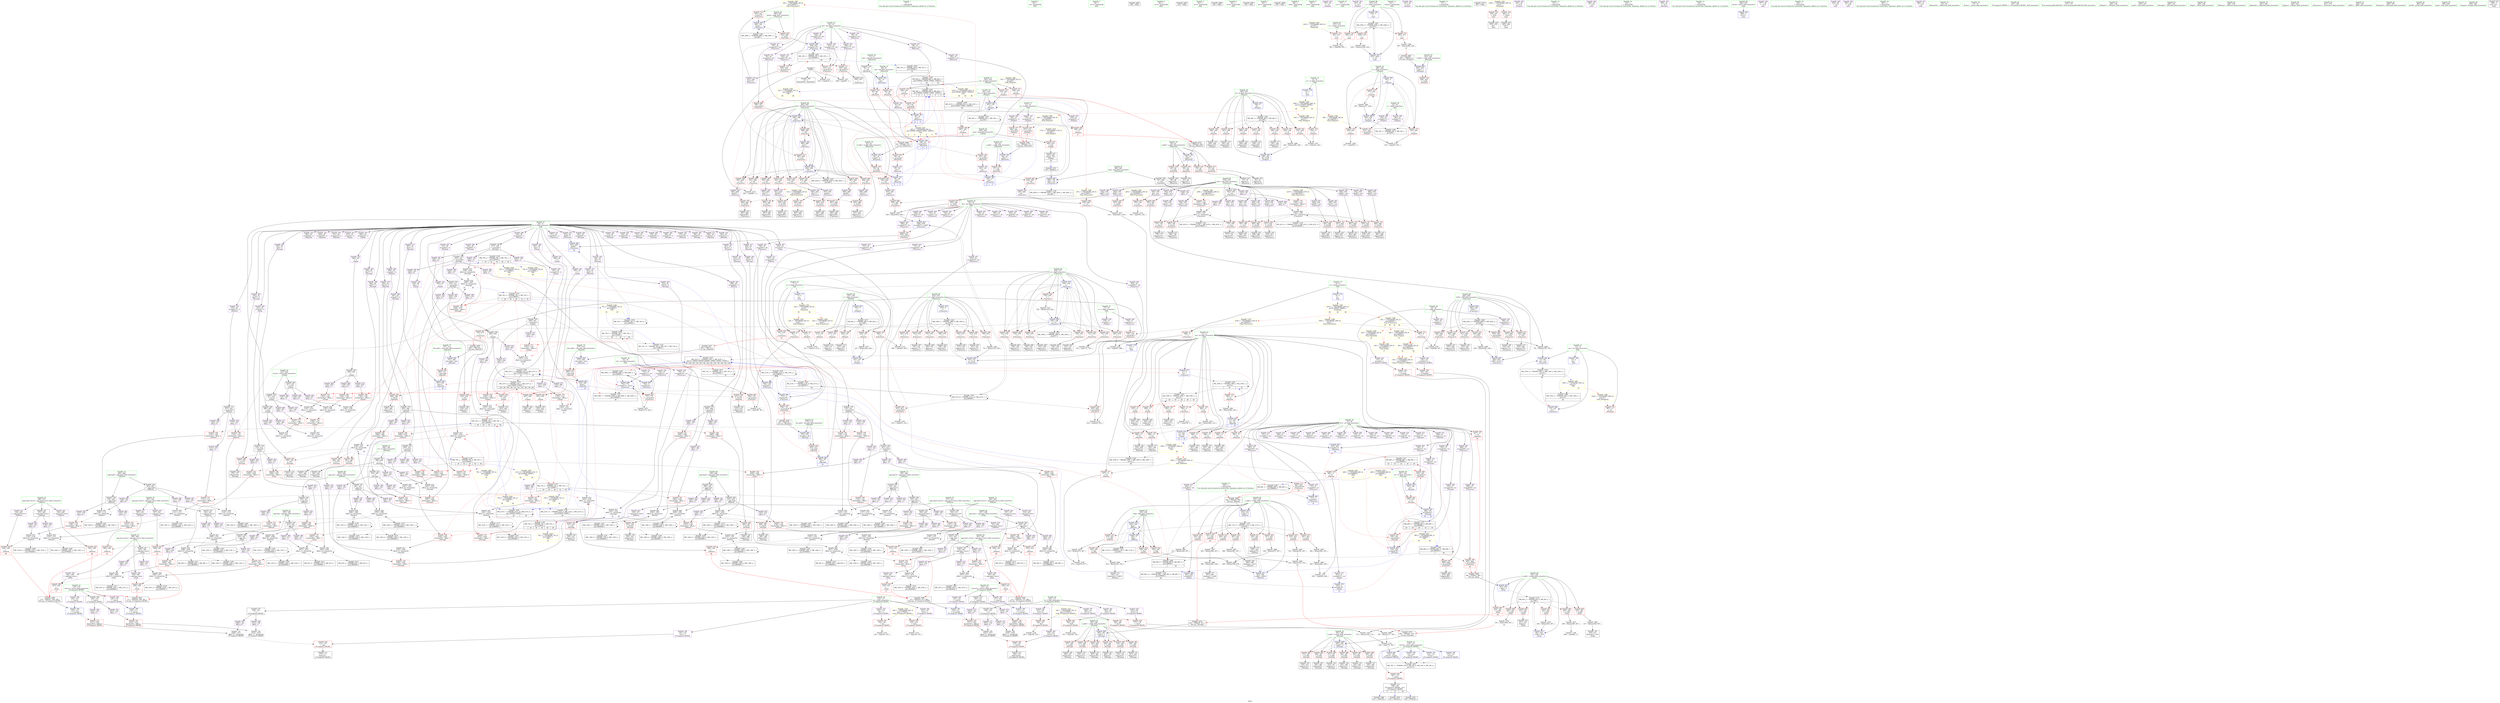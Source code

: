 digraph "SVFG" {
	label="SVFG";

	Node0x5645ea4ee640 [shape=record,color=grey,label="{NodeID: 0\nNullPtr}"];
	Node0x5645ea4ee640 -> Node0x5645ea544f30[style=solid];
	Node0x5645ea4ee640 -> Node0x5645ea58d940[style=solid];
	Node0x5645ea4ee640 -> Node0x5645ea58e0c0[style=solid];
	Node0x5645ea4ee640 -> Node0x5645ea58e9c0[style=solid];
	Node0x5645ea55a590 [shape=record,color=red,label="{NodeID: 775\n1167\<--1166\ndummyVal\<--offset_1\n_Z7processv\n}"];
	Node0x5645ea55a590 -> Node0x5645ea560260[style=solid];
	Node0x5645ea5513a0 [shape=record,color=purple,label="{NodeID: 443\n1103\<--510\noffset_0\<--\n}"];
	Node0x5645ea5513a0 -> Node0x5645ea570cb0[style=solid];
	Node0x5645ea5d3f00 [shape=record,color=black,label="{NodeID: 1218\nMR_103V_4 = PHI(MR_103V_3, MR_103V_2, )\npts\{4000001 \}\n}"];
	Node0x5645ea5458b0 [shape=record,color=black,label="{NodeID: 111\n172\<--171\nidxprom\<--\n_Z7compare5_HEAPS_\n}"];
	Node0x5645ea55fff0 [shape=record,color=blue,label="{NodeID: 886\n13\<--145\nres\<--\n_Z7processv\n}"];
	Node0x5645ea55fff0 -> Node0x5645ea560400[style=dashed];
	Node0x5645ea55fff0 -> Node0x5645ea5b60a0[style=dashed];
	Node0x5645ea566a30 [shape=record,color=red,label="{NodeID: 554\n177\<--176\n\<--dis14\n_Z7compare5_HEAPS_\n}"];
	Node0x5645ea566a30 -> Node0x5645ea58aac0[style=solid];
	Node0x5645ea549d20 [shape=record,color=black,label="{NodeID: 222\n862\<--861\nidxprom81\<--\n_Z7processv\n}"];
	Node0x5645ea56c460 [shape=record,color=red,label="{NodeID: 665\n854\<--682\n\<--i42\n_Z7processv\n}"];
	Node0x5645ea56c460 -> Node0x5645ea564260[style=solid];
	Node0x5645ea557670 [shape=record,color=purple,label="{NodeID: 333\n80\<--34\narrayidx\<--list\n_Z6insertiii\n}"];
	Node0x5645ea557670 -> Node0x5645ea566140[style=solid];
	Node0x5645ea58cd40 [shape=record,color=grey,label="{NodeID: 1108\n478 = cmp(476, 477, )\n}"];
	Node0x5645ea53ed50 [shape=record,color=green,label="{NodeID: 1\n5\<--1\n\<--dummyObj\nCan only get source location for instruction, argument, global var or function.}"];
	Node0x5645ea55a660 [shape=record,color=blue,label="{NodeID: 776\n4\<--5\nn\<--\nGlob }"];
	Node0x5645ea55a660 -> Node0x5645ea5ed8c0[style=dashed];
	Node0x5645ea551470 [shape=record,color=purple,label="{NodeID: 444\n1106\<--510\noffset_1\<--\n}"];
	Node0x5645ea551470 -> Node0x5645ea570d80[style=solid];
	Node0x5645ea5d4400 [shape=record,color=black,label="{NodeID: 1219\nMR_105V_4 = PHI(MR_105V_3, MR_105V_2, )\npts\{4020000 \}\n}"];
	Node0x5645ea545980 [shape=record,color=black,label="{NodeID: 112\n180\<--179\nidxprom16\<--\n_Z7compare5_HEAPS_\n}"];
	Node0x5645ea5600c0 [shape=record,color=blue,label="{NodeID: 887\n680\<--759\ntmp\<--call\n_Z7processv\n}"];
	Node0x5645ea5600c0 -> Node0x5645ea5600c0[style=dashed];
	Node0x5645ea5600c0 -> Node0x5645ea5b65a0[style=dashed];
	Node0x5645ea566b00 [shape=record,color=red,label="{NodeID: 555\n179\<--178\n\<--who15\n_Z7compare5_HEAPS_\n}"];
	Node0x5645ea566b00 -> Node0x5645ea545980[style=solid];
	Node0x5645ea549df0 [shape=record,color=black,label="{NodeID: 223\n867\<--866\nidxprom84\<--\n_Z7processv\n}"];
	Node0x5645ea56c530 [shape=record,color=red,label="{NodeID: 666\n864\<--682\n\<--i42\n_Z7processv\n}"];
	Node0x5645ea56c530 -> Node0x5645ea564330[style=solid];
	Node0x5645ea557740 [shape=record,color=purple,label="{NodeID: 334\n88\<--34\narrayidx2\<--list\n_Z6insertiii\n}"];
	Node0x5645ea557740 -> Node0x5645ea55aeb0[style=solid];
	Node0x5645ea58cec0 [shape=record,color=grey,label="{NodeID: 1109\n257 = cmp(256, 5, )\n}"];
	Node0x5645ea541970 [shape=record,color=green,label="{NodeID: 2\n36\<--1\n.str\<--dummyObj\nGlob }"];
	Node0x5645ea55a730 [shape=record,color=blue,label="{NodeID: 777\n7\<--5\np\<--\nGlob }"];
	Node0x5645ea55a730 -> Node0x5645ea5ed380[style=dashed];
	Node0x5645ea551540 [shape=record,color=purple,label="{NodeID: 445\n1108\<--526\noffset_0\<--\n}"];
	Node0x5645ea551540 -> Node0x5645ea55e040[style=solid];
	Node0x5645ea5d4900 [shape=record,color=black,label="{NodeID: 1220\nMR_107V_4 = PHI(MR_107V_3, MR_107V_2, )\npts\{4020001 \}\n}"];
	Node0x5645ea545a50 [shape=record,color=black,label="{NodeID: 113\n109\<--187\n_Z7compare5_HEAPS__ret\<--\n_Z7compare5_HEAPS_\n|{<s0>17|<s1>23|<s2>28}}"];
	Node0x5645ea545a50:s0 -> Node0x5645ea657670[style=solid,color=blue];
	Node0x5645ea545a50:s1 -> Node0x5645ea6577d0[style=solid,color=blue];
	Node0x5645ea545a50:s2 -> Node0x5645ea6578d0[style=solid,color=blue];
	Node0x5645ea560190 [shape=record,color=blue, style = dotted,label="{NodeID: 888\n1162\<--1164\noffset_0\<--dummyVal\n_Z7processv\n}"];
	Node0x5645ea560190 -> Node0x5645ea56d4a0[style=dashed];
	Node0x5645ea560190 -> Node0x5645ea56d7e0[style=dashed];
	Node0x5645ea560190 -> Node0x5645ea56da50[style=dashed];
	Node0x5645ea560190 -> Node0x5645ea56e000[style=dashed];
	Node0x5645ea560190 -> Node0x5645ea56e1a0[style=dashed];
	Node0x5645ea560190 -> Node0x5645ea56e410[style=dashed];
	Node0x5645ea560190 -> Node0x5645ea56e680[style=dashed];
	Node0x5645ea560190 -> Node0x5645ea56e8f0[style=dashed];
	Node0x5645ea560190 -> Node0x5645ea560190[style=dashed];
	Node0x5645ea560190 -> Node0x5645ea5b89c0[style=dashed];
	Node0x5645ea60a410 [shape=record,color=yellow,style=double,label="{NodeID: 1663\n194V_3 = CSCHI(MR_194V_2)\npts\{14 \}\nCS[]|{|<s1>47}}"];
	Node0x5645ea60a410 -> Node0x5645ea5d0240[style=dashed];
	Node0x5645ea60a410:s1 -> Node0x5645ea5cc4f0[style=dashed,color=red];
	Node0x5645ea566bd0 [shape=record,color=red,label="{NodeID: 556\n182\<--181\n\<--arrayidx17\n_Z7compare5_HEAPS_\n}"];
	Node0x5645ea566bd0 -> Node0x5645ea58aac0[style=solid];
	Node0x5645ea549ec0 [shape=record,color=black,label="{NodeID: 224\n870\<--869\nidxprom86\<--\n_Z7processv\n}"];
	Node0x5645ea56c600 [shape=record,color=red,label="{NodeID: 667\n878\<--682\n\<--i42\n_Z7processv\n}"];
	Node0x5645ea56c600 -> Node0x5645ea564400[style=solid];
	Node0x5645ea557810 [shape=record,color=purple,label="{NodeID: 335\n93\<--34\narrayidx4\<--list\n_Z6insertiii\n}"];
	Node0x5645ea557810 -> Node0x5645ea566210[style=solid];
	Node0x5645ea58d040 [shape=record,color=grey,label="{NodeID: 1110\n832 = cmp(825, 831, )\n}"];
	Node0x5645ea541a00 [shape=record,color=green,label="{NodeID: 3\n38\<--1\n.str.1\<--dummyObj\nGlob }"];
	Node0x5645ea55a800 [shape=record,color=blue,label="{NodeID: 778\n9\<--5\nm\<--\nGlob }"];
	Node0x5645ea55a800 -> Node0x5645ea5eda00[style=dashed];
	Node0x5645ea551610 [shape=record,color=purple,label="{NodeID: 446\n1111\<--526\noffset_1\<--\n}"];
	Node0x5645ea551610 -> Node0x5645ea55e110[style=solid];
	Node0x5645ea545b20 [shape=record,color=black,label="{NodeID: 114\n218\<--217\nidxprom\<--\n_Z5inputv\n}"];
	Node0x5645ea560260 [shape=record,color=blue, style = dotted,label="{NodeID: 889\n1165\<--1167\noffset_1\<--dummyVal\n_Z7processv\n}"];
	Node0x5645ea560260 -> Node0x5645ea56d090[style=dashed];
	Node0x5645ea560260 -> Node0x5645ea56d230[style=dashed];
	Node0x5645ea560260 -> Node0x5645ea56d640[style=dashed];
	Node0x5645ea560260 -> Node0x5645ea560260[style=dashed];
	Node0x5645ea560260 -> Node0x5645ea5b8ec0[style=dashed];
	Node0x5645ea6509b0 [shape=record,color=black,label="{NodeID: 1664\n208 = PHI()\n}"];
	Node0x5645ea566ca0 [shape=record,color=red,label="{NodeID: 557\n213\<--197\n\<--i\n_Z5inputv\n}"];
	Node0x5645ea566ca0 -> Node0x5645ea58c740[style=solid];
	Node0x5645ea549f90 [shape=record,color=black,label="{NodeID: 225\n876\<--875\nidxprom90\<--\n_Z7processv\n}"];
	Node0x5645ea56c6d0 [shape=record,color=red,label="{NodeID: 668\n889\<--682\n\<--i42\n_Z7processv\n}"];
	Node0x5645ea56c6d0 -> Node0x5645ea5644d0[style=solid];
	Node0x5645ea5578e0 [shape=record,color=purple,label="{NodeID: 336\n100\<--34\narrayidx6\<--list\n_Z6insertiii\n}"];
	Node0x5645ea5578e0 -> Node0x5645ea5662e0[style=solid];
	Node0x5645ea58d1c0 [shape=record,color=grey,label="{NodeID: 1111\n252 = cmp(247, 251, )\n}"];
	Node0x5645ea541cb0 [shape=record,color=green,label="{NodeID: 4\n40\<--1\n.str.2\<--dummyObj\nGlob }"];
	Node0x5645ea55a8d0 [shape=record,color=blue,label="{NodeID: 779\n11\<--5\nhn\<--\nGlob }"];
	Node0x5645ea55a8d0 -> Node0x5645ea5d1640[style=dashed];
	Node0x5645ea5516e0 [shape=record,color=purple,label="{NodeID: 447\n1114\<--526\noffset_2\<--\n}"];
	Node0x5645ea5516e0 -> Node0x5645ea55e1e0[style=solid];
	Node0x5645ea5d5300 [shape=record,color=black,label="{NodeID: 1222\nMR_196V_3 = PHI(MR_196V_4, MR_196V_2, )\npts\{675 \}\n}"];
	Node0x5645ea5d5300 -> Node0x5645ea56b1b0[style=dashed];
	Node0x5645ea5d5300 -> Node0x5645ea56b280[style=dashed];
	Node0x5645ea5d5300 -> Node0x5645ea56b350[style=dashed];
	Node0x5645ea5d5300 -> Node0x5645ea56b420[style=dashed];
	Node0x5645ea5d5300 -> Node0x5645ea56b4f0[style=dashed];
	Node0x5645ea5d5300 -> Node0x5645ea56b5c0[style=dashed];
	Node0x5645ea5d5300 -> Node0x5645ea56b690[style=dashed];
	Node0x5645ea5d5300 -> Node0x5645ea56b760[style=dashed];
	Node0x5645ea5d5300 -> Node0x5645ea55ff20[style=dashed];
	Node0x5645ea54a520 [shape=record,color=black,label="{NodeID: 115\n221\<--220\nidxprom1\<--\n_Z5inputv\n}"];
	Node0x5645ea560330 [shape=record,color=blue,label="{NodeID: 890\n772\<--774\narrayidx31\<--inc32\n_Z7processv\n}"];
	Node0x5645ea560330 -> Node0x5645ea56d160[style=dashed];
	Node0x5645ea560330 -> Node0x5645ea56d300[style=dashed];
	Node0x5645ea560330 -> Node0x5645ea560330[style=dashed];
	Node0x5645ea560330 -> Node0x5645ea5b6690[style=dashed];
	Node0x5645ea657270 [shape=record,color=black,label="{NodeID: 1665\n224 = PHI()\n}"];
	Node0x5645ea566d70 [shape=record,color=red,label="{NodeID: 558\n217\<--197\n\<--i\n_Z5inputv\n}"];
	Node0x5645ea566d70 -> Node0x5645ea545b20[style=solid];
	Node0x5645ea54a060 [shape=record,color=black,label="{NodeID: 226\n881\<--880\nidxprom93\<--\n_Z7processv\n}"];
	Node0x5645ea56c7a0 [shape=record,color=red,label="{NodeID: 669\n898\<--682\n\<--i42\n_Z7processv\n}"];
	Node0x5645ea56c7a0 -> Node0x5645ea5645a0[style=solid];
	Node0x5645ea5579b0 [shape=record,color=purple,label="{NodeID: 337\n797\<--34\narrayidx45\<--list\n_Z7processv\n}"];
	Node0x5645ea5579b0 -> Node0x5645ea56d710[style=solid];
	Node0x5645ea58d340 [shape=record,color=grey,label="{NodeID: 1112\n184 = cmp(175, 183, )\n}"];
	Node0x5645ea58d340 -> Node0x5645ea55ba10[style=solid];
	Node0x5645ea541d40 [shape=record,color=green,label="{NodeID: 5\n42\<--1\n.str.3\<--dummyObj\nGlob }"];
	Node0x5645ea55a9a0 [shape=record,color=blue,label="{NodeID: 780\n13\<--5\nres\<--\nGlob }"];
	Node0x5645ea55a9a0 -> Node0x5645ea5d0240[style=dashed];
	Node0x5645ea5517b0 [shape=record,color=purple,label="{NodeID: 448\n1109\<--527\noffset_0\<--\n}"];
	Node0x5645ea5517b0 -> Node0x5645ea570e50[style=solid];
	Node0x5645ea5d5800 [shape=record,color=black,label="{NodeID: 1223\nMR_198V_2 = PHI(MR_198V_4, MR_198V_1, )\npts\{677 \}\n}"];
	Node0x5645ea5d5800 -> Node0x5645ea55fa40[style=dashed];
	Node0x5645ea54a5f0 [shape=record,color=black,label="{NodeID: 116\n238\<--237\nidxprom8\<--\n_Z5inputv\n}"];
	Node0x5645ea560400 [shape=record,color=blue,label="{NodeID: 891\n13\<--791\nres\<--mul\n_Z7processv\n}"];
	Node0x5645ea560400 -> Node0x5645ea5b60a0[style=dashed];
	Node0x5645ea657370 [shape=record,color=black,label="{NodeID: 1666\n244 = PHI()\n}"];
	Node0x5645ea566e40 [shape=record,color=red,label="{NodeID: 559\n220\<--197\n\<--i\n_Z5inputv\n}"];
	Node0x5645ea566e40 -> Node0x5645ea54a520[style=solid];
	Node0x5645ea54a130 [shape=record,color=black,label="{NodeID: 227\n887\<--886\nidxprom96\<--\n_Z7processv\n}"];
	Node0x5645ea56c870 [shape=record,color=red,label="{NodeID: 670\n906\<--684\n\<--i104\n_Z7processv\n}"];
	Node0x5645ea56c870 -> Node0x5645ea58cbc0[style=solid];
	Node0x5645ea557a80 [shape=record,color=purple,label="{NodeID: 338\n913\<--34\narrayidx110\<--list\n_Z7processv\n}"];
	Node0x5645ea557a80 -> Node0x5645ea56ec30[style=solid];
	Node0x5645ea58d4c0 [shape=record,color=grey,label="{NodeID: 1113\n757 = cmp(756, 5, )\n}"];
	Node0x5645ea541dd0 [shape=record,color=green,label="{NodeID: 6\n44\<--1\n.str.4\<--dummyObj\nGlob }"];
	Node0x5645ea55aaa0 [shape=record,color=blue,label="{NodeID: 781\n60\<--57\na.addr\<--a\n_Z6insertiii\n}"];
	Node0x5645ea55aaa0 -> Node0x5645ea565ac0[style=dashed];
	Node0x5645ea55aaa0 -> Node0x5645ea565b90[style=dashed];
	Node0x5645ea55aaa0 -> Node0x5645ea565c60[style=dashed];
	Node0x5645ea55aaa0 -> Node0x5645ea565d30[style=dashed];
	Node0x5645ea551880 [shape=record,color=purple,label="{NodeID: 449\n1112\<--527\noffset_1\<--\n}"];
	Node0x5645ea551880 -> Node0x5645ea570f20[style=solid];
	Node0x5645ea54a6c0 [shape=record,color=black,label="{NodeID: 117\n241\<--240\nidxprom10\<--\n_Z5inputv\n}"];
	Node0x5645ea5604d0 [shape=record,color=blue,label="{NodeID: 892\n682\<--798\ni42\<--\n_Z7processv\n}"];
	Node0x5645ea5604d0 -> Node0x5645ea56bf80[style=dashed];
	Node0x5645ea5604d0 -> Node0x5645ea56c050[style=dashed];
	Node0x5645ea5604d0 -> Node0x5645ea56c120[style=dashed];
	Node0x5645ea5604d0 -> Node0x5645ea56c1f0[style=dashed];
	Node0x5645ea5604d0 -> Node0x5645ea56c2c0[style=dashed];
	Node0x5645ea5604d0 -> Node0x5645ea56c390[style=dashed];
	Node0x5645ea5604d0 -> Node0x5645ea56c460[style=dashed];
	Node0x5645ea5604d0 -> Node0x5645ea56c530[style=dashed];
	Node0x5645ea5604d0 -> Node0x5645ea56c600[style=dashed];
	Node0x5645ea5604d0 -> Node0x5645ea56c6d0[style=dashed];
	Node0x5645ea5604d0 -> Node0x5645ea56c7a0[style=dashed];
	Node0x5645ea5604d0 -> Node0x5645ea560740[style=dashed];
	Node0x5645ea5604d0 -> Node0x5645ea5e2a30[style=dashed];
	Node0x5645ea657470 [shape=record,color=black,label="{NodeID: 1667\n255 = PHI()\n}"];
	Node0x5645ea566f10 [shape=record,color=red,label="{NodeID: 560\n226\<--197\n\<--i\n_Z5inputv\n}"];
	Node0x5645ea566f10 -> Node0x5645ea5895c0[style=solid];
	Node0x5645ea54a200 [shape=record,color=black,label="{NodeID: 228\n892\<--891\nidxprom99\<--\n_Z7processv\n}"];
	Node0x5645ea56c940 [shape=record,color=red,label="{NodeID: 671\n911\<--684\n\<--i104\n_Z7processv\n}"];
	Node0x5645ea56c940 -> Node0x5645ea54a2d0[style=solid];
	Node0x5645ea557b50 [shape=record,color=purple,label="{NodeID: 339\n919\<--34\narrayidx114\<--list\n_Z7processv\n}"];
	Node0x5645ea557b50 -> Node0x5645ea56ed00[style=solid];
	Node0x5645ea58d640 [shape=record,color=grey,label="{NodeID: 1114\n766 = cmp(765, 145, )\n}"];
	Node0x5645ea541e60 [shape=record,color=green,label="{NodeID: 7\n46\<--1\n.str.5\<--dummyObj\nGlob }"];
	Node0x5645ea55ab70 [shape=record,color=blue,label="{NodeID: 782\n62\<--58\nb.addr\<--b\n_Z6insertiii\n}"];
	Node0x5645ea55ab70 -> Node0x5645ea565e00[style=dashed];
	Node0x5645ea551950 [shape=record,color=purple,label="{NodeID: 450\n1115\<--527\noffset_2\<--\n}"];
	Node0x5645ea551950 -> Node0x5645ea570ff0[style=solid];
	Node0x5645ea54a790 [shape=record,color=black,label="{NodeID: 118\n249\<--248\nidxprom14\<--\n_Z5inputv\n}"];
	Node0x5645ea5605a0 [shape=record,color=blue,label="{NodeID: 893\n848\<--839\narrayidx73\<--add67\n_Z7processv\n}"];
	Node0x5645ea5605a0 -> Node0x5645ea56e340[style=dashed];
	Node0x5645ea5605a0 -> Node0x5645ea5b67c0[style=dashed];
	Node0x5645ea657570 [shape=record,color=black,label="{NodeID: 1668\n959 = PHI()\n}"];
	Node0x5645ea566fe0 [shape=record,color=red,label="{NodeID: 561\n233\<--199\n\<--i4\n_Z5inputv\n}"];
	Node0x5645ea566fe0 -> Node0x5645ea58c5c0[style=solid];
	Node0x5645ea54a2d0 [shape=record,color=black,label="{NodeID: 229\n912\<--911\nidxprom109\<--\n_Z7processv\n}"];
	Node0x5645ea56ca10 [shape=record,color=red,label="{NodeID: 672\n917\<--684\n\<--i104\n_Z7processv\n}"];
	Node0x5645ea56ca10 -> Node0x5645ea54a3a0[style=solid];
	Node0x5645ea557c20 [shape=record,color=purple,label="{NodeID: 340\n926\<--34\narrayidx117\<--list\n_Z7processv\n}"];
	Node0x5645ea557c20 -> Node0x5645ea56eea0[style=solid];
	Node0x5645ea58d7c0 [shape=record,color=grey,label="{NodeID: 1115\n782 = cmp(780, 781, )\n}"];
	Node0x5645ea5426a0 [shape=record,color=green,label="{NodeID: 8\n48\<--1\nstdin\<--dummyObj\nGlob }"];
	Node0x5645ea55ac40 [shape=record,color=blue,label="{NodeID: 783\n64\<--59\nc.addr\<--c\n_Z6insertiii\n}"];
	Node0x5645ea55ac40 -> Node0x5645ea565ed0[style=dashed];
	Node0x5645ea551a20 [shape=record,color=purple,label="{NodeID: 451\n1117\<--532\noffset_0\<--\n}"];
	Node0x5645ea551a20 -> Node0x5645ea55e2b0[style=solid];
	Node0x5645ea54a860 [shape=record,color=black,label="{NodeID: 119\n262\<--261\nidxprom20\<--\n_Z5inputv\n}"];
	Node0x5645ea560670 [shape=record,color=blue,label="{NodeID: 894\n872\<--859\ndis88\<--\n_Z7processv\n|{<s0>38}}"];
	Node0x5645ea560670:s0 -> Node0x5645ea5bd9c0[style=dashed,color=red];
	Node0x5645ea657670 [shape=record,color=black,label="{NodeID: 1669\n437 = PHI(109, )\n}"];
	Node0x5645ea5670b0 [shape=record,color=red,label="{NodeID: 562\n237\<--199\n\<--i4\n_Z5inputv\n}"];
	Node0x5645ea5670b0 -> Node0x5645ea54a5f0[style=solid];
	Node0x5645ea54a3a0 [shape=record,color=black,label="{NodeID: 230\n918\<--917\nidxprom113\<--\n_Z7processv\n}"];
	Node0x5645ea56cae0 [shape=record,color=red,label="{NodeID: 673\n924\<--684\n\<--i104\n_Z7processv\n}"];
	Node0x5645ea56cae0 -> Node0x5645ea5523d0[style=solid];
	Node0x5645ea557cf0 [shape=record,color=purple,label="{NodeID: 341\n938\<--34\narrayidx119\<--list\n_Z7processv\n}"];
	Node0x5645ea557cf0 -> Node0x5645ea5609b0[style=solid];
	Node0x5645ea58d940 [shape=record,color=grey,label="{NodeID: 1116\n802 = cmp(801, 3, )\n}"];
	Node0x5645ea542760 [shape=record,color=green,label="{NodeID: 9\n49\<--1\n.str.6\<--dummyObj\nGlob }"];
	Node0x5645ea55ad10 [shape=record,color=blue,label="{NodeID: 784\n66\<--76\nmk\<--\n_Z6insertiii\n}"];
	Node0x5645ea55ad10 -> Node0x5645ea565fa0[style=dashed];
	Node0x5645ea55ad10 -> Node0x5645ea566070[style=dashed];
	Node0x5645ea551af0 [shape=record,color=purple,label="{NodeID: 452\n1120\<--532\noffset_1\<--\n}"];
	Node0x5645ea551af0 -> Node0x5645ea55e380[style=solid];
	Node0x5645ea54a930 [shape=record,color=black,label="{NodeID: 120\n269\<--268\nidxprom22\<--\n_Z5inputv\n}"];
	Node0x5645ea560740 [shape=record,color=blue,label="{NodeID: 895\n682\<--900\ni42\<--\n_Z7processv\n}"];
	Node0x5645ea560740 -> Node0x5645ea56bf80[style=dashed];
	Node0x5645ea560740 -> Node0x5645ea56c050[style=dashed];
	Node0x5645ea560740 -> Node0x5645ea56c120[style=dashed];
	Node0x5645ea560740 -> Node0x5645ea56c1f0[style=dashed];
	Node0x5645ea560740 -> Node0x5645ea56c2c0[style=dashed];
	Node0x5645ea560740 -> Node0x5645ea56c390[style=dashed];
	Node0x5645ea560740 -> Node0x5645ea56c460[style=dashed];
	Node0x5645ea560740 -> Node0x5645ea56c530[style=dashed];
	Node0x5645ea560740 -> Node0x5645ea56c600[style=dashed];
	Node0x5645ea560740 -> Node0x5645ea56c6d0[style=dashed];
	Node0x5645ea560740 -> Node0x5645ea56c7a0[style=dashed];
	Node0x5645ea560740 -> Node0x5645ea560740[style=dashed];
	Node0x5645ea560740 -> Node0x5645ea5e2a30[style=dashed];
	Node0x5645ea6577d0 [shape=record,color=black,label="{NodeID: 1670\n516 = PHI(109, )\n}"];
	Node0x5645ea567180 [shape=record,color=red,label="{NodeID: 563\n240\<--199\n\<--i4\n_Z5inputv\n}"];
	Node0x5645ea567180 -> Node0x5645ea54a6c0[style=solid];
	Node0x5645ea5523d0 [shape=record,color=black,label="{NodeID: 231\n925\<--924\nidxprom116\<--\n_Z7processv\n}"];
	Node0x5645ea56cbb0 [shape=record,color=red,label="{NodeID: 674\n936\<--684\n\<--i104\n_Z7processv\n}"];
	Node0x5645ea56cbb0 -> Node0x5645ea552530[style=solid];
	Node0x5645ea557dc0 [shape=record,color=purple,label="{NodeID: 342\n207\<--36\n\<--.str\n_Z5inputv\n}"];
	Node0x5645ea58dac0 [shape=record,color=grey,label="{NodeID: 1117\n485 = cmp(483, 484, )\n}"];
	Node0x5645ea542820 [shape=record,color=green,label="{NodeID: 10\n51\<--1\n.str.7\<--dummyObj\nGlob }"];
	Node0x5645ea55ade0 [shape=record,color=blue,label="{NodeID: 785\n83\<--81\nnext\<--\n_Z6insertiii\n|{<s0>8|<s1>9}}"];
	Node0x5645ea55ade0:s0 -> Node0x5645ea5775e0[style=dashed,color=blue];
	Node0x5645ea55ade0:s1 -> Node0x5645ea5cfd10[style=dashed,color=blue];
	Node0x5645ea551bc0 [shape=record,color=purple,label="{NodeID: 453\n1123\<--532\noffset_2\<--\n}"];
	Node0x5645ea551bc0 -> Node0x5645ea55e450[style=solid];
	Node0x5645ea54aa00 [shape=record,color=black,label="{NodeID: 121\n308\<--299\n\<--t1\n_Z4swapii\n}"];
	Node0x5645ea54aa00 -> Node0x5645ea559890[style=solid];
	Node0x5645ea54aa00 -> Node0x5645ea559960[style=solid];
	Node0x5645ea54aa00 -> Node0x5645ea559a30[style=solid];
	Node0x5645ea560810 [shape=record,color=blue,label="{NodeID: 896\n684\<--228\ni104\<--\n_Z7processv\n}"];
	Node0x5645ea560810 -> Node0x5645ea5e1130[style=dashed];
	Node0x5645ea6578d0 [shape=record,color=black,label="{NodeID: 1671\n549 = PHI(109, )\n}"];
	Node0x5645ea567250 [shape=record,color=red,label="{NodeID: 564\n248\<--199\n\<--i4\n_Z5inputv\n}"];
	Node0x5645ea567250 -> Node0x5645ea54a790[style=solid];
	Node0x5645ea552460 [shape=record,color=black,label="{NodeID: 232\n930\<--927\n\<--\n_Z7processv\n}"];
	Node0x5645ea56cc80 [shape=record,color=red,label="{NodeID: 675\n942\<--684\n\<--i104\n_Z7processv\n}"];
	Node0x5645ea56cc80 -> Node0x5645ea58bfc0[style=solid];
	Node0x5645ea557e90 [shape=record,color=purple,label="{NodeID: 343\n223\<--38\n\<--.str.1\n_Z5inputv\n}"];
	Node0x5645ea58dc40 [shape=record,color=grey,label="{NodeID: 1118\n992 = cmp(990, 991, )\n}"];
	Node0x5645ea5428e0 [shape=record,color=green,label="{NodeID: 11\n53\<--1\nstdout\<--dummyObj\nGlob }"];
	Node0x5645ea55aeb0 [shape=record,color=blue,label="{NodeID: 786\n88\<--85\narrayidx2\<--\n_Z6insertiii\n|{|<s2>8|<s3>9}}"];
	Node0x5645ea55aeb0 -> Node0x5645ea566210[style=dashed];
	Node0x5645ea55aeb0 -> Node0x5645ea5662e0[style=dashed];
	Node0x5645ea55aeb0:s2 -> Node0x5645ea5775e0[style=dashed,color=blue];
	Node0x5645ea55aeb0:s3 -> Node0x5645ea5cfd10[style=dashed,color=blue];
	Node0x5645ea551c90 [shape=record,color=purple,label="{NodeID: 454\n1118\<--533\noffset_0\<--\n}"];
	Node0x5645ea551c90 -> Node0x5645ea5710c0[style=solid];
	Node0x5645ea54aad0 [shape=record,color=black,label="{NodeID: 122\n324\<--299\n\<--t1\n_Z4swapii\n}"];
	Node0x5645ea54aad0 -> Node0x5645ea54e890[style=solid];
	Node0x5645ea54aad0 -> Node0x5645ea54e960[style=solid];
	Node0x5645ea54aad0 -> Node0x5645ea54ea30[style=solid];
	Node0x5645ea5608e0 [shape=record,color=blue,label="{NodeID: 897\n686\<--922\ntemp\<--\n_Z7processv\n}"];
	Node0x5645ea5608e0 -> Node0x5645ea56cd50[style=dashed];
	Node0x5645ea5608e0 -> Node0x5645ea5608e0[style=dashed];
	Node0x5645ea5608e0 -> Node0x5645ea5e1630[style=dashed];
	Node0x5645ea657a10 [shape=record,color=black,label="{NodeID: 1672\n759 = PHI(622, )\n}"];
	Node0x5645ea657a10 -> Node0x5645ea5600c0[style=solid];
	Node0x5645ea567320 [shape=record,color=red,label="{NodeID: 565\n261\<--199\n\<--i4\n_Z5inputv\n}"];
	Node0x5645ea567320 -> Node0x5645ea54a860[style=solid];
	Node0x5645ea552530 [shape=record,color=black,label="{NodeID: 233\n937\<--936\nidxprom118\<--\n_Z7processv\n}"];
	Node0x5645ea56cd50 [shape=record,color=red,label="{NodeID: 676\n935\<--686\n\<--temp\n_Z7processv\n}"];
	Node0x5645ea56cd50 -> Node0x5645ea5609b0[style=solid];
	Node0x5645ea557f60 [shape=record,color=purple,label="{NodeID: 344\n243\<--38\n\<--.str.1\n_Z5inputv\n}"];
	Node0x5645ea58ddc0 [shape=record,color=grey,label="{NodeID: 1119\n693 = cmp(691, 692, )\n}"];
	Node0x5645ea5429a0 [shape=record,color=green,label="{NodeID: 12\n73\<--1\n\<--dummyObj\nCan only get source location for instruction, argument, global var or function.}"];
	Node0x5645ea55af80 [shape=record,color=blue,label="{NodeID: 787\n95\<--90\nwho\<--\n_Z6insertiii\n|{<s0>8|<s1>9}}"];
	Node0x5645ea55af80:s0 -> Node0x5645ea5775e0[style=dashed,color=blue];
	Node0x5645ea55af80:s1 -> Node0x5645ea5cfd10[style=dashed,color=blue];
	Node0x5645ea551d60 [shape=record,color=purple,label="{NodeID: 455\n1121\<--533\noffset_1\<--\n}"];
	Node0x5645ea551d60 -> Node0x5645ea571190[style=solid];
	Node0x5645ea54aba0 [shape=record,color=black,label="{NodeID: 123\n306\<--305\nidxprom\<--\n_Z4swapii\n}"];
	Node0x5645ea5609b0 [shape=record,color=blue,label="{NodeID: 898\n938\<--935\narrayidx119\<--\n_Z7processv\n}"];
	Node0x5645ea5609b0 -> Node0x5645ea56ec30[style=dashed];
	Node0x5645ea5609b0 -> Node0x5645ea56ed00[style=dashed];
	Node0x5645ea5609b0 -> Node0x5645ea56eea0[style=dashed];
	Node0x5645ea5609b0 -> Node0x5645ea5609b0[style=dashed];
	Node0x5645ea5609b0 -> Node0x5645ea5e1b30[style=dashed];
	Node0x5645ea657be0 [shape=record,color=black,label="{NodeID: 1673\n987 = PHI()\n}"];
	Node0x5645ea5673f0 [shape=record,color=red,label="{NodeID: 566\n268\<--199\n\<--i4\n_Z5inputv\n}"];
	Node0x5645ea5673f0 -> Node0x5645ea54a930[style=solid];
	Node0x5645ea552600 [shape=record,color=black,label="{NodeID: 234\n979\<--976\ncall\<--\nmain\n}"];
	Node0x5645ea56ce20 [shape=record,color=red,label="{NodeID: 677\n719\<--718\n\<--arrayidx11\n_Z7processv\n}"];
	Node0x5645ea56ce20 -> Node0x5645ea58e240[style=solid];
	Node0x5645ea558030 [shape=record,color=purple,label="{NodeID: 345\n254\<--40\n\<--.str.2\n_Z5inputv\n}"];
	Node0x5645ea58df40 [shape=record,color=grey,label="{NodeID: 1120\n699 = cmp(697, 698, )\n}"];
	Node0x5645ea542aa0 [shape=record,color=green,label="{NodeID: 13\n131\<--1\n\<--dummyObj\nCan only get source location for instruction, argument, global var or function.}"];
	Node0x5645ea55b050 [shape=record,color=blue,label="{NodeID: 788\n102\<--97\nval\<--\n_Z6insertiii\n|{<s0>8|<s1>9}}"];
	Node0x5645ea55b050:s0 -> Node0x5645ea5775e0[style=dashed,color=blue];
	Node0x5645ea55b050:s1 -> Node0x5645ea5cfd10[style=dashed,color=blue];
	Node0x5645ea551e30 [shape=record,color=purple,label="{NodeID: 456\n1124\<--533\noffset_2\<--\n}"];
	Node0x5645ea551e30 -> Node0x5645ea571260[style=solid];
	Node0x5645ea5d8000 [shape=record,color=black,label="{NodeID: 1231\nMR_113V_6 = PHI(MR_113V_5, MR_113V_2, )\npts\{456 \}\n}"];
	Node0x5645ea54ac70 [shape=record,color=black,label="{NodeID: 124\n309\<--307\n\<--arrayidx\n_Z4swapii\n}"];
	Node0x5645ea54ac70 -> Node0x5645ea559b00[style=solid];
	Node0x5645ea54ac70 -> Node0x5645ea559bd0[style=solid];
	Node0x5645ea54ac70 -> Node0x5645ea559ca0[style=solid];
	Node0x5645ea560a80 [shape=record,color=blue,label="{NodeID: 899\n684\<--943\ni104\<--inc122\n_Z7processv\n}"];
	Node0x5645ea560a80 -> Node0x5645ea5e1130[style=dashed];
	Node0x5645ea657cb0 [shape=record,color=black,label="{NodeID: 1674\n293 = PHI(439, 551, )\n0th arg _Z4swapii }"];
	Node0x5645ea657cb0 -> Node0x5645ea55c090[style=solid];
	Node0x5645ea5674c0 [shape=record,color=red,label="{NodeID: 567\n282\<--199\n\<--i4\n_Z5inputv\n}"];
	Node0x5645ea5674c0 -> Node0x5645ea58a340[style=solid];
	Node0x5645ea5526d0 [shape=record,color=black,label="{NodeID: 235\n985\<--982\ncall1\<--\nmain\n}"];
	Node0x5645ea56cef0 [shape=record,color=red,label="{NodeID: 678\n738\<--737\n\<--arrayidx20\n_Z7processv\n|{<s0>35}}"];
	Node0x5645ea56cef0:s0 -> Node0x5645ea658160[style=solid,color=red];
	Node0x5645ea558100 [shape=record,color=purple,label="{NodeID: 346\n986\<--40\n\<--.str.2\nmain\n}"];
	Node0x5645ea58e0c0 [shape=record,color=grey,label="{NodeID: 1121\n915 = cmp(914, 3, )\n}"];
	Node0x5645ea542ba0 [shape=record,color=green,label="{NodeID: 14\n132\<--1\n\<--dummyObj\nCan only get source location for instruction, argument, global var or function.}"];
	Node0x5645ea55b120 [shape=record,color=blue,label="{NodeID: 789\n124\<--110\n\<--a.coerce0\n_Z7compare5_HEAPS_\n}"];
	Node0x5645ea55b120 -> Node0x5645ea56f380[style=dashed];
	Node0x5645ea551f00 [shape=record,color=purple,label="{NodeID: 457\n1126\<--535\noffset_0\<--\n}"];
	Node0x5645ea551f00 -> Node0x5645ea55e520[style=solid];
	Node0x5645ea5d8500 [shape=record,color=black,label="{NodeID: 1232\nMR_120V_6 = PHI(MR_120V_4, MR_120V_2, )\npts\{4580000 \}\n}"];
	Node0x5645ea54ad40 [shape=record,color=black,label="{NodeID: 125\n312\<--311\nidxprom1\<--\n_Z4swapii\n}"];
	Node0x5645ea560b50 [shape=record,color=blue,label="{NodeID: 900\n953\<--952\nt.addr\<--t\n_Z6outputi\n}"];
	Node0x5645ea560b50 -> Node0x5645ea56ef70[style=dashed];
	Node0x5645ea657ef0 [shape=record,color=black,label="{NodeID: 1675\n294 = PHI(441, 555, )\n1st arg _Z4swapii }"];
	Node0x5645ea657ef0 -> Node0x5645ea55c160[style=solid];
	Node0x5645ea567590 [shape=record,color=red,label="{NodeID: 568\n259\<--201\n\<--c1\n_Z5inputv\n|{<s0>8}}"];
	Node0x5645ea567590:s0 -> Node0x5645ea658230[style=solid,color=red];
	Node0x5645ea5527a0 [shape=record,color=purple,label="{NodeID: 236\n742\<--15\narrayidx22\<--cnt\n_Z7processv\n}"];
	Node0x5645ea5527a0 -> Node0x5645ea55fd80[style=solid];
	Node0x5645ea56cfc0 [shape=record,color=red,label="{NodeID: 679\n765\<--764\n\<--dis\n_Z7processv\n}"];
	Node0x5645ea56cfc0 -> Node0x5645ea58d640[style=solid];
	Node0x5645ea5581d0 [shape=record,color=purple,label="{NodeID: 347\n958\<--42\n\<--.str.3\n_Z6outputi\n}"];
	Node0x5645ea58e240 [shape=record,color=grey,label="{NodeID: 1122\n720 = cmp(715, 719, )\n}"];
	Node0x5645ea542ca0 [shape=record,color=green,label="{NodeID: 15\n145\<--1\n\<--dummyObj\nCan only get source location for instruction, argument, global var or function.}"];
	Node0x5645ea55b1f0 [shape=record,color=blue,label="{NodeID: 790\n126\<--111\n\<--a.coerce1\n_Z7compare5_HEAPS_\n}"];
	Node0x5645ea55b1f0 -> Node0x5645ea56f450[style=dashed];
	Node0x5645ea551fd0 [shape=record,color=purple,label="{NodeID: 458\n1129\<--535\noffset_1\<--\n}"];
	Node0x5645ea551fd0 -> Node0x5645ea55e5f0[style=solid];
	Node0x5645ea5d8a00 [shape=record,color=black,label="{NodeID: 1233\nMR_122V_6 = PHI(MR_122V_4, MR_122V_2, )\npts\{4580001 \}\n}"];
	Node0x5645ea54ae10 [shape=record,color=black,label="{NodeID: 126\n318\<--313\n\<--arrayidx2\n_Z4swapii\n}"];
	Node0x5645ea54ae10 -> Node0x5645ea54e3b0[style=solid];
	Node0x5645ea54ae10 -> Node0x5645ea54e480[style=solid];
	Node0x5645ea54ae10 -> Node0x5645ea54e550[style=solid];
	Node0x5645ea560c20 [shape=record,color=blue,label="{NodeID: 901\n969\<--5\nretval\<--\nmain\n}"];
	Node0x5645ea657fc0 [shape=record,color=black,label="{NodeID: 1676\n568 = PHI(730, )\n0th arg _Z4pushiii }"];
	Node0x5645ea657fc0 -> Node0x5645ea55e930[style=solid];
	Node0x5645ea567660 [shape=record,color=red,label="{NodeID: 569\n267\<--201\n\<--c1\n_Z5inputv\n|{<s0>9}}"];
	Node0x5645ea567660:s0 -> Node0x5645ea658300[style=solid,color=red];
	Node0x5645ea552870 [shape=record,color=purple,label="{NodeID: 237\n772\<--15\narrayidx31\<--cnt\n_Z7processv\n}"];
	Node0x5645ea552870 -> Node0x5645ea56d160[style=solid];
	Node0x5645ea552870 -> Node0x5645ea560330[style=solid];
	Node0x5645ea56d090 [shape=record,color=red,label="{NodeID: 680\n770\<--769\n\<--whe\n_Z7processv\n}"];
	Node0x5645ea56d090 -> Node0x5645ea549360[style=solid];
	Node0x5645ea5582a0 [shape=record,color=purple,label="{NodeID: 348\n977\<--44\n\<--.str.4\nmain\n}"];
	Node0x5645ea58e3c0 [shape=record,color=grey,label="{NodeID: 1123\n155 = cmp(154, 145, )\n}"];
	Node0x5645ea542da0 [shape=record,color=green,label="{NodeID: 16\n164\<--1\n\<--dummyObj\nCan only get source location for instruction, argument, global var or function.}"];
	Node0x5645ea55b2c0 [shape=record,color=blue, style = dotted,label="{NodeID: 791\n1009\<--1011\noffset_0\<--dummyVal\n_Z7compare5_HEAPS_\n}"];
	Node0x5645ea55b2c0 -> Node0x5645ea566890[style=dashed];
	Node0x5645ea5520a0 [shape=record,color=purple,label="{NodeID: 459\n1127\<--536\noffset_0\<--\n}"];
	Node0x5645ea5520a0 -> Node0x5645ea571330[style=solid];
	Node0x5645ea5d8f00 [shape=record,color=black,label="{NodeID: 1234\nMR_124V_6 = PHI(MR_124V_4, MR_124V_2, )\npts\{4580002 \}\n}"];
	Node0x5645ea54aee0 [shape=record,color=black,label="{NodeID: 127\n315\<--314\nidxprom3\<--\n_Z4swapii\n}"];
	Node0x5645ea560cf0 [shape=record,color=blue,label="{NodeID: 902\n973\<--5\ni\<--\nmain\n}"];
	Node0x5645ea560cf0 -> Node0x5645ea5d0740[style=dashed];
	Node0x5645ea658090 [shape=record,color=black,label="{NodeID: 1677\n569 = PHI(731, )\n1st arg _Z4pushiii }"];
	Node0x5645ea658090 -> Node0x5645ea55ea00[style=solid];
	Node0x5645ea567730 [shape=record,color=red,label="{NodeID: 570\n260\<--203\n\<--c2\n_Z5inputv\n|{<s0>8}}"];
	Node0x5645ea567730:s0 -> Node0x5645ea658300[style=solid,color=red];
	Node0x5645ea552940 [shape=record,color=purple,label="{NodeID: 238\n779\<--15\narrayidx35\<--cnt\n_Z7processv\n}"];
	Node0x5645ea552940 -> Node0x5645ea56d300[style=solid];
	Node0x5645ea56d160 [shape=record,color=red,label="{NodeID: 681\n773\<--772\n\<--arrayidx31\n_Z7processv\n}"];
	Node0x5645ea56d160 -> Node0x5645ea589bc0[style=solid];
	Node0x5645ea558370 [shape=record,color=purple,label="{NodeID: 349\n978\<--46\n\<--.str.5\nmain\n}"];
	Node0x5645ea58e540 [shape=record,color=grey,label="{NodeID: 1124\n161 = cmp(160, 145, )\n}"];
	Node0x5645ea542ea0 [shape=record,color=green,label="{NodeID: 17\n228\<--1\n\<--dummyObj\nCan only get source location for instruction, argument, global var or function.|{<s0>33}}"];
	Node0x5645ea542ea0:s0 -> Node0x5645ea6587e0[style=solid,color=red];
	Node0x5645ea55b390 [shape=record,color=blue, style = dotted,label="{NodeID: 792\n1012\<--1014\noffset_1\<--dummyVal\n_Z7compare5_HEAPS_\n}"];
	Node0x5645ea552170 [shape=record,color=purple,label="{NodeID: 460\n1130\<--536\noffset_1\<--\n}"];
	Node0x5645ea552170 -> Node0x5645ea571400[style=solid];
	Node0x5645ea5d9400 [shape=record,color=black,label="{NodeID: 1235\nMR_126V_6 = PHI(MR_126V_4, MR_126V_2, )\npts\{4600000 \}\n}"];
	Node0x5645ea54afb0 [shape=record,color=black,label="{NodeID: 128\n317\<--316\n\<--arrayidx4\n_Z4swapii\n}"];
	Node0x5645ea54afb0 -> Node0x5645ea559d70[style=solid];
	Node0x5645ea54afb0 -> Node0x5645ea559e40[style=solid];
	Node0x5645ea54afb0 -> Node0x5645ea559f10[style=solid];
	Node0x5645ea560dc0 [shape=record,color=blue,label="{NodeID: 903\n973\<--1001\ni\<--inc\nmain\n}"];
	Node0x5645ea560dc0 -> Node0x5645ea5d0740[style=dashed];
	Node0x5645ea658160 [shape=record,color=black,label="{NodeID: 1678\n570 = PHI(738, )\n2nd arg _Z4pushiii }"];
	Node0x5645ea658160 -> Node0x5645ea55ead0[style=solid];
	Node0x5645ea567800 [shape=record,color=red,label="{NodeID: 571\n266\<--203\n\<--c2\n_Z5inputv\n|{<s0>9}}"];
	Node0x5645ea567800:s0 -> Node0x5645ea658230[style=solid,color=red];
	Node0x5645ea552a10 [shape=record,color=purple,label="{NodeID: 239\n219\<--17\narrayidx\<--x\n_Z5inputv\n}"];
	Node0x5645ea56d230 [shape=record,color=red,label="{NodeID: 682\n777\<--776\n\<--whe33\n_Z7processv\n}"];
	Node0x5645ea56d230 -> Node0x5645ea549430[style=solid];
	Node0x5645ea558440 [shape=record,color=purple,label="{NodeID: 350\n983\<--49\n\<--.str.6\nmain\n}"];
	Node0x5645ea58e6c0 [shape=record,color=grey,label="{NodeID: 1125\n144 = cmp(143, 145, )\n}"];
	Node0x5645ea542fa0 [shape=record,color=green,label="{NodeID: 18\n407\<--1\n\<--dummyObj\nCan only get source location for instruction, argument, global var or function.}"];
	Node0x5645ea55b460 [shape=record,color=blue,label="{NodeID: 793\n135\<--112\n\<--b.coerce0\n_Z7compare5_HEAPS_\n}"];
	Node0x5645ea55b460 -> Node0x5645ea56f520[style=dashed];
	Node0x5645ea552240 [shape=record,color=purple,label="{NodeID: 461\n1132\<--542\noffset_0\<--\n}"];
	Node0x5645ea552240 -> Node0x5645ea55e6c0[style=solid];
	Node0x5645ea5d9900 [shape=record,color=black,label="{NodeID: 1236\nMR_128V_6 = PHI(MR_128V_4, MR_128V_2, )\npts\{4600001 \}\n}"];
	Node0x5645ea54b080 [shape=record,color=black,label="{NodeID: 129\n321\<--320\nidxprom5\<--\n_Z4swapii\n}"];
	Node0x5645ea658230 [shape=record,color=black,label="{NodeID: 1679\n57 = PHI(259, 266, )\n0th arg _Z6insertiii }"];
	Node0x5645ea658230 -> Node0x5645ea55aaa0[style=solid];
	Node0x5645ea5678d0 [shape=record,color=red,label="{NodeID: 572\n274\<--203\n\<--c2\n_Z5inputv\n}"];
	Node0x5645ea5678d0 -> Node0x5645ea55be20[style=solid];
	Node0x5645ea552ae0 [shape=record,color=purple,label="{NodeID: 240\n718\<--17\narrayidx11\<--x\n_Z7processv\n}"];
	Node0x5645ea552ae0 -> Node0x5645ea56ce20[style=solid];
	Node0x5645ea56d300 [shape=record,color=red,label="{NodeID: 683\n780\<--779\n\<--arrayidx35\n_Z7processv\n}"];
	Node0x5645ea56d300 -> Node0x5645ea58d7c0[style=solid];
	Node0x5645ea558510 [shape=record,color=purple,label="{NodeID: 351\n984\<--51\n\<--.str.7\nmain\n}"];
	Node0x5645ea58e840 [shape=record,color=grey,label="{NodeID: 1126\n149 = cmp(148, 145, )\n}"];
	Node0x5645ea5430a0 [shape=record,color=green,label="{NodeID: 19\n4\<--6\nn\<--n_field_insensitive\nGlob }"];
	Node0x5645ea5430a0 -> Node0x5645ea564740[style=solid];
	Node0x5645ea5430a0 -> Node0x5645ea564810[style=solid];
	Node0x5645ea5430a0 -> Node0x5645ea55a660[style=solid];
	Node0x5645ea55b530 [shape=record,color=blue,label="{NodeID: 794\n137\<--113\n\<--b.coerce1\n_Z7compare5_HEAPS_\n}"];
	Node0x5645ea55b530 -> Node0x5645ea56f5f0[style=dashed];
	Node0x5645ea552310 [shape=record,color=purple,label="{NodeID: 462\n1135\<--542\noffset_1\<--\n}"];
	Node0x5645ea552310 -> Node0x5645ea55e790[style=solid];
	Node0x5645ea5d9e00 [shape=record,color=black,label="{NodeID: 1237\nMR_130V_6 = PHI(MR_130V_4, MR_130V_2, )\npts\{4600002 \}\n}"];
	Node0x5645ea54b150 [shape=record,color=black,label="{NodeID: 130\n323\<--322\n\<--arrayidx6\n_Z4swapii\n}"];
	Node0x5645ea54b150 -> Node0x5645ea54e620[style=solid];
	Node0x5645ea54b150 -> Node0x5645ea54e6f0[style=solid];
	Node0x5645ea54b150 -> Node0x5645ea54e7c0[style=solid];
	Node0x5645ea658300 [shape=record,color=black,label="{NodeID: 1680\n58 = PHI(260, 267, )\n1st arg _Z6insertiii }"];
	Node0x5645ea658300 -> Node0x5645ea55ab70[style=solid];
	Node0x5645ea5679a0 [shape=record,color=red,label="{NodeID: 573\n247\<--205\n\<--j\n_Z5inputv\n}"];
	Node0x5645ea5679a0 -> Node0x5645ea58d1c0[style=solid];
	Node0x5645ea552bb0 [shape=record,color=purple,label="{NodeID: 241\n173\<--19\narrayidx\<--v\n_Z7compare5_HEAPS_\n}"];
	Node0x5645ea552bb0 -> Node0x5645ea566960[style=solid];
	Node0x5645ea56d3d0 [shape=record,color=red,label="{NodeID: 684\n785\<--784\n\<--dis38\n_Z7processv\n}"];
	Node0x5645ea56d3d0 -> Node0x5645ea58b240[style=solid];
	Node0x5645ea5585e0 [shape=record,color=purple,label="{NodeID: 352\n83\<--82\nnext\<--\n_Z6insertiii\n}"];
	Node0x5645ea5585e0 -> Node0x5645ea55ade0[style=solid];
	Node0x5645ea58e9c0 [shape=record,color=grey,label="{NodeID: 1127\n928 = cmp(927, 3, )\n}"];
	Node0x5645ea5431a0 [shape=record,color=green,label="{NodeID: 20\n7\<--8\np\<--p_field_insensitive\nGlob }"];
	Node0x5645ea5431a0 -> Node0x5645ea5648e0[style=solid];
	Node0x5645ea5431a0 -> Node0x5645ea5649b0[style=solid];
	Node0x5645ea5431a0 -> Node0x5645ea564a80[style=solid];
	Node0x5645ea5431a0 -> Node0x5645ea55a730[style=solid];
	Node0x5645ea55b600 [shape=record,color=blue, style = dotted,label="{NodeID: 795\n1015\<--1017\noffset_0\<--dummyVal\n_Z7compare5_HEAPS_\n}"];
	Node0x5645ea55b600 -> Node0x5645ea566b00[style=dashed];
	Node0x5645ea562040 [shape=record,color=purple,label="{NodeID: 463\n1133\<--543\noffset_0\<--\n}"];
	Node0x5645ea562040 -> Node0x5645ea5714d0[style=solid];
	Node0x5645ea5da300 [shape=record,color=black,label="{NodeID: 1238\nMR_132V_6 = PHI(MR_132V_4, MR_132V_2, )\npts\{4620000 \}\n}"];
	Node0x5645ea54b220 [shape=record,color=black,label="{NodeID: 131\n327\<--326\nidxprom7\<--\n_Z4swapii\n}"];
	Node0x5645ea6583d0 [shape=record,color=black,label="{NodeID: 1681\n59 = PHI(264, 271, )\n2nd arg _Z6insertiii }"];
	Node0x5645ea6583d0 -> Node0x5645ea55ac40[style=solid];
	Node0x5645ea567a70 [shape=record,color=red,label="{NodeID: 574\n256\<--205\n\<--j\n_Z5inputv\n}"];
	Node0x5645ea567a70 -> Node0x5645ea58cec0[style=solid];
	Node0x5645ea552c80 [shape=record,color=purple,label="{NodeID: 242\n181\<--19\narrayidx17\<--v\n_Z7compare5_HEAPS_\n}"];
	Node0x5645ea552c80 -> Node0x5645ea566bd0[style=solid];
	Node0x5645ea56d4a0 [shape=record,color=red,label="{NodeID: 685\n787\<--786\n\<--who\n_Z7processv\n}"];
	Node0x5645ea56d4a0 -> Node0x5645ea549500[style=solid];
	Node0x5645ea5586b0 [shape=record,color=purple,label="{NodeID: 353\n95\<--94\nwho\<--\n_Z6insertiii\n}"];
	Node0x5645ea5586b0 -> Node0x5645ea55af80[style=solid];
	Node0x5645ea5b5fb0 [shape=record,color=black,label="{NodeID: 1128\nMR_109V_8 = PHI(MR_109V_7, MR_109V_6, MR_109V_7, )\npts\{12 \}\n|{<s0>46}}"];
	Node0x5645ea5b5fb0:s0 -> Node0x5645ea5d1640[style=dashed,color=blue];
	Node0x5645ea5432a0 [shape=record,color=green,label="{NodeID: 21\n9\<--10\nm\<--m_field_insensitive\nGlob }"];
	Node0x5645ea5432a0 -> Node0x5645ea564b50[style=solid];
	Node0x5645ea5432a0 -> Node0x5645ea55a800[style=solid];
	Node0x5645ea55b6d0 [shape=record,color=blue, style = dotted,label="{NodeID: 796\n1018\<--1020\noffset_1\<--dummyVal\n_Z7compare5_HEAPS_\n}"];
	Node0x5645ea562110 [shape=record,color=purple,label="{NodeID: 464\n1136\<--543\noffset_1\<--\n}"];
	Node0x5645ea562110 -> Node0x5645ea5715a0[style=solid];
	Node0x5645ea5da800 [shape=record,color=black,label="{NodeID: 1239\nMR_134V_6 = PHI(MR_134V_4, MR_134V_2, )\npts\{4620001 \}\n}"];
	Node0x5645ea54b2f0 [shape=record,color=black,label="{NodeID: 132\n331\<--330\nidxprom9\<--\n_Z4swapii\n}"];
	Node0x5645ea6584a0 [shape=record,color=black,label="{NodeID: 1682\n110 = PHI(427, 506, 539, )\n0th arg _Z7compare5_HEAPS_ }"];
	Node0x5645ea6584a0 -> Node0x5645ea55b120[style=solid];
	Node0x5645ea567b40 [shape=record,color=red,label="{NodeID: 575\n277\<--205\n\<--j\n_Z5inputv\n}"];
	Node0x5645ea567b40 -> Node0x5645ea58a4c0[style=solid];
	Node0x5645ea552d50 [shape=record,color=purple,label="{NodeID: 243\n222\<--19\narrayidx2\<--v\n_Z5inputv\n}"];
	Node0x5645ea56d570 [shape=record,color=red,label="{NodeID: 686\n790\<--789\n\<--arrayidx40\n_Z7processv\n}"];
	Node0x5645ea56d570 -> Node0x5645ea58b240[style=solid];
	Node0x5645ea558780 [shape=record,color=purple,label="{NodeID: 354\n102\<--101\nval\<--\n_Z6insertiii\n}"];
	Node0x5645ea558780 -> Node0x5645ea55b050[style=solid];
	Node0x5645ea5b60a0 [shape=record,color=black,label="{NodeID: 1129\nMR_194V_4 = PHI(MR_194V_3, MR_194V_2, MR_194V_2, )\npts\{14 \}\n|{<s0>46}}"];
	Node0x5645ea5b60a0:s0 -> Node0x5645ea60a410[style=dashed,color=blue];
	Node0x5645ea5433a0 [shape=record,color=green,label="{NodeID: 22\n11\<--12\nhn\<--hn_field_insensitive\nGlob }"];
	Node0x5645ea5433a0 -> Node0x5645ea564c20[style=solid];
	Node0x5645ea5433a0 -> Node0x5645ea564cf0[style=solid];
	Node0x5645ea5433a0 -> Node0x5645ea564dc0[style=solid];
	Node0x5645ea5433a0 -> Node0x5645ea564e90[style=solid];
	Node0x5645ea5433a0 -> Node0x5645ea564f60[style=solid];
	Node0x5645ea5433a0 -> Node0x5645ea565030[style=solid];
	Node0x5645ea5433a0 -> Node0x5645ea565100[style=solid];
	Node0x5645ea5433a0 -> Node0x5645ea5651d0[style=solid];
	Node0x5645ea5433a0 -> Node0x5645ea5652a0[style=solid];
	Node0x5645ea5433a0 -> Node0x5645ea565370[style=solid];
	Node0x5645ea5433a0 -> Node0x5645ea565440[style=solid];
	Node0x5645ea5433a0 -> Node0x5645ea565510[style=solid];
	Node0x5645ea5433a0 -> Node0x5645ea5655e0[style=solid];
	Node0x5645ea5433a0 -> Node0x5645ea5656b0[style=solid];
	Node0x5645ea5433a0 -> Node0x5645ea565780[style=solid];
	Node0x5645ea5433a0 -> Node0x5645ea55a8d0[style=solid];
	Node0x5645ea5433a0 -> Node0x5645ea55eba0[style=solid];
	Node0x5645ea5433a0 -> Node0x5645ea55f630[style=solid];
	Node0x5645ea5433a0 -> Node0x5645ea55f8a0[style=solid];
	Node0x5645ea55b7a0 [shape=record,color=blue,label="{NodeID: 797\n114\<--132\nretval\<--\n_Z7compare5_HEAPS_\n}"];
	Node0x5645ea55b7a0 -> Node0x5645ea5ce910[style=dashed];
	Node0x5645ea5621e0 [shape=record,color=purple,label="{NodeID: 465\n1138\<--627\noffset_0\<--\n}"];
	Node0x5645ea5621e0 -> Node0x5645ea55efb0[style=solid];
	Node0x5645ea5dad00 [shape=record,color=black,label="{NodeID: 1240\nMR_136V_6 = PHI(MR_136V_4, MR_136V_2, )\npts\{4640000 \}\n}"];
	Node0x5645ea54b3c0 [shape=record,color=black,label="{NodeID: 133\n334\<--333\nidxprom11\<--\n_Z4swapii\n}"];
	Node0x5645ea658570 [shape=record,color=black,label="{NodeID: 1683\n111 = PHI(429, 508, 541, )\n1st arg _Z7compare5_HEAPS_ }"];
	Node0x5645ea658570 -> Node0x5645ea55b1f0[style=solid];
	Node0x5645ea567c10 [shape=record,color=red,label="{NodeID: 576\n251\<--250\n\<--arrayidx15\n_Z5inputv\n}"];
	Node0x5645ea567c10 -> Node0x5645ea58d1c0[style=solid];
	Node0x5645ea552e20 [shape=record,color=purple,label="{NodeID: 244\n789\<--19\narrayidx40\<--v\n_Z7processv\n}"];
	Node0x5645ea552e20 -> Node0x5645ea56d570[style=solid];
	Node0x5645ea56d640 [shape=record,color=red,label="{NodeID: 687\n795\<--794\n\<--whe43\n_Z7processv\n}"];
	Node0x5645ea56d640 -> Node0x5645ea5495d0[style=solid];
	Node0x5645ea558850 [shape=record,color=purple,label="{NodeID: 355\n142\<--116\ndis\<--a\n_Z7compare5_HEAPS_\n}"];
	Node0x5645ea558850 -> Node0x5645ea566480[style=solid];
	Node0x5645ea5b65a0 [shape=record,color=black,label="{NodeID: 1130\nMR_200V_4 = PHI(MR_200V_3, MR_200V_2, MR_200V_3, )\npts\{681 \}\n}"];
	Node0x5645ea5434a0 [shape=record,color=green,label="{NodeID: 23\n13\<--14\nres\<--res_field_insensitive\nGlob }"];
	Node0x5645ea5434a0 -> Node0x5645ea565850[style=solid];
	Node0x5645ea5434a0 -> Node0x5645ea55a9a0[style=solid];
	Node0x5645ea5434a0 -> Node0x5645ea55fff0[style=solid];
	Node0x5645ea5434a0 -> Node0x5645ea560400[style=solid];
	Node0x5645ea55b870 [shape=record,color=blue,label="{NodeID: 798\n114\<--132\nretval\<--\n_Z7compare5_HEAPS_\n}"];
	Node0x5645ea55b870 -> Node0x5645ea5ce910[style=dashed];
	Node0x5645ea5622b0 [shape=record,color=purple,label="{NodeID: 466\n1141\<--627\noffset_1\<--\n}"];
	Node0x5645ea5622b0 -> Node0x5645ea55f080[style=solid];
	Node0x5645ea5db200 [shape=record,color=black,label="{NodeID: 1241\nMR_138V_6 = PHI(MR_138V_4, MR_138V_2, )\npts\{4640001 \}\n}"];
	Node0x5645ea54b490 [shape=record,color=black,label="{NodeID: 134\n338\<--337\nidxprom13\<--\n_Z4swapii\n}"];
	Node0x5645ea658640 [shape=record,color=black,label="{NodeID: 1684\n112 = PHI(434, 513, 546, )\n2nd arg _Z7compare5_HEAPS_ }"];
	Node0x5645ea658640 -> Node0x5645ea55b460[style=solid];
	Node0x5645ea567ce0 [shape=record,color=red,label="{NodeID: 577\n264\<--263\n\<--arrayidx21\n_Z5inputv\n|{<s0>8}}"];
	Node0x5645ea567ce0:s0 -> Node0x5645ea6583d0[style=solid,color=red];
	Node0x5645ea5ed270 [shape=record,color=yellow,style=double,label="{NodeID: 1352\n236V_1 = ENCHI(MR_236V_0)\npts\{1 \}\nFun[main]}"];
	Node0x5645ea5ed270 -> Node0x5645ea565920[style=dashed];
	Node0x5645ea5ed270 -> Node0x5645ea5659f0[style=dashed];
	Node0x5645ea552ef0 [shape=record,color=purple,label="{NodeID: 245\n239\<--21\narrayidx9\<--d\n_Z5inputv\n}"];
	Node0x5645ea56d710 [shape=record,color=red,label="{NodeID: 688\n798\<--797\n\<--arrayidx45\n_Z7processv\n}"];
	Node0x5645ea56d710 -> Node0x5645ea5604d0[style=solid];
	Node0x5645ea558920 [shape=record,color=purple,label="{NodeID: 356\n153\<--116\ndis4\<--a\n_Z7compare5_HEAPS_\n}"];
	Node0x5645ea558920 -> Node0x5645ea566620[style=solid];
	Node0x5645ea5b6690 [shape=record,color=black,label="{NodeID: 1131\nMR_208V_7 = PHI(MR_208V_6, MR_208V_5, MR_208V_5, )\npts\{160000 \}\n|{<s0>46}}"];
	Node0x5645ea5b6690:s0 -> Node0x5645ea5d1640[style=dashed,color=blue];
	Node0x5645ea5435a0 [shape=record,color=green,label="{NodeID: 24\n15\<--16\ncnt\<--cnt_field_insensitive\nGlob }"];
	Node0x5645ea5435a0 -> Node0x5645ea5527a0[style=solid];
	Node0x5645ea5435a0 -> Node0x5645ea552870[style=solid];
	Node0x5645ea5435a0 -> Node0x5645ea552940[style=solid];
	Node0x5645ea55b940 [shape=record,color=blue,label="{NodeID: 799\n114\<--164\nretval\<--\n_Z7compare5_HEAPS_\n}"];
	Node0x5645ea55b940 -> Node0x5645ea5ce910[style=dashed];
	Node0x5645ea562380 [shape=record,color=purple,label="{NodeID: 467\n1144\<--627\noffset_2\<--\n}"];
	Node0x5645ea562380 -> Node0x5645ea55f150[style=solid];
	Node0x5645ea5db700 [shape=record,color=black,label="{NodeID: 1242\nMR_140V_4 = PHI(MR_140V_3, MR_140V_2, )\npts\{4660000 \}\n}"];
	Node0x5645ea54b560 [shape=record,color=black,label="{NodeID: 135\n343\<--342\nidxprom15\<--\n_Z4swapii\n}"];
	Node0x5645ea658710 [shape=record,color=black,label="{NodeID: 1685\n113 = PHI(436, 515, 548, )\n3rd arg _Z7compare5_HEAPS_ }"];
	Node0x5645ea658710 -> Node0x5645ea55b530[style=solid];
	Node0x5645ea567db0 [shape=record,color=red,label="{NodeID: 578\n271\<--270\n\<--arrayidx23\n_Z5inputv\n|{<s0>9}}"];
	Node0x5645ea567db0:s0 -> Node0x5645ea6583d0[style=solid,color=red];
	Node0x5645ea5ed380 [shape=record,color=yellow,style=double,label="{NodeID: 1353\n42V_1 = ENCHI(MR_42V_0)\npts\{8 \}\nFun[main]|{<s0>45|<s1>46}}"];
	Node0x5645ea5ed380:s0 -> Node0x5645ea5cc6e0[style=dashed,color=red];
	Node0x5645ea5ed380:s1 -> Node0x5645ea5ee330[style=dashed,color=red];
	Node0x5645ea552fc0 [shape=record,color=purple,label="{NodeID: 246\n263\<--21\narrayidx21\<--d\n_Z5inputv\n}"];
	Node0x5645ea552fc0 -> Node0x5645ea567ce0[style=solid];
	Node0x5645ea56d7e0 [shape=record,color=red,label="{NodeID: 689\n805\<--804\n\<--who49\n_Z7processv\n}"];
	Node0x5645ea56d7e0 -> Node0x5645ea5496a0[style=solid];
	Node0x5645ea5589f0 [shape=record,color=purple,label="{NodeID: 357\n168\<--116\ndis13\<--a\n_Z7compare5_HEAPS_\n}"];
	Node0x5645ea5589f0 -> Node0x5645ea5667c0[style=solid];
	Node0x5645ea5b7ff0 [shape=record,color=black,label="{NodeID: 1132\nMR_68V_12 = PHI(MR_68V_7, MR_68V_6, MR_68V_7, )\npts\{280000 \}\n|{<s0>46}}"];
	Node0x5645ea5b7ff0:s0 -> Node0x5645ea5d1640[style=dashed,color=blue];
	Node0x5645ea5436a0 [shape=record,color=green,label="{NodeID: 25\n17\<--18\nx\<--x_field_insensitive\nGlob }"];
	Node0x5645ea5436a0 -> Node0x5645ea552a10[style=solid];
	Node0x5645ea5436a0 -> Node0x5645ea552ae0[style=solid];
	Node0x5645ea55ba10 [shape=record,color=blue,label="{NodeID: 800\n114\<--184\nretval\<--cmp19\n_Z7compare5_HEAPS_\n}"];
	Node0x5645ea55ba10 -> Node0x5645ea5ce910[style=dashed];
	Node0x5645ea562450 [shape=record,color=purple,label="{NodeID: 468\n1139\<--629\noffset_0\<--\n}"];
	Node0x5645ea562450 -> Node0x5645ea571670[style=solid];
	Node0x5645ea5dbc00 [shape=record,color=black,label="{NodeID: 1243\nMR_142V_4 = PHI(MR_142V_3, MR_142V_2, )\npts\{4660001 \}\n}"];
	Node0x5645ea54b630 [shape=record,color=black,label="{NodeID: 136\n347\<--346\nidxprom18\<--\n_Z4swapii\n}"];
	Node0x5645ea6587e0 [shape=record,color=black,label="{NodeID: 1686\n452 = PHI(228, 894, )\n0th arg _Z4downi }"];
	Node0x5645ea6587e0 -> Node0x5645ea55d5b0[style=solid];
	Node0x5645ea567e80 [shape=record,color=red,label="{NodeID: 579\n305\<--295\n\<--a.addr\n_Z4swapii\n}"];
	Node0x5645ea567e80 -> Node0x5645ea54aba0[style=solid];
	Node0x5645ea553090 [shape=record,color=purple,label="{NodeID: 247\n270\<--21\narrayidx23\<--d\n_Z5inputv\n}"];
	Node0x5645ea553090 -> Node0x5645ea567db0[style=solid];
	Node0x5645ea56d8b0 [shape=record,color=red,label="{NodeID: 690\n810\<--809\n\<--who52\n_Z7processv\n}"];
	Node0x5645ea56d8b0 -> Node0x5645ea549770[style=solid];
	Node0x5645ea558ac0 [shape=record,color=purple,label="{NodeID: 358\n170\<--116\nwho\<--a\n_Z7compare5_HEAPS_\n}"];
	Node0x5645ea558ac0 -> Node0x5645ea566890[style=solid];
	Node0x5645ea5b84c0 [shape=record,color=black,label="{NodeID: 1133\nMR_74V_12 = PHI(MR_74V_6, MR_74V_5, MR_74V_6, )\npts\{330002 \}\n|{<s0>46}}"];
	Node0x5645ea5b84c0:s0 -> Node0x5645ea5d1640[style=dashed,color=blue];
	Node0x5645ea5437a0 [shape=record,color=green,label="{NodeID: 26\n19\<--20\nv\<--v_field_insensitive\nGlob }"];
	Node0x5645ea5437a0 -> Node0x5645ea552bb0[style=solid];
	Node0x5645ea5437a0 -> Node0x5645ea552c80[style=solid];
	Node0x5645ea5437a0 -> Node0x5645ea552d50[style=solid];
	Node0x5645ea5437a0 -> Node0x5645ea552e20[style=solid];
	Node0x5645ea55bae0 [shape=record,color=blue,label="{NodeID: 801\n197\<--5\ni\<--\n_Z5inputv\n}"];
	Node0x5645ea55bae0 -> Node0x5645ea5e5230[style=dashed];
	Node0x5645ea562520 [shape=record,color=purple,label="{NodeID: 469\n1142\<--629\noffset_1\<--\n}"];
	Node0x5645ea562520 -> Node0x5645ea571740[style=solid];
	Node0x5645ea5dc100 [shape=record,color=black,label="{NodeID: 1244\nMR_144V_4 = PHI(MR_144V_3, MR_144V_2, )\npts\{4660002 \}\n}"];
	Node0x5645ea54b700 [shape=record,color=black,label="{NodeID: 137\n350\<--349\nidxprom20\<--\n_Z4swapii\n}"];
	Node0x5645ea6588b0 [shape=record,color=black,label="{NodeID: 1687\n952 = PHI(997, )\n0th arg _Z6outputi }"];
	Node0x5645ea6588b0 -> Node0x5645ea560b50[style=solid];
	Node0x5645ea567f50 [shape=record,color=red,label="{NodeID: 580\n314\<--295\n\<--a.addr\n_Z4swapii\n}"];
	Node0x5645ea567f50 -> Node0x5645ea54aee0[style=solid];
	Node0x5645ea553160 [shape=record,color=purple,label="{NodeID: 248\n242\<--23\narrayidx11\<--l\n_Z5inputv\n}"];
	Node0x5645ea56d980 [shape=record,color=red,label="{NodeID: 691\n813\<--812\n\<--arrayidx54\n_Z7processv\n}"];
	Node0x5645ea56d980 -> Node0x5645ea58c8c0[style=solid];
	Node0x5645ea558b90 [shape=record,color=purple,label="{NodeID: 359\n124\<--118\n\<--coerce\n_Z7compare5_HEAPS_\n}"];
	Node0x5645ea558b90 -> Node0x5645ea55b120[style=solid];
	Node0x5645ea5b89c0 [shape=record,color=black,label="{NodeID: 1134\nMR_221V_4 = PHI(MR_221V_3, MR_221V_2, MR_221V_3, )\npts\{6790000 \}\n}"];
	Node0x5645ea5438a0 [shape=record,color=green,label="{NodeID: 27\n21\<--22\nd\<--d_field_insensitive\nGlob }"];
	Node0x5645ea5438a0 -> Node0x5645ea552ef0[style=solid];
	Node0x5645ea5438a0 -> Node0x5645ea552fc0[style=solid];
	Node0x5645ea5438a0 -> Node0x5645ea553090[style=solid];
	Node0x5645ea55bbb0 [shape=record,color=blue,label="{NodeID: 802\n197\<--227\ni\<--inc\n_Z5inputv\n}"];
	Node0x5645ea55bbb0 -> Node0x5645ea5e5230[style=dashed];
	Node0x5645ea5625f0 [shape=record,color=purple,label="{NodeID: 470\n1145\<--629\noffset_2\<--\n}"];
	Node0x5645ea5625f0 -> Node0x5645ea559fe0[style=solid];
	Node0x5645ea5dc600 [shape=record,color=black,label="{NodeID: 1245\nMR_146V_4 = PHI(MR_146V_3, MR_146V_2, )\npts\{4680000 \}\n}"];
	Node0x5645ea54b7d0 [shape=record,color=black,label="{NodeID: 138\n354\<--353\nidxprom23\<--\n_Z4swapii\n}"];
	Node0x5645ea658980 [shape=record,color=black,label="{NodeID: 1688\n392 = PHI(617, 883, )\n0th arg _Z2upi }"];
	Node0x5645ea658980 -> Node0x5645ea55cbf0[style=solid];
	Node0x5645ea568020 [shape=record,color=red,label="{NodeID: 581\n326\<--295\n\<--a.addr\n_Z4swapii\n}"];
	Node0x5645ea568020 -> Node0x5645ea54b220[style=solid];
	Node0x5645ea5ed620 [shape=record,color=yellow,style=double,label="{NodeID: 1356\n242V_1 = ENCHI(MR_242V_0)\npts\{972 \}\nFun[main]}"];
	Node0x5645ea5ed620 -> Node0x5645ea56f040[style=dashed];
	Node0x5645ea553230 [shape=record,color=purple,label="{NodeID: 249\n250\<--23\narrayidx15\<--l\n_Z5inputv\n}"];
	Node0x5645ea553230 -> Node0x5645ea567c10[style=solid];
	Node0x5645ea56da50 [shape=record,color=red,label="{NodeID: 692\n817\<--816\n\<--who56\n_Z7processv\n}"];
	Node0x5645ea56da50 -> Node0x5645ea549840[style=solid];
	Node0x5645ea558c60 [shape=record,color=purple,label="{NodeID: 360\n126\<--118\n\<--coerce\n_Z7compare5_HEAPS_\n}"];
	Node0x5645ea558c60 -> Node0x5645ea55b1f0[style=solid];
	Node0x5645ea5b8ec0 [shape=record,color=black,label="{NodeID: 1135\nMR_223V_4 = PHI(MR_223V_3, MR_223V_2, MR_223V_3, )\npts\{6790001 \}\n}"];
	Node0x5645ea5439a0 [shape=record,color=green,label="{NodeID: 28\n23\<--24\nl\<--l_field_insensitive\nGlob }"];
	Node0x5645ea5439a0 -> Node0x5645ea553160[style=solid];
	Node0x5645ea5439a0 -> Node0x5645ea553230[style=solid];
	Node0x5645ea55bc80 [shape=record,color=blue,label="{NodeID: 803\n199\<--5\ni4\<--\n_Z5inputv\n}"];
	Node0x5645ea55bc80 -> Node0x5645ea5c29c0[style=dashed];
	Node0x5645ea5626c0 [shape=record,color=purple,label="{NodeID: 471\n1148\<--658\noffset_0\<--\n}"];
	Node0x5645ea5626c0 -> Node0x5645ea55a0b0[style=solid];
	Node0x5645ea5dcb00 [shape=record,color=black,label="{NodeID: 1246\nMR_148V_4 = PHI(MR_148V_3, MR_148V_2, )\npts\{4680001 \}\n}"];
	Node0x5645ea54b8a0 [shape=record,color=black,label="{NodeID: 139\n358\<--357\nidxprom25\<--\n_Z4swapii\n}"];
	Node0x5645ea5680f0 [shape=record,color=red,label="{NodeID: 582\n333\<--295\n\<--a.addr\n_Z4swapii\n}"];
	Node0x5645ea5680f0 -> Node0x5645ea54b3c0[style=solid];
	Node0x5645ea553300 [shape=record,color=purple,label="{NodeID: 250\n703\<--25\narrayidx\<--dis\n_Z7processv\n}"];
	Node0x5645ea56db20 [shape=record,color=red,label="{NodeID: 693\n822\<--821\n\<--who59\n_Z7processv\n}"];
	Node0x5645ea56db20 -> Node0x5645ea549910[style=solid];
	Node0x5645ea558d30 [shape=record,color=purple,label="{NodeID: 361\n147\<--120\ndis2\<--b\n_Z7compare5_HEAPS_\n}"];
	Node0x5645ea558d30 -> Node0x5645ea566550[style=solid];
	Node0x5645ea5b93c0 [shape=record,color=black,label="{NodeID: 1136\nMR_231V_11 = PHI(MR_231V_6, MR_231V_5, MR_231V_6, )\npts\{330000 330001 \}\n|{<s0>46}}"];
	Node0x5645ea5b93c0:s0 -> Node0x5645ea5d1640[style=dashed,color=blue];
	Node0x5645ea543aa0 [shape=record,color=green,label="{NodeID: 29\n25\<--26\ndis\<--dis_field_insensitive\nGlob }"];
	Node0x5645ea543aa0 -> Node0x5645ea553300[style=solid];
	Node0x5645ea543aa0 -> Node0x5645ea5533d0[style=solid];
	Node0x5645ea543aa0 -> Node0x5645ea5534a0[style=solid];
	Node0x5645ea543aa0 -> Node0x5645ea553570[style=solid];
	Node0x5645ea543aa0 -> Node0x5645ea553640[style=solid];
	Node0x5645ea543aa0 -> Node0x5645ea553710[style=solid];
	Node0x5645ea543aa0 -> Node0x5645ea5537e0[style=solid];
	Node0x5645ea543aa0 -> Node0x5645ea5538b0[style=solid];
	Node0x5645ea543aa0 -> Node0x5645ea553980[style=solid];
	Node0x5645ea543aa0 -> Node0x5645ea553a50[style=solid];
	Node0x5645ea543aa0 -> Node0x5645ea553b20[style=solid];
	Node0x5645ea543aa0 -> Node0x5645ea553bf0[style=solid];
	Node0x5645ea543aa0 -> Node0x5645ea553cc0[style=solid];
	Node0x5645ea543aa0 -> Node0x5645ea553d90[style=solid];
	Node0x5645ea55bd50 [shape=record,color=blue,label="{NodeID: 804\n205\<--5\nj\<--\n_Z5inputv\n}"];
	Node0x5645ea55bd50 -> Node0x5645ea5679a0[style=dashed];
	Node0x5645ea55bd50 -> Node0x5645ea567a70[style=dashed];
	Node0x5645ea55bd50 -> Node0x5645ea567b40[style=dashed];
	Node0x5645ea55bd50 -> Node0x5645ea55bef0[style=dashed];
	Node0x5645ea55bd50 -> Node0x5645ea5c33c0[style=dashed];
	Node0x5645ea562790 [shape=record,color=purple,label="{NodeID: 472\n1151\<--658\noffset_1\<--\n}"];
	Node0x5645ea562790 -> Node0x5645ea55a180[style=solid];
	Node0x5645ea5dd000 [shape=record,color=black,label="{NodeID: 1247\nMR_150V_4 = PHI(MR_150V_3, MR_150V_2, )\npts\{4680002 \}\n}"];
	Node0x5645ea54b970 [shape=record,color=black,label="{NodeID: 140\n362\<--361\nidxprom28\<--\n_Z4swapii\n}"];
	Node0x5645ea5681c0 [shape=record,color=red,label="{NodeID: 583\n357\<--295\n\<--a.addr\n_Z4swapii\n}"];
	Node0x5645ea5681c0 -> Node0x5645ea54b8a0[style=solid];
	Node0x5645ea5533d0 [shape=record,color=purple,label="{NodeID: 251\n706\<--25\narrayidx5\<--dis\n_Z7processv\n}"];
	Node0x5645ea5533d0 -> Node0x5645ea55fb10[style=solid];
	Node0x5645ea56dbf0 [shape=record,color=red,label="{NodeID: 694\n825\<--824\n\<--arrayidx61\n_Z7processv\n}"];
	Node0x5645ea56dbf0 -> Node0x5645ea58d040[style=solid];
	Node0x5645ea558e00 [shape=record,color=purple,label="{NodeID: 362\n159\<--120\ndis8\<--b\n_Z7compare5_HEAPS_\n}"];
	Node0x5645ea558e00 -> Node0x5645ea5666f0[style=solid];
	Node0x5645ea543ba0 [shape=record,color=green,label="{NodeID: 30\n27\<--28\ninv\<--inv_field_insensitive\nGlob }"];
	Node0x5645ea543ba0 -> Node0x5645ea553e60[style=solid];
	Node0x5645ea543ba0 -> Node0x5645ea553f30[style=solid];
	Node0x5645ea543ba0 -> Node0x5645ea554000[style=solid];
	Node0x5645ea543ba0 -> Node0x5645ea5540d0[style=solid];
	Node0x5645ea543ba0 -> Node0x5645ea5541a0[style=solid];
	Node0x5645ea543ba0 -> Node0x5645ea554270[style=solid];
	Node0x5645ea543ba0 -> Node0x5645ea554340[style=solid];
	Node0x5645ea543ba0 -> Node0x5645ea554410[style=solid];
	Node0x5645ea543ba0 -> Node0x5645ea5544e0[style=solid];
	Node0x5645ea543ba0 -> Node0x5645ea5545b0[style=solid];
	Node0x5645ea543ba0 -> Node0x5645ea554680[style=solid];
	Node0x5645ea543ba0 -> Node0x5645ea554750[style=solid];
	Node0x5645ea543ba0 -> Node0x5645ea554820[style=solid];
	Node0x5645ea543ba0 -> Node0x5645ea5548f0[style=solid];
	Node0x5645ea543ba0 -> Node0x5645ea5549c0[style=solid];
	Node0x5645ea543ba0 -> Node0x5645ea554a90[style=solid];
	Node0x5645ea543ba0 -> Node0x5645ea554b60[style=solid];
	Node0x5645ea543ba0 -> Node0x5645ea554c30[style=solid];
	Node0x5645ea543ba0 -> Node0x5645ea554d00[style=solid];
	Node0x5645ea543ba0 -> Node0x5645ea554dd0[style=solid];
	Node0x5645ea543ba0 -> Node0x5645ea554ea0[style=solid];
	Node0x5645ea543ba0 -> Node0x5645ea554f70[style=solid];
	Node0x5645ea55be20 [shape=record,color=blue,label="{NodeID: 805\n201\<--274\nc1\<--\n_Z5inputv\n}"];
	Node0x5645ea55be20 -> Node0x5645ea567590[style=dashed];
	Node0x5645ea55be20 -> Node0x5645ea567660[style=dashed];
	Node0x5645ea55be20 -> Node0x5645ea55be20[style=dashed];
	Node0x5645ea55be20 -> Node0x5645ea5c2ec0[style=dashed];
	Node0x5645ea562860 [shape=record,color=purple,label="{NodeID: 473\n1154\<--658\noffset_2\<--\n}"];
	Node0x5645ea562860 -> Node0x5645ea55a250[style=solid];
	Node0x5645ea5dd500 [shape=record,color=black,label="{NodeID: 1248\nMR_152V_4 = PHI(MR_152V_3, MR_152V_2, )\npts\{4700000 \}\n}"];
	Node0x5645ea54ba40 [shape=record,color=black,label="{NodeID: 141\n365\<--364\nidxprom30\<--\n_Z4swapii\n}"];
	Node0x5645ea568290 [shape=record,color=red,label="{NodeID: 584\n364\<--295\n\<--a.addr\n_Z4swapii\n}"];
	Node0x5645ea568290 -> Node0x5645ea54ba40[style=solid];
	Node0x5645ea5ed8c0 [shape=record,color=yellow,style=double,label="{NodeID: 1359\n247V_1 = ENCHI(MR_247V_0)\npts\{6 180000 200000 \}\nFun[main]|{<s0>46|<s1>46|<s2>46}}"];
	Node0x5645ea5ed8c0:s0 -> Node0x5645ea5ee250[style=dashed,color=red];
	Node0x5645ea5ed8c0:s1 -> Node0x5645ea5eebf0[style=dashed,color=red];
	Node0x5645ea5ed8c0:s2 -> Node0x5645ea5eecd0[style=dashed,color=red];
	Node0x5645ea5534a0 [shape=record,color=purple,label="{NodeID: 252\n724\<--25\narrayidx14\<--dis\n_Z7processv\n}"];
	Node0x5645ea56dcc0 [shape=record,color=red,label="{NodeID: 695\n827\<--826\n\<--dis62\n_Z7processv\n}"];
	Node0x5645ea56dcc0 -> Node0x5645ea589ec0[style=solid];
	Node0x5645ea558ed0 [shape=record,color=purple,label="{NodeID: 363\n176\<--120\ndis14\<--b\n_Z7compare5_HEAPS_\n}"];
	Node0x5645ea558ed0 -> Node0x5645ea566a30[style=solid];
	Node0x5645ea543ca0 [shape=record,color=green,label="{NodeID: 31\n29\<--33\nh\<--h_field_insensitive\nGlob }"];
	Node0x5645ea543ca0 -> Node0x5645ea555040[style=solid];
	Node0x5645ea543ca0 -> Node0x5645ea555110[style=solid];
	Node0x5645ea543ca0 -> Node0x5645ea5551e0[style=solid];
	Node0x5645ea543ca0 -> Node0x5645ea5552b0[style=solid];
	Node0x5645ea543ca0 -> Node0x5645ea555380[style=solid];
	Node0x5645ea543ca0 -> Node0x5645ea555450[style=solid];
	Node0x5645ea543ca0 -> Node0x5645ea555520[style=solid];
	Node0x5645ea543ca0 -> Node0x5645ea5555f0[style=solid];
	Node0x5645ea543ca0 -> Node0x5645ea5556c0[style=solid];
	Node0x5645ea543ca0 -> Node0x5645ea555790[style=solid];
	Node0x5645ea543ca0 -> Node0x5645ea555860[style=solid];
	Node0x5645ea543ca0 -> Node0x5645ea555930[style=solid];
	Node0x5645ea543ca0 -> Node0x5645ea555a00[style=solid];
	Node0x5645ea543ca0 -> Node0x5645ea555ad0[style=solid];
	Node0x5645ea543ca0 -> Node0x5645ea555ba0[style=solid];
	Node0x5645ea543ca0 -> Node0x5645ea555c70[style=solid];
	Node0x5645ea543ca0 -> Node0x5645ea555d40[style=solid];
	Node0x5645ea543ca0 -> Node0x5645ea555e10[style=solid];
	Node0x5645ea543ca0 -> Node0x5645ea555ee0[style=solid];
	Node0x5645ea543ca0 -> Node0x5645ea555fb0[style=solid];
	Node0x5645ea543ca0 -> Node0x5645ea556080[style=solid];
	Node0x5645ea543ca0 -> Node0x5645ea556150[style=solid];
	Node0x5645ea543ca0 -> Node0x5645ea556220[style=solid];
	Node0x5645ea543ca0 -> Node0x5645ea5562f0[style=solid];
	Node0x5645ea543ca0 -> Node0x5645ea5563c0[style=solid];
	Node0x5645ea543ca0 -> Node0x5645ea556490[style=solid];
	Node0x5645ea543ca0 -> Node0x5645ea556560[style=solid];
	Node0x5645ea543ca0 -> Node0x5645ea556630[style=solid];
	Node0x5645ea543ca0 -> Node0x5645ea556700[style=solid];
	Node0x5645ea543ca0 -> Node0x5645ea5567d0[style=solid];
	Node0x5645ea543ca0 -> Node0x5645ea5568a0[style=solid];
	Node0x5645ea543ca0 -> Node0x5645ea556970[style=solid];
	Node0x5645ea543ca0 -> Node0x5645ea556a40[style=solid];
	Node0x5645ea543ca0 -> Node0x5645ea556b10[style=solid];
	Node0x5645ea543ca0 -> Node0x5645ea556be0[style=solid];
	Node0x5645ea543ca0 -> Node0x5645ea556cb0[style=solid];
	Node0x5645ea543ca0 -> Node0x5645ea556d80[style=solid];
	Node0x5645ea543ca0 -> Node0x5645ea556e50[style=solid];
	Node0x5645ea543ca0 -> Node0x5645ea556f20[style=solid];
	Node0x5645ea543ca0 -> Node0x5645ea556ff0[style=solid];
	Node0x5645ea543ca0 -> Node0x5645ea5570c0[style=solid];
	Node0x5645ea543ca0 -> Node0x5645ea557190[style=solid];
	Node0x5645ea543ca0 -> Node0x5645ea557260[style=solid];
	Node0x5645ea543ca0 -> Node0x5645ea557330[style=solid];
	Node0x5645ea543ca0 -> Node0x5645ea557400[style=solid];
	Node0x5645ea543ca0 -> Node0x5645ea5574d0[style=solid];
	Node0x5645ea543ca0 -> Node0x5645ea5575a0[style=solid];
	Node0x5645ea55bef0 [shape=record,color=blue,label="{NodeID: 806\n205\<--278\nj\<--inc25\n_Z5inputv\n}"];
	Node0x5645ea55bef0 -> Node0x5645ea5679a0[style=dashed];
	Node0x5645ea55bef0 -> Node0x5645ea567a70[style=dashed];
	Node0x5645ea55bef0 -> Node0x5645ea567b40[style=dashed];
	Node0x5645ea55bef0 -> Node0x5645ea55bef0[style=dashed];
	Node0x5645ea55bef0 -> Node0x5645ea5c33c0[style=dashed];
	Node0x5645ea562930 [shape=record,color=purple,label="{NodeID: 474\n1147\<--660\noffset_0\<--\n}"];
	Node0x5645ea562930 -> Node0x5645ea55f3c0[style=solid];
	Node0x5645ea5dda00 [shape=record,color=black,label="{NodeID: 1249\nMR_154V_4 = PHI(MR_154V_3, MR_154V_2, )\npts\{4700001 \}\n}"];
	Node0x5645ea54bb10 [shape=record,color=black,label="{NodeID: 142\n369\<--368\nidxprom33\<--\n_Z4swapii\n}"];
	Node0x5645ea568360 [shape=record,color=red,label="{NodeID: 585\n311\<--297\n\<--b.addr\n_Z4swapii\n}"];
	Node0x5645ea568360 -> Node0x5645ea54ad40[style=solid];
	Node0x5645ea5eda00 [shape=record,color=yellow,style=double,label="{NodeID: 1360\n249V_1 = ENCHI(MR_249V_0)\npts\{10 220000 240000 \}\nFun[main]|{<s0>45|<s1>45|<s2>45}}"];
	Node0x5645ea5eda00:s0 -> Node0x5645ea5cc7f0[style=dashed,color=red];
	Node0x5645ea5eda00:s1 -> Node0x5645ea5ccd30[style=dashed,color=red];
	Node0x5645ea5eda00:s2 -> Node0x5645ea5cce10[style=dashed,color=red];
	Node0x5645ea553570 [shape=record,color=purple,label="{NodeID: 253\n727\<--25\narrayidx16\<--dis\n_Z7processv\n}"];
	Node0x5645ea553570 -> Node0x5645ea55fcb0[style=solid];
	Node0x5645ea56dd90 [shape=record,color=red,label="{NodeID: 696\n830\<--829\n\<--val\n_Z7processv\n}"];
	Node0x5645ea56dd90 -> Node0x5645ea589ec0[style=solid];
	Node0x5645ea558fa0 [shape=record,color=purple,label="{NodeID: 364\n178\<--120\nwho15\<--b\n_Z7compare5_HEAPS_\n}"];
	Node0x5645ea558fa0 -> Node0x5645ea566b00[style=solid];
	Node0x5645ea543da0 [shape=record,color=green,label="{NodeID: 32\n34\<--35\nlist\<--list_field_insensitive\nGlob }"];
	Node0x5645ea543da0 -> Node0x5645ea557670[style=solid];
	Node0x5645ea543da0 -> Node0x5645ea557740[style=solid];
	Node0x5645ea543da0 -> Node0x5645ea557810[style=solid];
	Node0x5645ea543da0 -> Node0x5645ea5578e0[style=solid];
	Node0x5645ea543da0 -> Node0x5645ea5579b0[style=solid];
	Node0x5645ea543da0 -> Node0x5645ea557a80[style=solid];
	Node0x5645ea543da0 -> Node0x5645ea557b50[style=solid];
	Node0x5645ea543da0 -> Node0x5645ea557c20[style=solid];
	Node0x5645ea543da0 -> Node0x5645ea557cf0[style=solid];
	Node0x5645ea55bfc0 [shape=record,color=blue,label="{NodeID: 807\n199\<--283\ni4\<--inc28\n_Z5inputv\n}"];
	Node0x5645ea55bfc0 -> Node0x5645ea5c29c0[style=dashed];
	Node0x5645ea562a00 [shape=record,color=purple,label="{NodeID: 475\n1150\<--660\noffset_1\<--\n}"];
	Node0x5645ea562a00 -> Node0x5645ea55f490[style=solid];
	Node0x5645ea5ddf00 [shape=record,color=black,label="{NodeID: 1250\nMR_156V_4 = PHI(MR_156V_3, MR_156V_2, )\npts\{4720000 \}\n}"];
	Node0x5645ea54bbe0 [shape=record,color=black,label="{NodeID: 143\n374\<--373\nidxprom35\<--\n_Z4swapii\n}"];
	Node0x5645ea568430 [shape=record,color=red,label="{NodeID: 586\n320\<--297\n\<--b.addr\n_Z4swapii\n}"];
	Node0x5645ea568430 -> Node0x5645ea54b080[style=solid];
	Node0x5645ea553640 [shape=record,color=purple,label="{NodeID: 254\n734\<--25\narrayidx18\<--dis\n_Z7processv\n}"];
	Node0x5645ea56de60 [shape=record,color=red,label="{NodeID: 697\n835\<--834\n\<--dis65\n_Z7processv\n}"];
	Node0x5645ea56de60 -> Node0x5645ea589d40[style=solid];
	Node0x5645ea559070 [shape=record,color=purple,label="{NodeID: 365\n135\<--122\n\<--coerce1\n_Z7compare5_HEAPS_\n}"];
	Node0x5645ea559070 -> Node0x5645ea55b460[style=solid];
	Node0x5645ea543ea0 [shape=record,color=green,label="{NodeID: 33\n54\<--55\n_Z6insertiii\<--_Z6insertiii_field_insensitive\n}"];
	Node0x5645ea55c090 [shape=record,color=blue,label="{NodeID: 808\n295\<--293\na.addr\<--a\n_Z4swapii\n}"];
	Node0x5645ea55c090 -> Node0x5645ea567e80[style=dashed];
	Node0x5645ea55c090 -> Node0x5645ea567f50[style=dashed];
	Node0x5645ea55c090 -> Node0x5645ea568020[style=dashed];
	Node0x5645ea55c090 -> Node0x5645ea5680f0[style=dashed];
	Node0x5645ea55c090 -> Node0x5645ea5681c0[style=dashed];
	Node0x5645ea55c090 -> Node0x5645ea568290[style=dashed];
	Node0x5645ea562ad0 [shape=record,color=purple,label="{NodeID: 476\n1153\<--660\noffset_2\<--\n}"];
	Node0x5645ea562ad0 -> Node0x5645ea55f560[style=solid];
	Node0x5645ea5de400 [shape=record,color=black,label="{NodeID: 1251\nMR_158V_4 = PHI(MR_158V_3, MR_158V_2, )\npts\{4720001 \}\n}"];
	Node0x5645ea54bcb0 [shape=record,color=black,label="{NodeID: 144\n378\<--377\nidxprom38\<--\n_Z4swapii\n}"];
	Node0x5645ea568500 [shape=record,color=red,label="{NodeID: 587\n342\<--297\n\<--b.addr\n_Z4swapii\n}"];
	Node0x5645ea568500 -> Node0x5645ea54b560[style=solid];
	Node0x5645ea553710 [shape=record,color=purple,label="{NodeID: 255\n737\<--25\narrayidx20\<--dis\n_Z7processv\n}"];
	Node0x5645ea553710 -> Node0x5645ea56cef0[style=solid];
	Node0x5645ea56df30 [shape=record,color=red,label="{NodeID: 698\n838\<--837\n\<--val66\n_Z7processv\n}"];
	Node0x5645ea56df30 -> Node0x5645ea589d40[style=solid];
	Node0x5645ea559140 [shape=record,color=purple,label="{NodeID: 366\n137\<--122\n\<--coerce1\n_Z7compare5_HEAPS_\n}"];
	Node0x5645ea559140 -> Node0x5645ea55b530[style=solid];
	Node0x5645ea543fa0 [shape=record,color=green,label="{NodeID: 34\n60\<--61\na.addr\<--a.addr_field_insensitive\n_Z6insertiii\n}"];
	Node0x5645ea543fa0 -> Node0x5645ea565ac0[style=solid];
	Node0x5645ea543fa0 -> Node0x5645ea565b90[style=solid];
	Node0x5645ea543fa0 -> Node0x5645ea565c60[style=solid];
	Node0x5645ea543fa0 -> Node0x5645ea565d30[style=solid];
	Node0x5645ea543fa0 -> Node0x5645ea55aaa0[style=solid];
	Node0x5645ea55c160 [shape=record,color=blue,label="{NodeID: 809\n297\<--294\nb.addr\<--b\n_Z4swapii\n}"];
	Node0x5645ea55c160 -> Node0x5645ea568360[style=dashed];
	Node0x5645ea55c160 -> Node0x5645ea568430[style=dashed];
	Node0x5645ea55c160 -> Node0x5645ea568500[style=dashed];
	Node0x5645ea55c160 -> Node0x5645ea5685d0[style=dashed];
	Node0x5645ea55c160 -> Node0x5645ea5686a0[style=dashed];
	Node0x5645ea55c160 -> Node0x5645ea568770[style=dashed];
	Node0x5645ea562ba0 [shape=record,color=purple,label="{NodeID: 477\n1156\<--666\noffset_0\<--\n}"];
	Node0x5645ea562ba0 -> Node0x5645ea55f700[style=solid];
	Node0x5645ea5de900 [shape=record,color=black,label="{NodeID: 1252\nMR_109V_4 = PHI(MR_109V_5, MR_109V_3, )\npts\{12 \}\n|{|<s2>35|<s3>35}}"];
	Node0x5645ea5de900 -> Node0x5645ea5de900[style=dashed];
	Node0x5645ea5de900 -> Node0x5645ea5e2030[style=dashed];
	Node0x5645ea5de900:s2 -> Node0x5645ea564dc0[style=dashed,color=red];
	Node0x5645ea5de900:s3 -> Node0x5645ea55eba0[style=dashed,color=red];
	Node0x5645ea54bd80 [shape=record,color=black,label="{NodeID: 145\n381\<--380\nidxprom40\<--\n_Z4swapii\n}"];
	Node0x5645ea5685d0 [shape=record,color=red,label="{NodeID: 588\n349\<--297\n\<--b.addr\n_Z4swapii\n}"];
	Node0x5645ea5685d0 -> Node0x5645ea54b700[style=solid];
	Node0x5645ea5537e0 [shape=record,color=purple,label="{NodeID: 256\n807\<--25\narrayidx51\<--dis\n_Z7processv\n}"];
	Node0x5645ea56e000 [shape=record,color=red,label="{NodeID: 699\n841\<--840\n\<--who68\n_Z7processv\n}"];
	Node0x5645ea56e000 -> Node0x5645ea5499e0[style=solid];
	Node0x5645ea559210 [shape=record,color=purple,label="{NodeID: 367\n1009\<--128\noffset_0\<--\n}"];
	Node0x5645ea559210 -> Node0x5645ea55b2c0[style=solid];
	Node0x5645ea544070 [shape=record,color=green,label="{NodeID: 35\n62\<--63\nb.addr\<--b.addr_field_insensitive\n_Z6insertiii\n}"];
	Node0x5645ea544070 -> Node0x5645ea565e00[style=solid];
	Node0x5645ea544070 -> Node0x5645ea55ab70[style=solid];
	Node0x5645ea55c230 [shape=record,color=blue, style = dotted,label="{NodeID: 810\n1021\<--1023\noffset_0\<--dummyVal\n_Z4swapii\n}"];
	Node0x5645ea55c230 -> Node0x5645ea56fba0[style=dashed];
	Node0x5645ea562c70 [shape=record,color=purple,label="{NodeID: 478\n1159\<--666\noffset_1\<--\n}"];
	Node0x5645ea562c70 -> Node0x5645ea55f7d0[style=solid];
	Node0x5645ea54be50 [shape=record,color=black,label="{NodeID: 146\n385\<--384\nidxprom43\<--\n_Z4swapii\n}"];
	Node0x5645ea5686a0 [shape=record,color=red,label="{NodeID: 589\n373\<--297\n\<--b.addr\n_Z4swapii\n}"];
	Node0x5645ea5686a0 -> Node0x5645ea54bbe0[style=solid];
	Node0x5645ea5eded0 [shape=record,color=yellow,style=double,label="{NodeID: 1364\n225V_1 = ENCHI(MR_225V_0)\npts\{6790002 \}\nFun[_Z7processv]}"];
	Node0x5645ea5eded0 -> Node0x5645ea56cfc0[style=dashed];
	Node0x5645ea5eded0 -> Node0x5645ea56d3d0[style=dashed];
	Node0x5645ea5eded0 -> Node0x5645ea56dcc0[style=dashed];
	Node0x5645ea5eded0 -> Node0x5645ea56de60[style=dashed];
	Node0x5645ea5538b0 [shape=record,color=purple,label="{NodeID: 257\n812\<--25\narrayidx54\<--dis\n_Z7processv\n}"];
	Node0x5645ea5538b0 -> Node0x5645ea56d980[style=solid];
	Node0x5645ea56e0d0 [shape=record,color=red,label="{NodeID: 700\n846\<--845\n\<--who71\n_Z7processv\n}"];
	Node0x5645ea56e0d0 -> Node0x5645ea549ab0[style=solid];
	Node0x5645ea5592e0 [shape=record,color=purple,label="{NodeID: 368\n1012\<--128\noffset_1\<--\n}"];
	Node0x5645ea5592e0 -> Node0x5645ea55b390[style=solid];
	Node0x5645ea544140 [shape=record,color=green,label="{NodeID: 36\n64\<--65\nc.addr\<--c.addr_field_insensitive\n_Z6insertiii\n}"];
	Node0x5645ea544140 -> Node0x5645ea565ed0[style=solid];
	Node0x5645ea544140 -> Node0x5645ea55ac40[style=solid];
	Node0x5645ea55c300 [shape=record,color=blue, style = dotted,label="{NodeID: 811\n1024\<--1026\noffset_1\<--dummyVal\n_Z4swapii\n}"];
	Node0x5645ea55c300 -> Node0x5645ea56fc70[style=dashed];
	Node0x5645ea562d40 [shape=record,color=purple,label="{NodeID: 479\n1157\<--667\noffset_0\<--\n}"];
	Node0x5645ea562d40 -> Node0x5645ea55a320[style=solid];
	Node0x5645ea5df300 [shape=record,color=black,label="{NodeID: 1254\nMR_208V_3 = PHI(MR_208V_4, MR_208V_2, )\npts\{160000 \}\n}"];
	Node0x5645ea5df300 -> Node0x5645ea56d160[style=dashed];
	Node0x5645ea5df300 -> Node0x5645ea55fd80[style=dashed];
	Node0x5645ea5df300 -> Node0x5645ea560330[style=dashed];
	Node0x5645ea5df300 -> Node0x5645ea5b6690[style=dashed];
	Node0x5645ea5df300 -> Node0x5645ea5df300[style=dashed];
	Node0x5645ea54bf20 [shape=record,color=black,label="{NodeID: 147\n413\<--395\n\<--agg.tmp\n_Z2upi\n}"];
	Node0x5645ea54bf20 -> Node0x5645ea54ee40[style=solid];
	Node0x5645ea54bf20 -> Node0x5645ea54ef10[style=solid];
	Node0x5645ea54bf20 -> Node0x5645ea54efe0[style=solid];
	Node0x5645ea568770 [shape=record,color=red,label="{NodeID: 590\n380\<--297\n\<--b.addr\n_Z4swapii\n}"];
	Node0x5645ea568770 -> Node0x5645ea54bd80[style=solid];
	Node0x5645ea5edfb0 [shape=record,color=yellow,style=double,label="{NodeID: 1365\n227V_1 = ENCHI(MR_227V_0)\npts\{6810000 \}\nFun[_Z7processv]}"];
	Node0x5645ea5edfb0 -> Node0x5645ea55a4c0[style=dashed];
	Node0x5645ea553980 [shape=record,color=purple,label="{NodeID: 258\n819\<--25\narrayidx58\<--dis\n_Z7processv\n}"];
	Node0x5645ea56e1a0 [shape=record,color=red,label="{NodeID: 701\n851\<--850\n\<--who74\n_Z7processv\n}"];
	Node0x5645ea56e1a0 -> Node0x5645ea549b80[style=solid];
	Node0x5645ea5593b0 [shape=record,color=purple,label="{NodeID: 369\n1010\<--129\noffset_0\<--\n}"];
	Node0x5645ea5593b0 -> Node0x5645ea56f380[style=solid];
	Node0x5645ea544210 [shape=record,color=green,label="{NodeID: 37\n66\<--67\nmk\<--mk_field_insensitive\n_Z6insertiii\n}"];
	Node0x5645ea544210 -> Node0x5645ea565fa0[style=solid];
	Node0x5645ea544210 -> Node0x5645ea566070[style=solid];
	Node0x5645ea544210 -> Node0x5645ea55ad10[style=solid];
	Node0x5645ea55c3d0 [shape=record,color=blue, style = dotted,label="{NodeID: 812\n1027\<--1029\noffset_2\<--dummyVal\n_Z4swapii\n}"];
	Node0x5645ea55c3d0 -> Node0x5645ea56fd40[style=dashed];
	Node0x5645ea562e10 [shape=record,color=purple,label="{NodeID: 480\n1160\<--667\noffset_1\<--\n}"];
	Node0x5645ea562e10 -> Node0x5645ea55a3f0[style=solid];
	Node0x5645ea5df800 [shape=record,color=black,label="{NodeID: 1255\nMR_213V_3 = PHI(MR_213V_6, MR_213V_2, )\npts\{260000 \}\n}"];
	Node0x5645ea5df800 -> Node0x5645ea55fb10[style=dashed];
	Node0x5645ea5df800 -> Node0x5645ea5df800[style=dashed];
	Node0x5645ea5df800 -> Node0x5645ea5e3430[style=dashed];
	Node0x5645ea54bff0 [shape=record,color=black,label="{NodeID: 148\n424\<--395\n\<--agg.tmp\n_Z2upi\n}"];
	Node0x5645ea54bff0 -> Node0x5645ea54f9a0[style=solid];
	Node0x5645ea54bff0 -> Node0x5645ea54fa70[style=solid];
	Node0x5645ea568840 [shape=record,color=red,label="{NodeID: 591\n372\<--301\n\<--t2\n_Z4swapii\n}"];
	Node0x5645ea568840 -> Node0x5645ea55cb20[style=solid];
	Node0x5645ea5ee090 [shape=record,color=yellow,style=double,label="{NodeID: 1366\n229V_1 = ENCHI(MR_229V_0)\npts\{6810001 \}\nFun[_Z7processv]}"];
	Node0x5645ea5ee090 -> Node0x5645ea55a590[style=dashed];
	Node0x5645ea553a50 [shape=record,color=purple,label="{NodeID: 259\n824\<--25\narrayidx61\<--dis\n_Z7processv\n}"];
	Node0x5645ea553a50 -> Node0x5645ea56dbf0[style=solid];
	Node0x5645ea56e270 [shape=record,color=red,label="{NodeID: 702\n856\<--855\n\<--who77\n_Z7processv\n}"];
	Node0x5645ea56e270 -> Node0x5645ea549c50[style=solid];
	Node0x5645ea559480 [shape=record,color=purple,label="{NodeID: 370\n1013\<--129\noffset_1\<--\n}"];
	Node0x5645ea559480 -> Node0x5645ea56f450[style=solid];
	Node0x5645ea5442e0 [shape=record,color=green,label="{NodeID: 38\n71\<--72\ncall\<--call_field_insensitive\n_Z6insertiii\n}"];
	Node0x5645ea5442e0 -> Node0x5645ea545100[style=solid];
	Node0x5645ea55c4a0 [shape=record,color=blue, style = dotted,label="{NodeID: 813\n1030\<--1032\noffset_0\<--dummyVal\n_Z4swapii\n}"];
	Node0x5645ea55c4a0 -> Node0x5645ea55c710[style=dashed];
	Node0x5645ea562ee0 [shape=record,color=purple,label="{NodeID: 481\n764\<--678\ndis\<--now\n_Z7processv\n}"];
	Node0x5645ea562ee0 -> Node0x5645ea56cfc0[style=solid];
	Node0x5645ea5dfd00 [shape=record,color=black,label="{NodeID: 1256\nMR_68V_3 = PHI(MR_68V_5, MR_68V_2, )\npts\{280000 \}\n}"];
	Node0x5645ea5dfd00 -> Node0x5645ea55fbe0[style=dashed];
	Node0x5645ea5dfd00 -> Node0x5645ea5dfd00[style=dashed];
	Node0x5645ea5dfd00 -> Node0x5645ea5e3930[style=dashed];
	Node0x5645ea54c0c0 [shape=record,color=black,label="{NodeID: 149\n420\<--397\n\<--agg.tmp1\n_Z2upi\n}"];
	Node0x5645ea54c0c0 -> Node0x5645ea54f320[style=solid];
	Node0x5645ea54c0c0 -> Node0x5645ea54f3f0[style=solid];
	Node0x5645ea54c0c0 -> Node0x5645ea54f4c0[style=solid];
	Node0x5645ea568910 [shape=record,color=red,label="{NodeID: 592\n330\<--329\n\<--who\n_Z4swapii\n}"];
	Node0x5645ea568910 -> Node0x5645ea54b2f0[style=solid];
	Node0x5645ea553b20 [shape=record,color=purple,label="{NodeID: 260\n843\<--25\narrayidx70\<--dis\n_Z7processv\n}"];
	Node0x5645ea56e340 [shape=record,color=red,label="{NodeID: 703\n859\<--858\n\<--arrayidx79\n_Z7processv\n}"];
	Node0x5645ea56e340 -> Node0x5645ea560670[style=solid];
	Node0x5645ea559550 [shape=record,color=purple,label="{NodeID: 371\n1015\<--139\noffset_0\<--\n}"];
	Node0x5645ea559550 -> Node0x5645ea55b600[style=solid];
	Node0x5645ea5443b0 [shape=record,color=green,label="{NodeID: 39\n74\<--75\n_Znwm\<--_Znwm_field_insensitive\n}"];
	Node0x5645ea55c570 [shape=record,color=blue, style = dotted,label="{NodeID: 814\n1033\<--1035\noffset_1\<--dummyVal\n_Z4swapii\n}"];
	Node0x5645ea55c570 -> Node0x5645ea55c7e0[style=dashed];
	Node0x5645ea562fb0 [shape=record,color=purple,label="{NodeID: 482\n769\<--678\nwhe\<--now\n_Z7processv\n}"];
	Node0x5645ea562fb0 -> Node0x5645ea56d090[style=solid];
	Node0x5645ea5e0200 [shape=record,color=black,label="{NodeID: 1257\nMR_74V_3 = PHI(MR_74V_4, MR_74V_2, )\npts\{330002 \}\n|{|<s2>35}}"];
	Node0x5645ea5e0200 -> Node0x5645ea5e0200[style=dashed];
	Node0x5645ea5e0200 -> Node0x5645ea5e3e30[style=dashed];
	Node0x5645ea5e0200:s2 -> Node0x5645ea55ee10[style=dashed,color=red];
	Node0x5645ea54c190 [shape=record,color=black,label="{NodeID: 150\n431\<--397\n\<--agg.tmp1\n_Z2upi\n}"];
	Node0x5645ea54c190 -> Node0x5645ea54fce0[style=solid];
	Node0x5645ea54c190 -> Node0x5645ea54fdb0[style=solid];
	Node0x5645ea5689e0 [shape=record,color=red,label="{NodeID: 593\n337\<--336\n\<--whe\n_Z4swapii\n}"];
	Node0x5645ea5689e0 -> Node0x5645ea54b490[style=solid];
	Node0x5645ea5ee250 [shape=record,color=yellow,style=double,label="{NodeID: 1368\n190V_1 = ENCHI(MR_190V_0)\npts\{6 \}\nFun[_Z7processv]}"];
	Node0x5645ea5ee250 -> Node0x5645ea564740[style=dashed];
	Node0x5645ea5ee250 -> Node0x5645ea564810[style=dashed];
	Node0x5645ea553bf0 [shape=record,color=purple,label="{NodeID: 261\n848\<--25\narrayidx73\<--dis\n_Z7processv\n}"];
	Node0x5645ea553bf0 -> Node0x5645ea5605a0[style=solid];
	Node0x5645ea56e410 [shape=record,color=red,label="{NodeID: 704\n861\<--860\n\<--who80\n_Z7processv\n}"];
	Node0x5645ea56e410 -> Node0x5645ea549d20[style=solid];
	Node0x5645ea559620 [shape=record,color=purple,label="{NodeID: 372\n1018\<--139\noffset_1\<--\n}"];
	Node0x5645ea559620 -> Node0x5645ea55b6d0[style=solid];
	Node0x5645ea5bcac0 [shape=record,color=black,label="{NodeID: 1147\nMR_68V_2 = PHI(MR_68V_3, MR_68V_1, )\npts\{280000 \}\n|{<s0>18|<s1>18|<s2>18|<s3>30|<s4>38}}"];
	Node0x5645ea5bcac0:s0 -> Node0x5645ea568ab0[style=dashed,color=red];
	Node0x5645ea5bcac0:s1 -> Node0x5645ea568d20[style=dashed,color=red];
	Node0x5645ea5bcac0:s2 -> Node0x5645ea55ca50[style=dashed,color=red];
	Node0x5645ea5bcac0:s3 -> Node0x5645ea5771e0[style=dashed,color=blue];
	Node0x5645ea5bcac0:s4 -> Node0x5645ea578d00[style=dashed,color=blue];
	Node0x5645ea5444b0 [shape=record,color=green,label="{NodeID: 40\n107\<--108\n_Z7compare5_HEAPS_\<--_Z7compare5_HEAPS__field_insensitive\n}"];
	Node0x5645ea55c640 [shape=record,color=blue, style = dotted,label="{NodeID: 815\n1036\<--1038\noffset_2\<--dummyVal\n_Z4swapii\n}"];
	Node0x5645ea55c640 -> Node0x5645ea55c8b0[style=dashed];
	Node0x5645ea563080 [shape=record,color=purple,label="{NodeID: 483\n776\<--678\nwhe33\<--now\n_Z7processv\n}"];
	Node0x5645ea563080 -> Node0x5645ea56d230[style=solid];
	Node0x5645ea5e0700 [shape=record,color=black,label="{NodeID: 1258\nMR_231V_3 = PHI(MR_231V_4, MR_231V_2, )\npts\{330000 330001 \}\n|{|<s2>35|<s3>35}}"];
	Node0x5645ea5e0700 -> Node0x5645ea5e0700[style=dashed];
	Node0x5645ea5e0700 -> Node0x5645ea5e4d30[style=dashed];
	Node0x5645ea5e0700:s2 -> Node0x5645ea55ec70[style=dashed,color=red];
	Node0x5645ea5e0700:s3 -> Node0x5645ea55ed40[style=dashed,color=red];
	Node0x5645ea54c260 [shape=record,color=black,label="{NodeID: 151\n423\<--399\n\<--agg.tmp.coerce\n_Z2upi\n}"];
	Node0x5645ea54c260 -> Node0x5645ea54f800[style=solid];
	Node0x5645ea54c260 -> Node0x5645ea54f8d0[style=solid];
	Node0x5645ea568ab0 [shape=record,color=red,label="{NodeID: 594\n340\<--339\n\<--arrayidx14\n_Z4swapii\n}"];
	Node0x5645ea568ab0 -> Node0x5645ea55c980[style=solid];
	Node0x5645ea5ee330 [shape=record,color=yellow,style=double,label="{NodeID: 1369\n42V_1 = ENCHI(MR_42V_0)\npts\{8 \}\nFun[_Z7processv]}"];
	Node0x5645ea5ee330 -> Node0x5645ea5649b0[style=dashed];
	Node0x5645ea5ee330 -> Node0x5645ea564a80[style=dashed];
	Node0x5645ea553cc0 [shape=record,color=purple,label="{NodeID: 262\n853\<--25\narrayidx76\<--dis\n_Z7processv\n}"];
	Node0x5645ea56e4e0 [shape=record,color=red,label="{NodeID: 705\n866\<--865\n\<--who83\n_Z7processv\n}"];
	Node0x5645ea56e4e0 -> Node0x5645ea549df0[style=solid];
	Node0x5645ea5596f0 [shape=record,color=purple,label="{NodeID: 373\n1016\<--140\noffset_0\<--\n}"];
	Node0x5645ea5596f0 -> Node0x5645ea56f520[style=solid];
	Node0x5645ea5bcfc0 [shape=record,color=black,label="{NodeID: 1148\nMR_70V_2 = PHI(MR_70V_3, MR_70V_1, )\npts\{330000 \}\n|{|<s2>18|<s3>18|<s4>18|<s5>30|<s6>38}}"];
	Node0x5645ea5bcfc0 -> Node0x5645ea56fe10[style=dashed];
	Node0x5645ea5bcfc0 -> Node0x5645ea570080[style=dashed];
	Node0x5645ea5bcfc0:s2 -> Node0x5645ea56f6c0[style=dashed,color=red];
	Node0x5645ea5bcfc0:s3 -> Node0x5645ea56f930[style=dashed,color=red];
	Node0x5645ea5bcfc0:s4 -> Node0x5645ea55c4a0[style=dashed,color=red];
	Node0x5645ea5bcfc0:s5 -> Node0x5645ea577340[style=dashed,color=blue];
	Node0x5645ea5bcfc0:s6 -> Node0x5645ea578f40[style=dashed,color=blue];
	Node0x5645ea5445b0 [shape=record,color=green,label="{NodeID: 41\n114\<--115\nretval\<--retval_field_insensitive\n_Z7compare5_HEAPS_\n}"];
	Node0x5645ea5445b0 -> Node0x5645ea5663b0[style=solid];
	Node0x5645ea5445b0 -> Node0x5645ea55b7a0[style=solid];
	Node0x5645ea5445b0 -> Node0x5645ea55b870[style=solid];
	Node0x5645ea5445b0 -> Node0x5645ea55b940[style=solid];
	Node0x5645ea5445b0 -> Node0x5645ea55ba10[style=solid];
	Node0x5645ea55c710 [shape=record,color=blue, style = dotted,label="{NodeID: 816\n1039\<--1041\noffset_0\<--dummyVal\n_Z4swapii\n|{|<s4>18|<s5>29}}"];
	Node0x5645ea55c710 -> Node0x5645ea568910[style=dashed];
	Node0x5645ea55c710 -> Node0x5645ea568b80[style=dashed];
	Node0x5645ea55c710 -> Node0x5645ea568df0[style=dashed];
	Node0x5645ea55c710 -> Node0x5645ea568f90[style=dashed];
	Node0x5645ea55c710:s4 -> Node0x5645ea5bcfc0[style=dashed,color=blue];
	Node0x5645ea55c710:s5 -> Node0x5645ea5c4cf0[style=dashed,color=blue];
	Node0x5645ea563150 [shape=record,color=purple,label="{NodeID: 484\n784\<--678\ndis38\<--now\n_Z7processv\n}"];
	Node0x5645ea563150 -> Node0x5645ea56d3d0[style=solid];
	Node0x5645ea54c330 [shape=record,color=black,label="{NodeID: 152\n430\<--401\n\<--agg.tmp1.coerce\n_Z2upi\n}"];
	Node0x5645ea54c330 -> Node0x5645ea54fb40[style=solid];
	Node0x5645ea54c330 -> Node0x5645ea54fc10[style=solid];
	Node0x5645ea568b80 [shape=record,color=red,label="{NodeID: 595\n346\<--345\n\<--who17\n_Z4swapii\n}"];
	Node0x5645ea568b80 -> Node0x5645ea54b630[style=solid];
	Node0x5645ea553d90 [shape=record,color=purple,label="{NodeID: 263\n858\<--25\narrayidx79\<--dis\n_Z7processv\n}"];
	Node0x5645ea553d90 -> Node0x5645ea56e340[style=solid];
	Node0x5645ea56e5b0 [shape=record,color=red,label="{NodeID: 706\n869\<--868\n\<--arrayidx85\n_Z7processv\n}"];
	Node0x5645ea56e5b0 -> Node0x5645ea549ec0[style=solid];
	Node0x5645ea5597c0 [shape=record,color=purple,label="{NodeID: 374\n1019\<--140\noffset_1\<--\n}"];
	Node0x5645ea5597c0 -> Node0x5645ea56f5f0[style=solid];
	Node0x5645ea5bd4c0 [shape=record,color=black,label="{NodeID: 1149\nMR_72V_2 = PHI(MR_72V_3, MR_72V_1, )\npts\{330001 \}\n|{|<s2>18|<s3>18|<s4>18|<s5>30|<s6>38}}"];
	Node0x5645ea5bd4c0 -> Node0x5645ea56fee0[style=dashed];
	Node0x5645ea5bd4c0 -> Node0x5645ea570150[style=dashed];
	Node0x5645ea5bd4c0:s2 -> Node0x5645ea56f790[style=dashed,color=red];
	Node0x5645ea5bd4c0:s3 -> Node0x5645ea56fa00[style=dashed,color=red];
	Node0x5645ea5bd4c0:s4 -> Node0x5645ea55c570[style=dashed,color=red];
	Node0x5645ea5bd4c0:s5 -> Node0x5645ea577420[style=dashed,color=blue];
	Node0x5645ea5bd4c0:s6 -> Node0x5645ea578f40[style=dashed,color=blue];
	Node0x5645ea544680 [shape=record,color=green,label="{NodeID: 42\n116\<--117\na\<--a_field_insensitive\n_Z7compare5_HEAPS_\n}"];
	Node0x5645ea544680 -> Node0x5645ea545570[style=solid];
	Node0x5645ea544680 -> Node0x5645ea558850[style=solid];
	Node0x5645ea544680 -> Node0x5645ea558920[style=solid];
	Node0x5645ea544680 -> Node0x5645ea5589f0[style=solid];
	Node0x5645ea544680 -> Node0x5645ea558ac0[style=solid];
	Node0x5645ea55c7e0 [shape=record,color=blue, style = dotted,label="{NodeID: 817\n1042\<--1044\noffset_1\<--dummyVal\n_Z4swapii\n|{|<s4>18|<s5>29}}"];
	Node0x5645ea55c7e0 -> Node0x5645ea5689e0[style=dashed];
	Node0x5645ea55c7e0 -> Node0x5645ea568c50[style=dashed];
	Node0x5645ea55c7e0 -> Node0x5645ea568ec0[style=dashed];
	Node0x5645ea55c7e0 -> Node0x5645ea569060[style=dashed];
	Node0x5645ea55c7e0:s4 -> Node0x5645ea5bd4c0[style=dashed,color=blue];
	Node0x5645ea55c7e0:s5 -> Node0x5645ea5c51f0[style=dashed,color=blue];
	Node0x5645ea563220 [shape=record,color=purple,label="{NodeID: 485\n786\<--678\nwho\<--now\n_Z7processv\n}"];
	Node0x5645ea563220 -> Node0x5645ea56d4a0[style=solid];
	Node0x5645ea5e1130 [shape=record,color=black,label="{NodeID: 1260\nMR_204V_3 = PHI(MR_204V_4, MR_204V_2, )\npts\{685 \}\n}"];
	Node0x5645ea5e1130 -> Node0x5645ea56c870[style=dashed];
	Node0x5645ea5e1130 -> Node0x5645ea56c940[style=dashed];
	Node0x5645ea5e1130 -> Node0x5645ea56ca10[style=dashed];
	Node0x5645ea5e1130 -> Node0x5645ea56cae0[style=dashed];
	Node0x5645ea5e1130 -> Node0x5645ea56cbb0[style=dashed];
	Node0x5645ea5e1130 -> Node0x5645ea56cc80[style=dashed];
	Node0x5645ea5e1130 -> Node0x5645ea560a80[style=dashed];
	Node0x5645ea54c400 [shape=record,color=black,label="{NodeID: 153\n411\<--410\nidxprom\<--\n_Z2upi\n}"];
	Node0x5645ea568c50 [shape=record,color=red,label="{NodeID: 596\n353\<--352\n\<--whe22\n_Z4swapii\n}"];
	Node0x5645ea568c50 -> Node0x5645ea54b7d0[style=solid];
	Node0x5645ea553e60 [shape=record,color=purple,label="{NodeID: 264\n332\<--27\narrayidx10\<--inv\n_Z4swapii\n}"];
	Node0x5645ea56e680 [shape=record,color=red,label="{NodeID: 707\n875\<--874\n\<--who89\n_Z7processv\n}"];
	Node0x5645ea56e680 -> Node0x5645ea549f90[style=solid];
	Node0x5645ea559890 [shape=record,color=purple,label="{NodeID: 375\n1021\<--308\noffset_0\<--\n}"];
	Node0x5645ea559890 -> Node0x5645ea55c230[style=solid];
	Node0x5645ea5bd9c0 [shape=record,color=black,label="{NodeID: 1150\nMR_74V_2 = PHI(MR_74V_3, MR_74V_1, )\npts\{330002 \}\n|{|<s2>18|<s3>18|<s4>18|<s5>30|<s6>38}}"];
	Node0x5645ea5bd9c0 -> Node0x5645ea56ffb0[style=dashed];
	Node0x5645ea5bd9c0 -> Node0x5645ea570220[style=dashed];
	Node0x5645ea5bd9c0:s2 -> Node0x5645ea56f860[style=dashed,color=red];
	Node0x5645ea5bd9c0:s3 -> Node0x5645ea56fad0[style=dashed,color=red];
	Node0x5645ea5bd9c0:s4 -> Node0x5645ea55c640[style=dashed,color=red];
	Node0x5645ea5bd9c0:s5 -> Node0x5645ea577500[style=dashed,color=blue];
	Node0x5645ea5bd9c0:s6 -> Node0x5645ea578e60[style=dashed,color=blue];
	Node0x5645ea544750 [shape=record,color=green,label="{NodeID: 43\n118\<--119\ncoerce\<--coerce_field_insensitive\n_Z7compare5_HEAPS_\n}"];
	Node0x5645ea544750 -> Node0x5645ea545640[style=solid];
	Node0x5645ea544750 -> Node0x5645ea558b90[style=solid];
	Node0x5645ea544750 -> Node0x5645ea558c60[style=solid];
	Node0x5645ea55c8b0 [shape=record,color=blue, style = dotted,label="{NodeID: 818\n1045\<--1047\noffset_2\<--dummyVal\n_Z4swapii\n|{<s0>18|<s1>29}}"];
	Node0x5645ea55c8b0:s0 -> Node0x5645ea5bd9c0[style=dashed,color=blue];
	Node0x5645ea55c8b0:s1 -> Node0x5645ea5c56f0[style=dashed,color=blue];
	Node0x5645ea5632f0 [shape=record,color=purple,label="{NodeID: 486\n794\<--678\nwhe43\<--now\n_Z7processv\n}"];
	Node0x5645ea5632f0 -> Node0x5645ea56d640[style=solid];
	Node0x5645ea5e1630 [shape=record,color=black,label="{NodeID: 1261\nMR_206V_2 = PHI(MR_206V_3, MR_206V_1, )\npts\{687 \}\n}"];
	Node0x5645ea5e1630 -> Node0x5645ea5608e0[style=dashed];
	Node0x5645ea5e1630 -> Node0x5645ea5e1630[style=dashed];
	Node0x5645ea54c4d0 [shape=record,color=black,label="{NodeID: 154\n414\<--412\n\<--arrayidx\n_Z2upi\n}"];
	Node0x5645ea54c4d0 -> Node0x5645ea54f0b0[style=solid];
	Node0x5645ea54c4d0 -> Node0x5645ea54f180[style=solid];
	Node0x5645ea54c4d0 -> Node0x5645ea54f250[style=solid];
	Node0x5645ea568d20 [shape=record,color=red,label="{NodeID: 597\n356\<--355\n\<--arrayidx24\n_Z4swapii\n}"];
	Node0x5645ea568d20 -> Node0x5645ea55ca50[style=solid];
	Node0x5645ea553f30 [shape=record,color=purple,label="{NodeID: 265\n339\<--27\narrayidx14\<--inv\n_Z4swapii\n}"];
	Node0x5645ea553f30 -> Node0x5645ea568ab0[style=solid];
	Node0x5645ea56e750 [shape=record,color=red,label="{NodeID: 708\n880\<--879\n\<--who92\n_Z7processv\n}"];
	Node0x5645ea56e750 -> Node0x5645ea54a060[style=solid];
	Node0x5645ea559960 [shape=record,color=purple,label="{NodeID: 376\n1024\<--308\noffset_1\<--\n}"];
	Node0x5645ea559960 -> Node0x5645ea55c300[style=solid];
	Node0x5645ea544820 [shape=record,color=green,label="{NodeID: 44\n120\<--121\nb\<--b_field_insensitive\n_Z7compare5_HEAPS_\n}"];
	Node0x5645ea544820 -> Node0x5645ea545710[style=solid];
	Node0x5645ea544820 -> Node0x5645ea558d30[style=solid];
	Node0x5645ea544820 -> Node0x5645ea558e00[style=solid];
	Node0x5645ea544820 -> Node0x5645ea558ed0[style=solid];
	Node0x5645ea544820 -> Node0x5645ea558fa0[style=solid];
	Node0x5645ea55c980 [shape=record,color=blue,label="{NodeID: 819\n301\<--340\nt2\<--\n_Z4swapii\n}"];
	Node0x5645ea55c980 -> Node0x5645ea568840[style=dashed];
	Node0x5645ea5633c0 [shape=record,color=purple,label="{NodeID: 487\n804\<--678\nwho49\<--now\n_Z7processv\n}"];
	Node0x5645ea5633c0 -> Node0x5645ea56d7e0[style=solid];
	Node0x5645ea5e1b30 [shape=record,color=black,label="{NodeID: 1262\nMR_10V_2 = PHI(MR_10V_3, MR_10V_1, )\npts\{350000 \}\n|{|<s5>46}}"];
	Node0x5645ea5e1b30 -> Node0x5645ea56ec30[style=dashed];
	Node0x5645ea5e1b30 -> Node0x5645ea56ed00[style=dashed];
	Node0x5645ea5e1b30 -> Node0x5645ea56eea0[style=dashed];
	Node0x5645ea5e1b30 -> Node0x5645ea5609b0[style=dashed];
	Node0x5645ea5e1b30 -> Node0x5645ea5e1b30[style=dashed];
	Node0x5645ea5e1b30:s5 -> Node0x5645ea5d0c40[style=dashed,color=blue];
	Node0x5645ea54c5a0 [shape=record,color=black,label="{NodeID: 155\n418\<--417\nidxprom3\<--div2\n_Z2upi\n}"];
	Node0x5645ea568df0 [shape=record,color=red,label="{NodeID: 598\n361\<--360\n\<--who27\n_Z4swapii\n}"];
	Node0x5645ea568df0 -> Node0x5645ea54b970[style=solid];
	Node0x5645ea554000 [shape=record,color=purple,label="{NodeID: 266\n348\<--27\narrayidx19\<--inv\n_Z4swapii\n}"];
	Node0x5645ea56e820 [shape=record,color=red,label="{NodeID: 709\n883\<--882\n\<--arrayidx94\n_Z7processv\n|{<s0>38}}"];
	Node0x5645ea56e820:s0 -> Node0x5645ea658980[style=solid,color=red];
	Node0x5645ea559a30 [shape=record,color=purple,label="{NodeID: 377\n1027\<--308\noffset_2\<--\n}"];
	Node0x5645ea559a30 -> Node0x5645ea55c3d0[style=solid];
	Node0x5645ea5448f0 [shape=record,color=green,label="{NodeID: 45\n122\<--123\ncoerce1\<--coerce1_field_insensitive\n_Z7compare5_HEAPS_\n}"];
	Node0x5645ea5448f0 -> Node0x5645ea5457e0[style=solid];
	Node0x5645ea5448f0 -> Node0x5645ea559070[style=solid];
	Node0x5645ea5448f0 -> Node0x5645ea559140[style=solid];
	Node0x5645ea55ca50 [shape=record,color=blue,label="{NodeID: 820\n370\<--356\narrayidx34\<--\n_Z4swapii\n}"];
	Node0x5645ea55ca50 -> Node0x5645ea55cb20[style=dashed];
	Node0x5645ea563490 [shape=record,color=purple,label="{NodeID: 488\n816\<--678\nwho56\<--now\n_Z7processv\n}"];
	Node0x5645ea563490 -> Node0x5645ea56da50[style=solid];
	Node0x5645ea5e2030 [shape=record,color=black,label="{NodeID: 1263\nMR_109V_6 = PHI(MR_109V_7, MR_109V_3, )\npts\{12 \}\n|{|<s2>36|<s3>36|<s4>36|<s5>36|<s6>36}}"];
	Node0x5645ea5e2030 -> Node0x5645ea565780[style=dashed];
	Node0x5645ea5e2030 -> Node0x5645ea5b5fb0[style=dashed];
	Node0x5645ea5e2030:s2 -> Node0x5645ea565440[style=dashed,color=red];
	Node0x5645ea5e2030:s3 -> Node0x5645ea565510[style=dashed,color=red];
	Node0x5645ea5e2030:s4 -> Node0x5645ea5655e0[style=dashed,color=red];
	Node0x5645ea5e2030:s5 -> Node0x5645ea5656b0[style=dashed,color=red];
	Node0x5645ea5e2030:s6 -> Node0x5645ea55f630[style=dashed,color=red];
	Node0x5645ea54c670 [shape=record,color=black,label="{NodeID: 156\n421\<--419\n\<--arrayidx4\n_Z2upi\n}"];
	Node0x5645ea54c670 -> Node0x5645ea54f590[style=solid];
	Node0x5645ea54c670 -> Node0x5645ea54f660[style=solid];
	Node0x5645ea54c670 -> Node0x5645ea54f730[style=solid];
	Node0x5645ea568ec0 [shape=record,color=red,label="{NodeID: 599\n368\<--367\n\<--whe32\n_Z4swapii\n}"];
	Node0x5645ea568ec0 -> Node0x5645ea54bb10[style=solid];
	Node0x5645ea5540d0 [shape=record,color=purple,label="{NodeID: 267\n355\<--27\narrayidx24\<--inv\n_Z4swapii\n}"];
	Node0x5645ea5540d0 -> Node0x5645ea568d20[style=solid];
	Node0x5645ea56e8f0 [shape=record,color=red,label="{NodeID: 710\n886\<--885\n\<--who95\n_Z7processv\n}"];
	Node0x5645ea56e8f0 -> Node0x5645ea54a130[style=solid];
	Node0x5645ea559b00 [shape=record,color=purple,label="{NodeID: 378\n1022\<--309\noffset_0\<--\n}"];
	Node0x5645ea559b00 -> Node0x5645ea56f6c0[style=solid];
	Node0x5645ea5449c0 [shape=record,color=green,label="{NodeID: 46\n133\<--134\nllvm.memcpy.p0i8.p0i8.i64\<--llvm.memcpy.p0i8.p0i8.i64_field_insensitive\n}"];
	Node0x5645ea55cb20 [shape=record,color=blue,label="{NodeID: 821\n386\<--372\narrayidx44\<--\n_Z4swapii\n|{<s0>18|<s1>29}}"];
	Node0x5645ea55cb20:s0 -> Node0x5645ea5bcac0[style=dashed,color=blue];
	Node0x5645ea55cb20:s1 -> Node0x5645ea5c47f0[style=dashed,color=blue];
	Node0x5645ea563560 [shape=record,color=purple,label="{NodeID: 489\n826\<--678\ndis62\<--now\n_Z7processv\n}"];
	Node0x5645ea563560 -> Node0x5645ea56dcc0[style=solid];
	Node0x5645ea54c740 [shape=record,color=black,label="{NodeID: 157\n491\<--457\n\<--agg.tmp\n_Z4downi\n}"];
	Node0x5645ea54c740 -> Node0x5645ea550500[style=solid];
	Node0x5645ea54c740 -> Node0x5645ea5505d0[style=solid];
	Node0x5645ea54c740 -> Node0x5645ea5506a0[style=solid];
	Node0x5645ea568f90 [shape=record,color=red,label="{NodeID: 600\n377\<--376\n\<--who37\n_Z4swapii\n}"];
	Node0x5645ea568f90 -> Node0x5645ea54bcb0[style=solid];
	Node0x5645ea5541a0 [shape=record,color=purple,label="{NodeID: 268\n363\<--27\narrayidx29\<--inv\n_Z4swapii\n}"];
	Node0x5645ea56e9c0 [shape=record,color=red,label="{NodeID: 711\n891\<--890\n\<--who98\n_Z7processv\n}"];
	Node0x5645ea56e9c0 -> Node0x5645ea54a200[style=solid];
	Node0x5645ea559bd0 [shape=record,color=purple,label="{NodeID: 379\n1025\<--309\noffset_1\<--\n}"];
	Node0x5645ea559bd0 -> Node0x5645ea56f790[style=solid];
	Node0x5645ea544ac0 [shape=record,color=green,label="{NodeID: 47\n194\<--195\n_Z5inputv\<--_Z5inputv_field_insensitive\n}"];
	Node0x5645ea55cbf0 [shape=record,color=blue,label="{NodeID: 822\n393\<--392\nx.addr\<--x\n_Z2upi\n}"];
	Node0x5645ea55cbf0 -> Node0x5645ea5bf2c0[style=dashed];
	Node0x5645ea563630 [shape=record,color=purple,label="{NodeID: 490\n834\<--678\ndis65\<--now\n_Z7processv\n}"];
	Node0x5645ea563630 -> Node0x5645ea56de60[style=solid];
	Node0x5645ea5e2a30 [shape=record,color=black,label="{NodeID: 1265\nMR_202V_2 = PHI(MR_202V_4, MR_202V_1, )\npts\{683 \}\n}"];
	Node0x5645ea5e2a30 -> Node0x5645ea5604d0[style=dashed];
	Node0x5645ea54c810 [shape=record,color=black,label="{NodeID: 158\n503\<--457\n\<--agg.tmp\n_Z4downi\n}"];
	Node0x5645ea54c810 -> Node0x5645ea551060[style=solid];
	Node0x5645ea54c810 -> Node0x5645ea551130[style=solid];
	Node0x5645ea569060 [shape=record,color=red,label="{NodeID: 601\n384\<--383\n\<--whe42\n_Z4swapii\n}"];
	Node0x5645ea569060 -> Node0x5645ea54be50[style=solid];
	Node0x5645ea554270 [shape=record,color=purple,label="{NodeID: 269\n370\<--27\narrayidx34\<--inv\n_Z4swapii\n}"];
	Node0x5645ea554270 -> Node0x5645ea55ca50[style=solid];
	Node0x5645ea56ea90 [shape=record,color=red,label="{NodeID: 712\n894\<--893\n\<--arrayidx100\n_Z7processv\n|{<s0>39}}"];
	Node0x5645ea56ea90:s0 -> Node0x5645ea6587e0[style=solid,color=red];
	Node0x5645ea559ca0 [shape=record,color=purple,label="{NodeID: 380\n1028\<--309\noffset_2\<--\n}"];
	Node0x5645ea559ca0 -> Node0x5645ea56f860[style=solid];
	Node0x5645ea5bf2c0 [shape=record,color=black,label="{NodeID: 1155\nMR_82V_3 = PHI(MR_82V_4, MR_82V_2, )\npts\{394 \}\n}"];
	Node0x5645ea5bf2c0 -> Node0x5645ea569130[style=dashed];
	Node0x5645ea5bf2c0 -> Node0x5645ea569200[style=dashed];
	Node0x5645ea5bf2c0 -> Node0x5645ea5692d0[style=dashed];
	Node0x5645ea5bf2c0 -> Node0x5645ea5693a0[style=dashed];
	Node0x5645ea5bf2c0 -> Node0x5645ea569470[style=dashed];
	Node0x5645ea5bf2c0 -> Node0x5645ea569540[style=dashed];
	Node0x5645ea5bf2c0 -> Node0x5645ea55d4e0[style=dashed];
	Node0x5645ea545be0 [shape=record,color=green,label="{NodeID: 48\n197\<--198\ni\<--i_field_insensitive\n_Z5inputv\n}"];
	Node0x5645ea545be0 -> Node0x5645ea566ca0[style=solid];
	Node0x5645ea545be0 -> Node0x5645ea566d70[style=solid];
	Node0x5645ea545be0 -> Node0x5645ea566e40[style=solid];
	Node0x5645ea545be0 -> Node0x5645ea566f10[style=solid];
	Node0x5645ea545be0 -> Node0x5645ea55bae0[style=solid];
	Node0x5645ea545be0 -> Node0x5645ea55bbb0[style=solid];
	Node0x5645ea55ccc0 [shape=record,color=blue, style = dotted,label="{NodeID: 823\n1048\<--1050\noffset_0\<--dummyVal\n_Z2upi\n}"];
	Node0x5645ea55ccc0 -> Node0x5645ea5702f0[style=dashed];
	Node0x5645ea55ccc0 -> Node0x5645ea55ccc0[style=dashed];
	Node0x5645ea55ccc0 -> Node0x5645ea5d1c00[style=dashed];
	Node0x5645ea563700 [shape=record,color=purple,label="{NodeID: 491\n840\<--678\nwho68\<--now\n_Z7processv\n}"];
	Node0x5645ea563700 -> Node0x5645ea56e000[style=solid];
	Node0x5645ea54c8e0 [shape=record,color=black,label="{NodeID: 159\n499\<--459\n\<--agg.tmp4\n_Z4downi\n}"];
	Node0x5645ea54c8e0 -> Node0x5645ea5509e0[style=solid];
	Node0x5645ea54c8e0 -> Node0x5645ea550ab0[style=solid];
	Node0x5645ea54c8e0 -> Node0x5645ea550b80[style=solid];
	Node0x5645ea569130 [shape=record,color=red,label="{NodeID: 602\n405\<--393\n\<--x.addr\n_Z2upi\n}"];
	Node0x5645ea569130 -> Node0x5645ea5898c0[style=solid];
	Node0x5645ea554340 [shape=record,color=purple,label="{NodeID: 270\n379\<--27\narrayidx39\<--inv\n_Z4swapii\n}"];
	Node0x5645ea56eb60 [shape=record,color=red,label="{NodeID: 713\n900\<--899\n\<--next\n_Z7processv\n}"];
	Node0x5645ea56eb60 -> Node0x5645ea560740[style=solid];
	Node0x5645ea559d70 [shape=record,color=purple,label="{NodeID: 381\n1030\<--317\noffset_0\<--\n}"];
	Node0x5645ea559d70 -> Node0x5645ea55c4a0[style=solid];
	Node0x5645ea545cb0 [shape=record,color=green,label="{NodeID: 49\n199\<--200\ni4\<--i4_field_insensitive\n_Z5inputv\n}"];
	Node0x5645ea545cb0 -> Node0x5645ea566fe0[style=solid];
	Node0x5645ea545cb0 -> Node0x5645ea5670b0[style=solid];
	Node0x5645ea545cb0 -> Node0x5645ea567180[style=solid];
	Node0x5645ea545cb0 -> Node0x5645ea567250[style=solid];
	Node0x5645ea545cb0 -> Node0x5645ea567320[style=solid];
	Node0x5645ea545cb0 -> Node0x5645ea5673f0[style=solid];
	Node0x5645ea545cb0 -> Node0x5645ea5674c0[style=solid];
	Node0x5645ea545cb0 -> Node0x5645ea55bc80[style=solid];
	Node0x5645ea545cb0 -> Node0x5645ea55bfc0[style=solid];
	Node0x5645ea55cd90 [shape=record,color=blue, style = dotted,label="{NodeID: 824\n1051\<--1053\noffset_1\<--dummyVal\n_Z2upi\n}"];
	Node0x5645ea55cd90 -> Node0x5645ea5703c0[style=dashed];
	Node0x5645ea55cd90 -> Node0x5645ea55cd90[style=dashed];
	Node0x5645ea55cd90 -> Node0x5645ea5d2100[style=dashed];
	Node0x5645ea5637d0 [shape=record,color=purple,label="{NodeID: 492\n850\<--678\nwho74\<--now\n_Z7processv\n}"];
	Node0x5645ea5637d0 -> Node0x5645ea56e1a0[style=solid];
	Node0x5645ea5e3430 [shape=record,color=black,label="{NodeID: 1267\nMR_213V_7 = PHI(MR_213V_8, MR_213V_2, )\npts\{260000 \}\n|{|<s1>46}}"];
	Node0x5645ea5e3430 -> Node0x5645ea5b67c0[style=dashed];
	Node0x5645ea5e3430:s1 -> Node0x5645ea5d1640[style=dashed,color=blue];
	Node0x5645ea54c9b0 [shape=record,color=black,label="{NodeID: 160\n510\<--459\n\<--agg.tmp4\n_Z4downi\n}"];
	Node0x5645ea54c9b0 -> Node0x5645ea5513a0[style=solid];
	Node0x5645ea54c9b0 -> Node0x5645ea551470[style=solid];
	Node0x5645ea569200 [shape=record,color=red,label="{NodeID: 603\n410\<--393\n\<--x.addr\n_Z2upi\n}"];
	Node0x5645ea569200 -> Node0x5645ea54c400[style=solid];
	Node0x5645ea554410 [shape=record,color=purple,label="{NodeID: 271\n386\<--27\narrayidx44\<--inv\n_Z4swapii\n}"];
	Node0x5645ea554410 -> Node0x5645ea55cb20[style=solid];
	Node0x5645ea56ec30 [shape=record,color=red,label="{NodeID: 714\n914\<--913\n\<--arrayidx110\n_Z7processv\n}"];
	Node0x5645ea56ec30 -> Node0x5645ea58e0c0[style=solid];
	Node0x5645ea559e40 [shape=record,color=purple,label="{NodeID: 382\n1033\<--317\noffset_1\<--\n}"];
	Node0x5645ea559e40 -> Node0x5645ea55c570[style=solid];
	Node0x5645ea545d80 [shape=record,color=green,label="{NodeID: 50\n201\<--202\nc1\<--c1_field_insensitive\n_Z5inputv\n}"];
	Node0x5645ea545d80 -> Node0x5645ea567590[style=solid];
	Node0x5645ea545d80 -> Node0x5645ea567660[style=solid];
	Node0x5645ea545d80 -> Node0x5645ea55be20[style=solid];
	Node0x5645ea55ce60 [shape=record,color=blue, style = dotted,label="{NodeID: 825\n1054\<--1056\noffset_2\<--dummyVal\n_Z2upi\n}"];
	Node0x5645ea55ce60 -> Node0x5645ea55ce60[style=dashed];
	Node0x5645ea55ce60 -> Node0x5645ea5d2600[style=dashed];
	Node0x5645ea5638a0 [shape=record,color=purple,label="{NodeID: 493\n860\<--678\nwho80\<--now\n_Z7processv\n}"];
	Node0x5645ea5638a0 -> Node0x5645ea56e410[style=solid];
	Node0x5645ea5e3930 [shape=record,color=black,label="{NodeID: 1268\nMR_68V_6 = PHI(MR_68V_8, MR_68V_2, )\npts\{280000 \}\n|{|<s1>36}}"];
	Node0x5645ea5e3930 -> Node0x5645ea5b7ff0[style=dashed];
	Node0x5645ea5e3930:s1 -> Node0x5645ea55f220[style=dashed,color=red];
	Node0x5645ea54ca80 [shape=record,color=black,label="{NodeID: 161\n502\<--461\n\<--agg.tmp.coerce\n_Z4downi\n}"];
	Node0x5645ea54ca80 -> Node0x5645ea550ec0[style=solid];
	Node0x5645ea54ca80 -> Node0x5645ea550f90[style=solid];
	Node0x5645ea5692d0 [shape=record,color=red,label="{NodeID: 604\n416\<--393\n\<--x.addr\n_Z2upi\n}"];
	Node0x5645ea5692d0 -> Node0x5645ea58a640[style=solid];
	Node0x5645ea5eebf0 [shape=record,color=yellow,style=double,label="{NodeID: 1379\n210V_1 = ENCHI(MR_210V_0)\npts\{180000 \}\nFun[_Z7processv]}"];
	Node0x5645ea5eebf0 -> Node0x5645ea56ce20[style=dashed];
	Node0x5645ea5544e0 [shape=record,color=purple,label="{NodeID: 272\n608\<--27\narrayidx12\<--inv\n_Z4pushiii\n}"];
	Node0x5645ea56ed00 [shape=record,color=red,label="{NodeID: 715\n920\<--919\n\<--arrayidx114\n_Z7processv\n}"];
	Node0x5645ea56ed00 -> Node0x5645ea564670[style=solid];
	Node0x5645ea559f10 [shape=record,color=purple,label="{NodeID: 383\n1036\<--317\noffset_2\<--\n}"];
	Node0x5645ea559f10 -> Node0x5645ea55c640[style=solid];
	Node0x5645ea545e50 [shape=record,color=green,label="{NodeID: 51\n203\<--204\nc2\<--c2_field_insensitive\n_Z5inputv\n}"];
	Node0x5645ea545e50 -> Node0x5645ea567730[style=solid];
	Node0x5645ea545e50 -> Node0x5645ea567800[style=solid];
	Node0x5645ea545e50 -> Node0x5645ea5678d0[style=solid];
	Node0x5645ea55cf30 [shape=record,color=blue, style = dotted,label="{NodeID: 826\n1057\<--1059\noffset_0\<--dummyVal\n_Z2upi\n}"];
	Node0x5645ea55cf30 -> Node0x5645ea570490[style=dashed];
	Node0x5645ea55cf30 -> Node0x5645ea55cf30[style=dashed];
	Node0x5645ea55cf30 -> Node0x5645ea5d2b00[style=dashed];
	Node0x5645ea563970 [shape=record,color=purple,label="{NodeID: 494\n874\<--678\nwho89\<--now\n_Z7processv\n}"];
	Node0x5645ea563970 -> Node0x5645ea56e680[style=solid];
	Node0x5645ea5e3e30 [shape=record,color=black,label="{NodeID: 1269\nMR_74V_5 = PHI(MR_74V_7, MR_74V_2, )\npts\{330002 \}\n|{|<s1>36|<s2>36|<s3>36}}"];
	Node0x5645ea5e3e30 -> Node0x5645ea5b84c0[style=dashed];
	Node0x5645ea5e3e30:s1 -> Node0x5645ea559fe0[style=dashed,color=red];
	Node0x5645ea5e3e30:s2 -> Node0x5645ea55a250[style=dashed,color=red];
	Node0x5645ea5e3e30:s3 -> Node0x5645ea55f560[style=dashed,color=red];
	Node0x5645ea54cb50 [shape=record,color=black,label="{NodeID: 162\n509\<--463\n\<--agg.tmp4.coerce\n_Z4downi\n}"];
	Node0x5645ea54cb50 -> Node0x5645ea551200[style=solid];
	Node0x5645ea54cb50 -> Node0x5645ea5512d0[style=solid];
	Node0x5645ea5693a0 [shape=record,color=red,label="{NodeID: 605\n439\<--393\n\<--x.addr\n_Z2upi\n|{<s0>18}}"];
	Node0x5645ea5693a0:s0 -> Node0x5645ea657cb0[style=solid,color=red];
	Node0x5645ea5eecd0 [shape=record,color=yellow,style=double,label="{NodeID: 1380\n20V_1 = ENCHI(MR_20V_0)\npts\{200000 \}\nFun[_Z7processv]|{|<s1>35|<s2>36|<s3>38|<s4>39}}"];
	Node0x5645ea5eecd0 -> Node0x5645ea56d570[style=dashed];
	Node0x5645ea5eecd0:s1 -> Node0x5645ea5ea380[style=dashed,color=red];
	Node0x5645ea5eecd0:s2 -> Node0x5645ea5ce050[style=dashed,color=red];
	Node0x5645ea5eecd0:s3 -> Node0x5645ea5cd110[style=dashed,color=red];
	Node0x5645ea5eecd0:s4 -> Node0x5645ea5ebc90[style=dashed,color=red];
	Node0x5645ea5545b0 [shape=record,color=purple,label="{NodeID: 273\n615\<--27\narrayidx17\<--inv\n_Z4pushiii\n}"];
	Node0x5645ea5545b0 -> Node0x5645ea55eee0[style=solid];
	Node0x5645ea56edd0 [shape=record,color=red,label="{NodeID: 716\n922\<--921\n\<--next115\n_Z7processv\n}"];
	Node0x5645ea56edd0 -> Node0x5645ea5608e0[style=solid];
	Node0x5645ea54e3b0 [shape=record,color=purple,label="{NodeID: 384\n1031\<--318\noffset_0\<--\n}"];
	Node0x5645ea54e3b0 -> Node0x5645ea56f930[style=solid];
	Node0x5645ea545f20 [shape=record,color=green,label="{NodeID: 52\n205\<--206\nj\<--j_field_insensitive\n_Z5inputv\n}"];
	Node0x5645ea545f20 -> Node0x5645ea5679a0[style=solid];
	Node0x5645ea545f20 -> Node0x5645ea567a70[style=solid];
	Node0x5645ea545f20 -> Node0x5645ea567b40[style=solid];
	Node0x5645ea545f20 -> Node0x5645ea55bd50[style=solid];
	Node0x5645ea545f20 -> Node0x5645ea55bef0[style=solid];
	Node0x5645ea55d000 [shape=record,color=blue, style = dotted,label="{NodeID: 827\n1060\<--1062\noffset_1\<--dummyVal\n_Z2upi\n}"];
	Node0x5645ea55d000 -> Node0x5645ea570560[style=dashed];
	Node0x5645ea55d000 -> Node0x5645ea55d000[style=dashed];
	Node0x5645ea55d000 -> Node0x5645ea5d3000[style=dashed];
	Node0x5645ea563a40 [shape=record,color=purple,label="{NodeID: 495\n885\<--678\nwho95\<--now\n_Z7processv\n}"];
	Node0x5645ea563a40 -> Node0x5645ea56e8f0[style=solid];
	Node0x5645ea54cc20 [shape=record,color=black,label="{NodeID: 163\n526\<--465\n\<--agg.tmp9\n_Z4downi\n}"];
	Node0x5645ea54cc20 -> Node0x5645ea551540[style=solid];
	Node0x5645ea54cc20 -> Node0x5645ea551610[style=solid];
	Node0x5645ea54cc20 -> Node0x5645ea5516e0[style=solid];
	Node0x5645ea569470 [shape=record,color=red,label="{NodeID: 606\n440\<--393\n\<--x.addr\n_Z2upi\n}"];
	Node0x5645ea569470 -> Node0x5645ea58a1c0[style=solid];
	Node0x5645ea554680 [shape=record,color=purple,label="{NodeID: 274\n637\<--27\narrayidx2\<--inv\n_Z3popv\n}"];
	Node0x5645ea56eea0 [shape=record,color=red,label="{NodeID: 717\n927\<--926\n\<--arrayidx117\n_Z7processv\n}"];
	Node0x5645ea56eea0 -> Node0x5645ea552460[style=solid];
	Node0x5645ea56eea0 -> Node0x5645ea58e9c0[style=solid];
	Node0x5645ea54e480 [shape=record,color=purple,label="{NodeID: 385\n1034\<--318\noffset_1\<--\n}"];
	Node0x5645ea54e480 -> Node0x5645ea56fa00[style=solid];
	Node0x5645ea545ff0 [shape=record,color=green,label="{NodeID: 53\n209\<--210\nscanf\<--scanf_field_insensitive\n}"];
	Node0x5645ea55d0d0 [shape=record,color=blue, style = dotted,label="{NodeID: 828\n1063\<--1065\noffset_2\<--dummyVal\n_Z2upi\n}"];
	Node0x5645ea55d0d0 -> Node0x5645ea55d0d0[style=dashed];
	Node0x5645ea55d0d0 -> Node0x5645ea5d3500[style=dashed];
	Node0x5645ea563b10 [shape=record,color=purple,label="{NodeID: 496\n1163\<--761\noffset_0\<--\n}"];
	Node0x5645ea563b10 -> Node0x5645ea55a4c0[style=solid];
	Node0x5645ea54ccf0 [shape=record,color=black,label="{NodeID: 164\n536\<--465\n\<--agg.tmp9\n_Z4downi\n}"];
	Node0x5645ea54ccf0 -> Node0x5645ea5520a0[style=solid];
	Node0x5645ea54ccf0 -> Node0x5645ea552170[style=solid];
	Node0x5645ea569540 [shape=record,color=red,label="{NodeID: 607\n443\<--393\n\<--x.addr\n_Z2upi\n}"];
	Node0x5645ea569540 -> Node0x5645ea58a040[style=solid];
	Node0x5645ea554750 [shape=record,color=purple,label="{NodeID: 275\n644\<--27\narrayidx6\<--inv\n_Z3popv\n}"];
	Node0x5645ea554750 -> Node0x5645ea55f220[style=solid];
	Node0x5645ea56ef70 [shape=record,color=red,label="{NodeID: 718\n956\<--953\n\<--t.addr\n_Z6outputi\n}"];
	Node0x5645ea54e550 [shape=record,color=purple,label="{NodeID: 386\n1037\<--318\noffset_2\<--\n}"];
	Node0x5645ea54e550 -> Node0x5645ea56fad0[style=solid];
	Node0x5645ea5460f0 [shape=record,color=green,label="{NodeID: 54\n290\<--291\n_Z4swapii\<--_Z4swapii_field_insensitive\n}"];
	Node0x5645ea55d1a0 [shape=record,color=blue, style = dotted,label="{NodeID: 829\n1066\<--1068\noffset_0\<--dummyVal\n_Z2upi\n}"];
	Node0x5645ea55d1a0 -> Node0x5645ea569610[style=dashed];
	Node0x5645ea55d1a0 -> Node0x5645ea55d1a0[style=dashed];
	Node0x5645ea55d1a0 -> Node0x5645ea5d3a00[style=dashed];
	Node0x5645ea563be0 [shape=record,color=purple,label="{NodeID: 497\n1166\<--761\noffset_1\<--\n}"];
	Node0x5645ea563be0 -> Node0x5645ea55a590[style=solid];
	Node0x5645ea5e4d30 [shape=record,color=black,label="{NodeID: 1272\nMR_231V_5 = PHI(MR_231V_7, MR_231V_2, )\npts\{330000 330001 \}\n|{|<s1>36|<s2>36|<s3>36|<s4>36|<s5>36|<s6>36|<s7>36|<s8>36|<s9>36|<s10>36}}"];
	Node0x5645ea5e4d30 -> Node0x5645ea5b93c0[style=dashed];
	Node0x5645ea5e4d30:s1 -> Node0x5645ea56ae70[style=dashed,color=red];
	Node0x5645ea5e4d30:s2 -> Node0x5645ea56af40[style=dashed,color=red];
	Node0x5645ea5e4d30:s3 -> Node0x5645ea56b010[style=dashed,color=red];
	Node0x5645ea5e4d30:s4 -> Node0x5645ea56b0e0[style=dashed,color=red];
	Node0x5645ea5e4d30:s5 -> Node0x5645ea571670[style=dashed,color=red];
	Node0x5645ea5e4d30:s6 -> Node0x5645ea571740[style=dashed,color=red];
	Node0x5645ea5e4d30:s7 -> Node0x5645ea55a0b0[style=dashed,color=red];
	Node0x5645ea5e4d30:s8 -> Node0x5645ea55a180[style=dashed,color=red];
	Node0x5645ea5e4d30:s9 -> Node0x5645ea55f3c0[style=dashed,color=red];
	Node0x5645ea5e4d30:s10 -> Node0x5645ea55f490[style=dashed,color=red];
	Node0x5645ea54cdc0 [shape=record,color=black,label="{NodeID: 165\n532\<--467\n\<--agg.tmp14\n_Z4downi\n}"];
	Node0x5645ea54cdc0 -> Node0x5645ea551a20[style=solid];
	Node0x5645ea54cdc0 -> Node0x5645ea551af0[style=solid];
	Node0x5645ea54cdc0 -> Node0x5645ea551bc0[style=solid];
	Node0x5645ea569610 [shape=record,color=red,label="{NodeID: 608\n427\<--426\n\<--\n_Z2upi\n|{<s0>17}}"];
	Node0x5645ea569610:s0 -> Node0x5645ea6584a0[style=solid,color=red];
	Node0x5645ea554820 [shape=record,color=purple,label="{NodeID: 276\n649\<--27\narrayidx8\<--inv\n_Z3popv\n}"];
	Node0x5645ea56f040 [shape=record,color=red,label="{NodeID: 719\n991\<--971\n\<--n\nmain\n}"];
	Node0x5645ea56f040 -> Node0x5645ea58dc40[style=solid];
	Node0x5645ea54e620 [shape=record,color=purple,label="{NodeID: 387\n1039\<--323\noffset_0\<--\n}"];
	Node0x5645ea54e620 -> Node0x5645ea55c710[style=solid];
	Node0x5645ea5461f0 [shape=record,color=green,label="{NodeID: 55\n295\<--296\na.addr\<--a.addr_field_insensitive\n_Z4swapii\n}"];
	Node0x5645ea5461f0 -> Node0x5645ea567e80[style=solid];
	Node0x5645ea5461f0 -> Node0x5645ea567f50[style=solid];
	Node0x5645ea5461f0 -> Node0x5645ea568020[style=solid];
	Node0x5645ea5461f0 -> Node0x5645ea5680f0[style=solid];
	Node0x5645ea5461f0 -> Node0x5645ea5681c0[style=solid];
	Node0x5645ea5461f0 -> Node0x5645ea568290[style=solid];
	Node0x5645ea5461f0 -> Node0x5645ea55c090[style=solid];
	Node0x5645ea55d270 [shape=record,color=blue, style = dotted,label="{NodeID: 830\n1069\<--1071\noffset_1\<--dummyVal\n_Z2upi\n}"];
	Node0x5645ea55d270 -> Node0x5645ea5696e0[style=dashed];
	Node0x5645ea55d270 -> Node0x5645ea55d270[style=dashed];
	Node0x5645ea55d270 -> Node0x5645ea5d3f00[style=dashed];
	Node0x5645ea563cb0 [shape=record,color=purple,label="{NodeID: 498\n1162\<--762\noffset_0\<--\n}"];
	Node0x5645ea563cb0 -> Node0x5645ea560190[style=solid];
	Node0x5645ea5e5230 [shape=record,color=black,label="{NodeID: 1273\nMR_46V_3 = PHI(MR_46V_4, MR_46V_2, )\npts\{198 \}\n}"];
	Node0x5645ea5e5230 -> Node0x5645ea566ca0[style=dashed];
	Node0x5645ea5e5230 -> Node0x5645ea566d70[style=dashed];
	Node0x5645ea5e5230 -> Node0x5645ea566e40[style=dashed];
	Node0x5645ea5e5230 -> Node0x5645ea566f10[style=dashed];
	Node0x5645ea5e5230 -> Node0x5645ea55bbb0[style=dashed];
	Node0x5645ea54ce90 [shape=record,color=black,label="{NodeID: 166\n543\<--467\n\<--agg.tmp14\n_Z4downi\n}"];
	Node0x5645ea54ce90 -> Node0x5645ea562040[style=solid];
	Node0x5645ea54ce90 -> Node0x5645ea562110[style=solid];
	Node0x5645ea5696e0 [shape=record,color=red,label="{NodeID: 609\n429\<--428\n\<--\n_Z2upi\n|{<s0>17}}"];
	Node0x5645ea5696e0:s0 -> Node0x5645ea658570[style=solid,color=red];
	Node0x5645ea5548f0 [shape=record,color=purple,label="{NodeID: 277\n653\<--27\narrayidx10\<--inv\n_Z3popv\n}"];
	Node0x5645ea5548f0 -> Node0x5645ea55f2f0[style=solid];
	Node0x5645ea56f110 [shape=record,color=red,label="{NodeID: 720\n990\<--973\n\<--i\nmain\n}"];
	Node0x5645ea56f110 -> Node0x5645ea58dc40[style=solid];
	Node0x5645ea54e6f0 [shape=record,color=purple,label="{NodeID: 388\n1042\<--323\noffset_1\<--\n}"];
	Node0x5645ea54e6f0 -> Node0x5645ea55c7e0[style=solid];
	Node0x5645ea5462c0 [shape=record,color=green,label="{NodeID: 56\n297\<--298\nb.addr\<--b.addr_field_insensitive\n_Z4swapii\n}"];
	Node0x5645ea5462c0 -> Node0x5645ea568360[style=solid];
	Node0x5645ea5462c0 -> Node0x5645ea568430[style=solid];
	Node0x5645ea5462c0 -> Node0x5645ea568500[style=solid];
	Node0x5645ea5462c0 -> Node0x5645ea5685d0[style=solid];
	Node0x5645ea5462c0 -> Node0x5645ea5686a0[style=solid];
	Node0x5645ea5462c0 -> Node0x5645ea568770[style=solid];
	Node0x5645ea5462c0 -> Node0x5645ea55c160[style=solid];
	Node0x5645ea55d340 [shape=record,color=blue, style = dotted,label="{NodeID: 831\n1072\<--1074\noffset_0\<--dummyVal\n_Z2upi\n}"];
	Node0x5645ea55d340 -> Node0x5645ea5697b0[style=dashed];
	Node0x5645ea55d340 -> Node0x5645ea55d340[style=dashed];
	Node0x5645ea55d340 -> Node0x5645ea5d4400[style=dashed];
	Node0x5645ea563d80 [shape=record,color=purple,label="{NodeID: 499\n1165\<--762\noffset_1\<--\n}"];
	Node0x5645ea563d80 -> Node0x5645ea560260[style=solid];
	Node0x5645ea54cf60 [shape=record,color=black,label="{NodeID: 167\n535\<--469\n\<--agg.tmp9.coerce\n_Z4downi\n}"];
	Node0x5645ea54cf60 -> Node0x5645ea551f00[style=solid];
	Node0x5645ea54cf60 -> Node0x5645ea551fd0[style=solid];
	Node0x5645ea5697b0 [shape=record,color=red,label="{NodeID: 610\n434\<--433\n\<--\n_Z2upi\n|{<s0>17}}"];
	Node0x5645ea5697b0:s0 -> Node0x5645ea658640[style=solid,color=red];
	Node0x5645ea5ef130 [shape=record,color=yellow,style=double,label="{NodeID: 1385\n12V_1 = ENCHI(MR_12V_0)\npts\{720000 \}\nFun[_Z7processv]}"];
	Node0x5645ea5ef130 -> Node0x5645ea56d8b0[style=dashed];
	Node0x5645ea5ef130 -> Node0x5645ea56db20[style=dashed];
	Node0x5645ea5ef130 -> Node0x5645ea56e0d0[style=dashed];
	Node0x5645ea5ef130 -> Node0x5645ea56e270[style=dashed];
	Node0x5645ea5ef130 -> Node0x5645ea56e4e0[style=dashed];
	Node0x5645ea5ef130 -> Node0x5645ea56e750[style=dashed];
	Node0x5645ea5ef130 -> Node0x5645ea56e9c0[style=dashed];
	Node0x5645ea5549c0 [shape=record,color=purple,label="{NodeID: 278\n710\<--27\narrayidx7\<--inv\n_Z7processv\n}"];
	Node0x5645ea56f1e0 [shape=record,color=red,label="{NodeID: 721\n996\<--973\n\<--i\nmain\n}"];
	Node0x5645ea56f1e0 -> Node0x5645ea58bb40[style=solid];
	Node0x5645ea54e7c0 [shape=record,color=purple,label="{NodeID: 389\n1045\<--323\noffset_2\<--\n}"];
	Node0x5645ea54e7c0 -> Node0x5645ea55c8b0[style=solid];
	Node0x5645ea546390 [shape=record,color=green,label="{NodeID: 57\n299\<--300\nt1\<--t1_field_insensitive\n_Z4swapii\n}"];
	Node0x5645ea546390 -> Node0x5645ea54aa00[style=solid];
	Node0x5645ea546390 -> Node0x5645ea54aad0[style=solid];
	Node0x5645ea55d410 [shape=record,color=blue, style = dotted,label="{NodeID: 832\n1075\<--1077\noffset_1\<--dummyVal\n_Z2upi\n}"];
	Node0x5645ea55d410 -> Node0x5645ea569880[style=dashed];
	Node0x5645ea55d410 -> Node0x5645ea55d410[style=dashed];
	Node0x5645ea55d410 -> Node0x5645ea5d4900[style=dashed];
	Node0x5645ea563e50 [shape=record,color=purple,label="{NodeID: 500\n809\<--808\nwho52\<--\n_Z7processv\n}"];
	Node0x5645ea563e50 -> Node0x5645ea56d8b0[style=solid];
	Node0x5645ea54d030 [shape=record,color=black,label="{NodeID: 168\n542\<--471\n\<--agg.tmp14.coerce\n_Z4downi\n}"];
	Node0x5645ea54d030 -> Node0x5645ea552240[style=solid];
	Node0x5645ea54d030 -> Node0x5645ea552310[style=solid];
	Node0x5645ea569880 [shape=record,color=red,label="{NodeID: 611\n436\<--435\n\<--\n_Z2upi\n|{<s0>17}}"];
	Node0x5645ea569880:s0 -> Node0x5645ea658710[style=solid,color=red];
	Node0x5645ea5ef210 [shape=record,color=yellow,style=double,label="{NodeID: 1386\n14V_1 = ENCHI(MR_14V_0)\npts\{720001 \}\nFun[_Z7processv]}"];
	Node0x5645ea5ef210 -> Node0x5645ea56dd90[style=dashed];
	Node0x5645ea5ef210 -> Node0x5645ea56df30[style=dashed];
	Node0x5645ea554a90 [shape=record,color=purple,label="{NodeID: 279\n713\<--27\narrayidx9\<--inv\n_Z7processv\n}"];
	Node0x5645ea554a90 -> Node0x5645ea55fbe0[style=solid];
	Node0x5645ea56f2b0 [shape=record,color=red,label="{NodeID: 722\n1000\<--973\n\<--i\nmain\n}"];
	Node0x5645ea56f2b0 -> Node0x5645ea58b540[style=solid];
	Node0x5645ea54e890 [shape=record,color=purple,label="{NodeID: 390\n1040\<--324\noffset_0\<--\n}"];
	Node0x5645ea54e890 -> Node0x5645ea56fba0[style=solid];
	Node0x5645ea546460 [shape=record,color=green,label="{NodeID: 58\n301\<--302\nt2\<--t2_field_insensitive\n_Z4swapii\n}"];
	Node0x5645ea546460 -> Node0x5645ea568840[style=solid];
	Node0x5645ea546460 -> Node0x5645ea55c980[style=solid];
	Node0x5645ea55d4e0 [shape=record,color=blue,label="{NodeID: 833\n393\<--444\nx.addr\<--div6\n_Z2upi\n}"];
	Node0x5645ea55d4e0 -> Node0x5645ea5bf2c0[style=dashed];
	Node0x5645ea563f20 [shape=record,color=purple,label="{NodeID: 501\n821\<--820\nwho59\<--\n_Z7processv\n}"];
	Node0x5645ea563f20 -> Node0x5645ea56db20[style=solid];
	Node0x5645ea54d100 [shape=record,color=black,label="{NodeID: 169\n489\<--488\nidxprom\<--mul3\n_Z4downi\n}"];
	Node0x5645ea569950 [shape=record,color=red,label="{NodeID: 612\n475\<--453\n\<--x.addr\n_Z4downi\n}"];
	Node0x5645ea569950 -> Node0x5645ea589a40[style=solid];
	Node0x5645ea5ef2f0 [shape=record,color=yellow,style=double,label="{NodeID: 1387\n16V_1 = ENCHI(MR_16V_0)\npts\{720002 \}\nFun[_Z7processv]}"];
	Node0x5645ea5ef2f0 -> Node0x5645ea56eb60[style=dashed];
	Node0x5645ea5ef2f0 -> Node0x5645ea56edd0[style=dashed];
	Node0x5645ea554b60 [shape=record,color=purple,label="{NodeID: 280\n863\<--27\narrayidx82\<--inv\n_Z7processv\n}"];
	Node0x5645ea56f380 [shape=record,color=red,label="{NodeID: 723\n1011\<--1010\ndummyVal\<--offset_0\n_Z7compare5_HEAPS_\n}"];
	Node0x5645ea56f380 -> Node0x5645ea55b2c0[style=solid];
	Node0x5645ea54e960 [shape=record,color=purple,label="{NodeID: 391\n1043\<--324\noffset_1\<--\n}"];
	Node0x5645ea54e960 -> Node0x5645ea56fc70[style=solid];
	Node0x5645ea5c29c0 [shape=record,color=black,label="{NodeID: 1166\nMR_48V_3 = PHI(MR_48V_4, MR_48V_2, )\npts\{200 \}\n}"];
	Node0x5645ea5c29c0 -> Node0x5645ea566fe0[style=dashed];
	Node0x5645ea5c29c0 -> Node0x5645ea5670b0[style=dashed];
	Node0x5645ea5c29c0 -> Node0x5645ea567180[style=dashed];
	Node0x5645ea5c29c0 -> Node0x5645ea567250[style=dashed];
	Node0x5645ea5c29c0 -> Node0x5645ea567320[style=dashed];
	Node0x5645ea5c29c0 -> Node0x5645ea5673f0[style=dashed];
	Node0x5645ea5c29c0 -> Node0x5645ea5674c0[style=dashed];
	Node0x5645ea5c29c0 -> Node0x5645ea55bfc0[style=dashed];
	Node0x5645ea546530 [shape=record,color=green,label="{NodeID: 59\n389\<--390\n_Z2upi\<--_Z2upi_field_insensitive\n}"];
	Node0x5645ea55d5b0 [shape=record,color=blue,label="{NodeID: 834\n453\<--452\nx.addr\<--x\n_Z4downi\n}"];
	Node0x5645ea55d5b0 -> Node0x5645ea5c3df0[style=dashed];
	Node0x5645ea563ff0 [shape=record,color=purple,label="{NodeID: 502\n829\<--828\nval\<--\n_Z7processv\n}"];
	Node0x5645ea563ff0 -> Node0x5645ea56dd90[style=solid];
	Node0x5645ea54d1d0 [shape=record,color=black,label="{NodeID: 170\n492\<--490\n\<--arrayidx\n_Z4downi\n}"];
	Node0x5645ea54d1d0 -> Node0x5645ea550770[style=solid];
	Node0x5645ea54d1d0 -> Node0x5645ea550840[style=solid];
	Node0x5645ea54d1d0 -> Node0x5645ea550910[style=solid];
	Node0x5645ea569a20 [shape=record,color=red,label="{NodeID: 613\n481\<--453\n\<--x.addr\n_Z4downi\n}"];
	Node0x5645ea569a20 -> Node0x5645ea58b6c0[style=solid];
	Node0x5645ea554c30 [shape=record,color=purple,label="{NodeID: 281\n868\<--27\narrayidx85\<--inv\n_Z7processv\n}"];
	Node0x5645ea554c30 -> Node0x5645ea56e5b0[style=solid];
	Node0x5645ea56f450 [shape=record,color=red,label="{NodeID: 724\n1014\<--1013\ndummyVal\<--offset_1\n_Z7compare5_HEAPS_\n}"];
	Node0x5645ea56f450 -> Node0x5645ea55b390[style=solid];
	Node0x5645ea54ea30 [shape=record,color=purple,label="{NodeID: 392\n1046\<--324\noffset_2\<--\n}"];
	Node0x5645ea54ea30 -> Node0x5645ea56fd40[style=solid];
	Node0x5645ea5c2ec0 [shape=record,color=black,label="{NodeID: 1167\nMR_50V_2 = PHI(MR_50V_3, MR_50V_1, )\npts\{202 \}\n}"];
	Node0x5645ea5c2ec0 -> Node0x5645ea567590[style=dashed];
	Node0x5645ea5c2ec0 -> Node0x5645ea567660[style=dashed];
	Node0x5645ea5c2ec0 -> Node0x5645ea55be20[style=dashed];
	Node0x5645ea5c2ec0 -> Node0x5645ea5c2ec0[style=dashed];
	Node0x5645ea546630 [shape=record,color=green,label="{NodeID: 60\n393\<--394\nx.addr\<--x.addr_field_insensitive\n_Z2upi\n}"];
	Node0x5645ea546630 -> Node0x5645ea569130[style=solid];
	Node0x5645ea546630 -> Node0x5645ea569200[style=solid];
	Node0x5645ea546630 -> Node0x5645ea5692d0[style=solid];
	Node0x5645ea546630 -> Node0x5645ea5693a0[style=solid];
	Node0x5645ea546630 -> Node0x5645ea569470[style=solid];
	Node0x5645ea546630 -> Node0x5645ea569540[style=solid];
	Node0x5645ea546630 -> Node0x5645ea55cbf0[style=solid];
	Node0x5645ea546630 -> Node0x5645ea55d4e0[style=solid];
	Node0x5645ea55d680 [shape=record,color=blue,label="{NodeID: 835\n455\<--228\nflag\<--\n_Z4downi\n}"];
	Node0x5645ea55d680 -> Node0x5645ea56a0a0[style=dashed];
	Node0x5645ea55d680 -> Node0x5645ea56a170[style=dashed];
	Node0x5645ea55d680 -> Node0x5645ea56a240[style=dashed];
	Node0x5645ea55d680 -> Node0x5645ea55d680[style=dashed];
	Node0x5645ea55d680 -> Node0x5645ea55df70[style=dashed];
	Node0x5645ea55d680 -> Node0x5645ea5d8000[style=dashed];
	Node0x5645ea5640c0 [shape=record,color=purple,label="{NodeID: 503\n837\<--836\nval66\<--\n_Z7processv\n}"];
	Node0x5645ea5640c0 -> Node0x5645ea56df30[style=solid];
	Node0x5645ea54d2a0 [shape=record,color=black,label="{NodeID: 171\n497\<--496\nidxprom7\<--add6\n_Z4downi\n}"];
	Node0x5645ea569af0 [shape=record,color=red,label="{NodeID: 614\n487\<--453\n\<--x.addr\n_Z4downi\n}"];
	Node0x5645ea569af0 -> Node0x5645ea58b9c0[style=solid];
	Node0x5645ea5cc4f0 [shape=record,color=yellow,style=double,label="{NodeID: 1389\n194V_1 = ENCHI(MR_194V_0)\npts\{14 \}\nFun[_Z6outputi]}"];
	Node0x5645ea5cc4f0 -> Node0x5645ea565850[style=dashed];
	Node0x5645ea554d00 [shape=record,color=purple,label="{NodeID: 282\n877\<--27\narrayidx91\<--inv\n_Z7processv\n}"];
	Node0x5645ea56f520 [shape=record,color=red,label="{NodeID: 725\n1017\<--1016\ndummyVal\<--offset_0\n_Z7compare5_HEAPS_\n}"];
	Node0x5645ea56f520 -> Node0x5645ea55b600[style=solid];
	Node0x5645ea54eb00 [shape=record,color=purple,label="{NodeID: 393\n426\<--399\n\<--agg.tmp.coerce\n_Z2upi\n}"];
	Node0x5645ea54eb00 -> Node0x5645ea569610[style=solid];
	Node0x5645ea5c33c0 [shape=record,color=black,label="{NodeID: 1168\nMR_54V_2 = PHI(MR_54V_4, MR_54V_1, )\npts\{206 \}\n}"];
	Node0x5645ea5c33c0 -> Node0x5645ea55bd50[style=dashed];
	Node0x5645ea546700 [shape=record,color=green,label="{NodeID: 61\n395\<--396\nagg.tmp\<--agg.tmp_field_insensitive\n_Z2upi\n}"];
	Node0x5645ea546700 -> Node0x5645ea54bf20[style=solid];
	Node0x5645ea546700 -> Node0x5645ea54bff0[style=solid];
	Node0x5645ea55d750 [shape=record,color=blue, style = dotted,label="{NodeID: 836\n1078\<--1080\noffset_0\<--dummyVal\n_Z4downi\n}"];
	Node0x5645ea55d750 -> Node0x5645ea570b10[style=dashed];
	Node0x5645ea55d750 -> Node0x5645ea5c5bf0[style=dashed];
	Node0x5645ea55d750 -> Node0x5645ea5d8500[style=dashed];
	Node0x5645ea564190 [shape=record,color=purple,label="{NodeID: 504\n845\<--844\nwho71\<--\n_Z7processv\n}"];
	Node0x5645ea564190 -> Node0x5645ea56e0d0[style=solid];
	Node0x5645ea54d370 [shape=record,color=black,label="{NodeID: 172\n500\<--498\n\<--arrayidx8\n_Z4downi\n}"];
	Node0x5645ea54d370 -> Node0x5645ea550c50[style=solid];
	Node0x5645ea54d370 -> Node0x5645ea550d20[style=solid];
	Node0x5645ea54d370 -> Node0x5645ea550df0[style=solid];
	Node0x5645ea569bc0 [shape=record,color=red,label="{NodeID: 615\n494\<--453\n\<--x.addr\n_Z4downi\n}"];
	Node0x5645ea569bc0 -> Node0x5645ea58bcc0[style=solid];
	Node0x5645ea554dd0 [shape=record,color=purple,label="{NodeID: 283\n882\<--27\narrayidx94\<--inv\n_Z7processv\n}"];
	Node0x5645ea554dd0 -> Node0x5645ea56e820[style=solid];
	Node0x5645ea56f5f0 [shape=record,color=red,label="{NodeID: 726\n1020\<--1019\ndummyVal\<--offset_1\n_Z7compare5_HEAPS_\n}"];
	Node0x5645ea56f5f0 -> Node0x5645ea55b6d0[style=solid];
	Node0x5645ea54ebd0 [shape=record,color=purple,label="{NodeID: 394\n428\<--399\n\<--agg.tmp.coerce\n_Z2upi\n}"];
	Node0x5645ea54ebd0 -> Node0x5645ea5696e0[style=solid];
	Node0x5645ea5c38c0 [shape=record,color=black,label="{NodeID: 1169\nMR_60V_2 = PHI(MR_60V_3, MR_60V_1, )\npts\{350000 720000 720001 720002 \}\n|{|<s1>45|<s2>45}}"];
	Node0x5645ea5c38c0 -> Node0x5645ea5cfd10[style=dashed];
	Node0x5645ea5c38c0:s1 -> Node0x5645ea579340[style=dashed,color=blue];
	Node0x5645ea5c38c0:s2 -> Node0x5645ea5794a0[style=dashed,color=blue];
	Node0x5645ea5467d0 [shape=record,color=green,label="{NodeID: 62\n397\<--398\nagg.tmp1\<--agg.tmp1_field_insensitive\n_Z2upi\n}"];
	Node0x5645ea5467d0 -> Node0x5645ea54c0c0[style=solid];
	Node0x5645ea5467d0 -> Node0x5645ea54c190[style=solid];
	Node0x5645ea55d820 [shape=record,color=blue, style = dotted,label="{NodeID: 837\n1081\<--1083\noffset_1\<--dummyVal\n_Z4downi\n}"];
	Node0x5645ea55d820 -> Node0x5645ea570be0[style=dashed];
	Node0x5645ea55d820 -> Node0x5645ea5c60f0[style=dashed];
	Node0x5645ea55d820 -> Node0x5645ea5d8a00[style=dashed];
	Node0x5645ea564260 [shape=record,color=purple,label="{NodeID: 505\n855\<--854\nwho77\<--\n_Z7processv\n}"];
	Node0x5645ea564260 -> Node0x5645ea56e270[style=solid];
	Node0x5645ea54d440 [shape=record,color=black,label="{NodeID: 173\n524\<--523\nidxprom12\<--add11\n_Z4downi\n}"];
	Node0x5645ea569c90 [shape=record,color=red,label="{NodeID: 616\n520\<--453\n\<--x.addr\n_Z4downi\n}"];
	Node0x5645ea569c90 -> Node0x5645ea58a7c0[style=solid];
	Node0x5645ea5cc6e0 [shape=record,color=yellow,style=double,label="{NodeID: 1391\n42V_1 = ENCHI(MR_42V_0)\npts\{8 \}\nFun[_Z5inputv]}"];
	Node0x5645ea5cc6e0 -> Node0x5645ea5648e0[style=dashed];
	Node0x5645ea554ea0 [shape=record,color=purple,label="{NodeID: 284\n888\<--27\narrayidx97\<--inv\n_Z7processv\n}"];
	Node0x5645ea56f6c0 [shape=record,color=red,label="{NodeID: 727\n1023\<--1022\ndummyVal\<--offset_0\n_Z4swapii\n}"];
	Node0x5645ea56f6c0 -> Node0x5645ea55c230[style=solid];
	Node0x5645ea54eca0 [shape=record,color=purple,label="{NodeID: 395\n433\<--401\n\<--agg.tmp1.coerce\n_Z2upi\n}"];
	Node0x5645ea54eca0 -> Node0x5645ea5697b0[style=solid];
	Node0x5645ea5c3df0 [shape=record,color=black,label="{NodeID: 1170\nMR_111V_3 = PHI(MR_111V_4, MR_111V_2, )\npts\{454 \}\n}"];
	Node0x5645ea5c3df0 -> Node0x5645ea569950[style=dashed];
	Node0x5645ea5c3df0 -> Node0x5645ea569a20[style=dashed];
	Node0x5645ea5c3df0 -> Node0x5645ea569af0[style=dashed];
	Node0x5645ea5c3df0 -> Node0x5645ea569bc0[style=dashed];
	Node0x5645ea5c3df0 -> Node0x5645ea569c90[style=dashed];
	Node0x5645ea5c3df0 -> Node0x5645ea569d60[style=dashed];
	Node0x5645ea5c3df0 -> Node0x5645ea569e30[style=dashed];
	Node0x5645ea5c3df0 -> Node0x5645ea569f00[style=dashed];
	Node0x5645ea5c3df0 -> Node0x5645ea569fd0[style=dashed];
	Node0x5645ea5c3df0 -> Node0x5645ea55e860[style=dashed];
	Node0x5645ea5468a0 [shape=record,color=green,label="{NodeID: 63\n399\<--400\nagg.tmp.coerce\<--agg.tmp.coerce_field_insensitive\n_Z2upi\n}"];
	Node0x5645ea5468a0 -> Node0x5645ea54c260[style=solid];
	Node0x5645ea5468a0 -> Node0x5645ea54eb00[style=solid];
	Node0x5645ea5468a0 -> Node0x5645ea54ebd0[style=solid];
	Node0x5645ea55d8f0 [shape=record,color=blue, style = dotted,label="{NodeID: 838\n1084\<--1086\noffset_2\<--dummyVal\n_Z4downi\n}"];
	Node0x5645ea55d8f0 -> Node0x5645ea5c65f0[style=dashed];
	Node0x5645ea55d8f0 -> Node0x5645ea5d8f00[style=dashed];
	Node0x5645ea564330 [shape=record,color=purple,label="{NodeID: 506\n865\<--864\nwho83\<--\n_Z7processv\n}"];
	Node0x5645ea564330 -> Node0x5645ea56e4e0[style=solid];
	Node0x5645ea54d510 [shape=record,color=black,label="{NodeID: 174\n527\<--525\n\<--arrayidx13\n_Z4downi\n}"];
	Node0x5645ea54d510 -> Node0x5645ea5517b0[style=solid];
	Node0x5645ea54d510 -> Node0x5645ea551880[style=solid];
	Node0x5645ea54d510 -> Node0x5645ea551950[style=solid];
	Node0x5645ea569d60 [shape=record,color=red,label="{NodeID: 617\n529\<--453\n\<--x.addr\n_Z4downi\n}"];
	Node0x5645ea569d60 -> Node0x5645ea54d5e0[style=solid];
	Node0x5645ea5cc7f0 [shape=record,color=yellow,style=double,label="{NodeID: 1392\n44V_1 = ENCHI(MR_44V_0)\npts\{10 \}\nFun[_Z5inputv]}"];
	Node0x5645ea5cc7f0 -> Node0x5645ea564b50[style=dashed];
	Node0x5645ea554f70 [shape=record,color=purple,label="{NodeID: 285\n893\<--27\narrayidx100\<--inv\n_Z7processv\n}"];
	Node0x5645ea554f70 -> Node0x5645ea56ea90[style=solid];
	Node0x5645ea56f790 [shape=record,color=red,label="{NodeID: 728\n1026\<--1025\ndummyVal\<--offset_1\n_Z4swapii\n}"];
	Node0x5645ea56f790 -> Node0x5645ea55c300[style=solid];
	Node0x5645ea54ed70 [shape=record,color=purple,label="{NodeID: 396\n435\<--401\n\<--agg.tmp1.coerce\n_Z2upi\n}"];
	Node0x5645ea54ed70 -> Node0x5645ea569880[style=solid];
	Node0x5645ea546970 [shape=record,color=green,label="{NodeID: 64\n401\<--402\nagg.tmp1.coerce\<--agg.tmp1.coerce_field_insensitive\n_Z2upi\n}"];
	Node0x5645ea546970 -> Node0x5645ea54c330[style=solid];
	Node0x5645ea546970 -> Node0x5645ea54eca0[style=solid];
	Node0x5645ea546970 -> Node0x5645ea54ed70[style=solid];
	Node0x5645ea55d9c0 [shape=record,color=blue, style = dotted,label="{NodeID: 839\n1087\<--1089\noffset_0\<--dummyVal\n_Z4downi\n}"];
	Node0x5645ea55d9c0 -> Node0x5645ea570cb0[style=dashed];
	Node0x5645ea55d9c0 -> Node0x5645ea5c6af0[style=dashed];
	Node0x5645ea55d9c0 -> Node0x5645ea5d9400[style=dashed];
	Node0x5645ea564400 [shape=record,color=purple,label="{NodeID: 507\n879\<--878\nwho92\<--\n_Z7processv\n}"];
	Node0x5645ea564400 -> Node0x5645ea56e750[style=solid];
	Node0x5645ea54d5e0 [shape=record,color=black,label="{NodeID: 175\n530\<--529\nidxprom15\<--\n_Z4downi\n}"];
	Node0x5645ea569e30 [shape=record,color=red,label="{NodeID: 618\n551\<--453\n\<--x.addr\n_Z4downi\n|{<s0>29}}"];
	Node0x5645ea569e30:s0 -> Node0x5645ea657cb0[style=solid,color=red];
	Node0x5645ea555040 [shape=record,color=purple,label="{NodeID: 286\n307\<--29\narrayidx\<--h\n_Z4swapii\n}"];
	Node0x5645ea555040 -> Node0x5645ea54ac70[style=solid];
	Node0x5645ea56f860 [shape=record,color=red,label="{NodeID: 729\n1029\<--1028\ndummyVal\<--offset_2\n_Z4swapii\n}"];
	Node0x5645ea56f860 -> Node0x5645ea55c3d0[style=solid];
	Node0x5645ea54ee40 [shape=record,color=purple,label="{NodeID: 397\n1048\<--413\noffset_0\<--\n}"];
	Node0x5645ea54ee40 -> Node0x5645ea55ccc0[style=solid];
	Node0x5645ea5c47f0 [shape=record,color=black,label="{NodeID: 1172\nMR_68V_2 = PHI(MR_68V_3, MR_68V_1, )\npts\{280000 \}\n|{<s0>29|<s1>29|<s2>29|<s3>33|<s4>39}}"];
	Node0x5645ea5c47f0:s0 -> Node0x5645ea568ab0[style=dashed,color=red];
	Node0x5645ea5c47f0:s1 -> Node0x5645ea568d20[style=dashed,color=red];
	Node0x5645ea5c47f0:s2 -> Node0x5645ea55ca50[style=dashed,color=red];
	Node0x5645ea5c47f0:s3 -> Node0x5645ea578100[style=dashed,color=blue];
	Node0x5645ea5c47f0:s4 -> Node0x5645ea5b6cc0[style=dashed,color=blue];
	Node0x5645ea546a40 [shape=record,color=green,label="{NodeID: 65\n449\<--450\n_Z4downi\<--_Z4downi_field_insensitive\n}"];
	Node0x5645ea55da90 [shape=record,color=blue, style = dotted,label="{NodeID: 840\n1090\<--1092\noffset_1\<--dummyVal\n_Z4downi\n}"];
	Node0x5645ea55da90 -> Node0x5645ea570d80[style=dashed];
	Node0x5645ea55da90 -> Node0x5645ea5c6ff0[style=dashed];
	Node0x5645ea55da90 -> Node0x5645ea5d9900[style=dashed];
	Node0x5645ea5644d0 [shape=record,color=purple,label="{NodeID: 508\n890\<--889\nwho98\<--\n_Z7processv\n}"];
	Node0x5645ea5644d0 -> Node0x5645ea56e9c0[style=solid];
	Node0x5645ea54d6b0 [shape=record,color=black,label="{NodeID: 176\n533\<--531\n\<--arrayidx16\n_Z4downi\n}"];
	Node0x5645ea54d6b0 -> Node0x5645ea551c90[style=solid];
	Node0x5645ea54d6b0 -> Node0x5645ea551d60[style=solid];
	Node0x5645ea54d6b0 -> Node0x5645ea551e30[style=solid];
	Node0x5645ea569f00 [shape=record,color=red,label="{NodeID: 619\n552\<--453\n\<--x.addr\n_Z4downi\n}"];
	Node0x5645ea569f00 -> Node0x5645ea58adc0[style=solid];
	Node0x5645ea555110 [shape=record,color=purple,label="{NodeID: 287\n313\<--29\narrayidx2\<--h\n_Z4swapii\n}"];
	Node0x5645ea555110 -> Node0x5645ea54ae10[style=solid];
	Node0x5645ea56f930 [shape=record,color=red,label="{NodeID: 730\n1032\<--1031\ndummyVal\<--offset_0\n_Z4swapii\n}"];
	Node0x5645ea56f930 -> Node0x5645ea55c4a0[style=solid];
	Node0x5645ea54ef10 [shape=record,color=purple,label="{NodeID: 398\n1051\<--413\noffset_1\<--\n}"];
	Node0x5645ea54ef10 -> Node0x5645ea55cd90[style=solid];
	Node0x5645ea5c4cf0 [shape=record,color=black,label="{NodeID: 1173\nMR_70V_2 = PHI(MR_70V_3, MR_70V_1, )\npts\{330000 \}\n|{|<s4>29|<s5>29|<s6>29|<s7>33|<s8>39}}"];
	Node0x5645ea5c4cf0 -> Node0x5645ea570630[style=dashed];
	Node0x5645ea5c4cf0 -> Node0x5645ea5708a0[style=dashed];
	Node0x5645ea5c4cf0 -> Node0x5645ea570e50[style=dashed];
	Node0x5645ea5c4cf0 -> Node0x5645ea5710c0[style=dashed];
	Node0x5645ea5c4cf0:s4 -> Node0x5645ea56f6c0[style=dashed,color=red];
	Node0x5645ea5c4cf0:s5 -> Node0x5645ea56f930[style=dashed,color=red];
	Node0x5645ea5c4cf0:s6 -> Node0x5645ea55c4a0[style=dashed,color=red];
	Node0x5645ea5c4cf0:s7 -> Node0x5645ea578260[style=dashed,color=blue];
	Node0x5645ea5c4cf0:s8 -> Node0x5645ea5b76c0[style=dashed,color=blue];
	Node0x5645ea546b40 [shape=record,color=green,label="{NodeID: 66\n453\<--454\nx.addr\<--x.addr_field_insensitive\n_Z4downi\n}"];
	Node0x5645ea546b40 -> Node0x5645ea569950[style=solid];
	Node0x5645ea546b40 -> Node0x5645ea569a20[style=solid];
	Node0x5645ea546b40 -> Node0x5645ea569af0[style=solid];
	Node0x5645ea546b40 -> Node0x5645ea569bc0[style=solid];
	Node0x5645ea546b40 -> Node0x5645ea569c90[style=solid];
	Node0x5645ea546b40 -> Node0x5645ea569d60[style=solid];
	Node0x5645ea546b40 -> Node0x5645ea569e30[style=solid];
	Node0x5645ea546b40 -> Node0x5645ea569f00[style=solid];
	Node0x5645ea546b40 -> Node0x5645ea569fd0[style=solid];
	Node0x5645ea546b40 -> Node0x5645ea55d5b0[style=solid];
	Node0x5645ea546b40 -> Node0x5645ea55e860[style=solid];
	Node0x5645ea55db60 [shape=record,color=blue, style = dotted,label="{NodeID: 841\n1093\<--1095\noffset_2\<--dummyVal\n_Z4downi\n}"];
	Node0x5645ea55db60 -> Node0x5645ea5c74f0[style=dashed];
	Node0x5645ea55db60 -> Node0x5645ea5d9e00[style=dashed];
	Node0x5645ea5645a0 [shape=record,color=purple,label="{NodeID: 509\n899\<--898\nnext\<--\n_Z7processv\n}"];
	Node0x5645ea5645a0 -> Node0x5645ea56eb60[style=solid];
	Node0x5645ea54d780 [shape=record,color=black,label="{NodeID: 177\n585\<--584\nidxprom\<--\n_Z4pushiii\n}"];
	Node0x5645ea569fd0 [shape=record,color=red,label="{NodeID: 620\n557\<--453\n\<--x.addr\n_Z4downi\n}"];
	Node0x5645ea569fd0 -> Node0x5645ea58af40[style=solid];
	Node0x5645ea5551e0 [shape=record,color=purple,label="{NodeID: 288\n316\<--29\narrayidx4\<--h\n_Z4swapii\n}"];
	Node0x5645ea5551e0 -> Node0x5645ea54afb0[style=solid];
	Node0x5645ea56fa00 [shape=record,color=red,label="{NodeID: 731\n1035\<--1034\ndummyVal\<--offset_1\n_Z4swapii\n}"];
	Node0x5645ea56fa00 -> Node0x5645ea55c570[style=solid];
	Node0x5645ea54efe0 [shape=record,color=purple,label="{NodeID: 399\n1054\<--413\noffset_2\<--\n}"];
	Node0x5645ea54efe0 -> Node0x5645ea55ce60[style=solid];
	Node0x5645ea5c51f0 [shape=record,color=black,label="{NodeID: 1174\nMR_72V_2 = PHI(MR_72V_3, MR_72V_1, )\npts\{330001 \}\n|{|<s4>29|<s5>29|<s6>29|<s7>33|<s8>39}}"];
	Node0x5645ea5c51f0 -> Node0x5645ea570700[style=dashed];
	Node0x5645ea5c51f0 -> Node0x5645ea570970[style=dashed];
	Node0x5645ea5c51f0 -> Node0x5645ea570f20[style=dashed];
	Node0x5645ea5c51f0 -> Node0x5645ea571190[style=dashed];
	Node0x5645ea5c51f0:s4 -> Node0x5645ea56f790[style=dashed,color=red];
	Node0x5645ea5c51f0:s5 -> Node0x5645ea56fa00[style=dashed,color=red];
	Node0x5645ea5c51f0:s6 -> Node0x5645ea55c570[style=dashed,color=red];
	Node0x5645ea5c51f0:s7 -> Node0x5645ea578340[style=dashed,color=blue];
	Node0x5645ea5c51f0:s8 -> Node0x5645ea5b76c0[style=dashed,color=blue];
	Node0x5645ea546c10 [shape=record,color=green,label="{NodeID: 67\n455\<--456\nflag\<--flag_field_insensitive\n_Z4downi\n}"];
	Node0x5645ea546c10 -> Node0x5645ea56a0a0[style=solid];
	Node0x5645ea546c10 -> Node0x5645ea56a170[style=solid];
	Node0x5645ea546c10 -> Node0x5645ea56a240[style=solid];
	Node0x5645ea546c10 -> Node0x5645ea55d680[style=solid];
	Node0x5645ea546c10 -> Node0x5645ea55df70[style=solid];
	Node0x5645ea55dc30 [shape=record,color=blue, style = dotted,label="{NodeID: 842\n1096\<--1098\noffset_0\<--dummyVal\n_Z4downi\n}"];
	Node0x5645ea55dc30 -> Node0x5645ea56a310[style=dashed];
	Node0x5645ea55dc30 -> Node0x5645ea5c79f0[style=dashed];
	Node0x5645ea55dc30 -> Node0x5645ea5da300[style=dashed];
	Node0x5645ea564670 [shape=record,color=purple,label="{NodeID: 510\n921\<--920\nnext115\<--\n_Z7processv\n}"];
	Node0x5645ea564670 -> Node0x5645ea56edd0[style=solid];
	Node0x5645ea54d850 [shape=record,color=black,label="{NodeID: 178\n591\<--590\nidxprom2\<--\n_Z4pushiii\n}"];
	Node0x5645ea56a0a0 [shape=record,color=red,label="{NodeID: 621\n522\<--455\n\<--flag\n_Z4downi\n}"];
	Node0x5645ea56a0a0 -> Node0x5645ea58a940[style=solid];
	Node0x5645ea5ccb70 [shape=record,color=yellow,style=double,label="{NodeID: 1396\n52V_1 = ENCHI(MR_52V_0)\npts\{204 \}\nFun[_Z5inputv]}"];
	Node0x5645ea5ccb70 -> Node0x5645ea567730[style=dashed];
	Node0x5645ea5ccb70 -> Node0x5645ea567800[style=dashed];
	Node0x5645ea5ccb70 -> Node0x5645ea5678d0[style=dashed];
	Node0x5645ea5552b0 [shape=record,color=purple,label="{NodeID: 289\n322\<--29\narrayidx6\<--h\n_Z4swapii\n}"];
	Node0x5645ea5552b0 -> Node0x5645ea54b150[style=solid];
	Node0x5645ea56fad0 [shape=record,color=red,label="{NodeID: 732\n1038\<--1037\ndummyVal\<--offset_2\n_Z4swapii\n}"];
	Node0x5645ea56fad0 -> Node0x5645ea55c640[style=solid];
	Node0x5645ea54f0b0 [shape=record,color=purple,label="{NodeID: 400\n1049\<--414\noffset_0\<--\n}"];
	Node0x5645ea54f0b0 -> Node0x5645ea56fe10[style=solid];
	Node0x5645ea5c56f0 [shape=record,color=black,label="{NodeID: 1175\nMR_74V_2 = PHI(MR_74V_3, MR_74V_1, )\npts\{330002 \}\n|{|<s4>29|<s5>29|<s6>29|<s7>33|<s8>39}}"];
	Node0x5645ea5c56f0 -> Node0x5645ea5707d0[style=dashed];
	Node0x5645ea5c56f0 -> Node0x5645ea570a40[style=dashed];
	Node0x5645ea5c56f0 -> Node0x5645ea570ff0[style=dashed];
	Node0x5645ea5c56f0 -> Node0x5645ea571260[style=dashed];
	Node0x5645ea5c56f0:s4 -> Node0x5645ea56f860[style=dashed,color=red];
	Node0x5645ea5c56f0:s5 -> Node0x5645ea56fad0[style=dashed,color=red];
	Node0x5645ea5c56f0:s6 -> Node0x5645ea55c640[style=dashed,color=red];
	Node0x5645ea5c56f0:s7 -> Node0x5645ea578420[style=dashed,color=blue];
	Node0x5645ea5c56f0:s8 -> Node0x5645ea5b71c0[style=dashed,color=blue];
	Node0x5645ea546ce0 [shape=record,color=green,label="{NodeID: 68\n457\<--458\nagg.tmp\<--agg.tmp_field_insensitive\n_Z4downi\n}"];
	Node0x5645ea546ce0 -> Node0x5645ea54c740[style=solid];
	Node0x5645ea546ce0 -> Node0x5645ea54c810[style=solid];
	Node0x5645ea55dd00 [shape=record,color=blue, style = dotted,label="{NodeID: 843\n1099\<--1101\noffset_1\<--dummyVal\n_Z4downi\n}"];
	Node0x5645ea55dd00 -> Node0x5645ea56a3e0[style=dashed];
	Node0x5645ea55dd00 -> Node0x5645ea5c7ef0[style=dashed];
	Node0x5645ea55dd00 -> Node0x5645ea5da800[style=dashed];
	Node0x5645ea564740 [shape=record,color=red,label="{NodeID: 511\n698\<--4\n\<--n\n_Z7processv\n}"];
	Node0x5645ea564740 -> Node0x5645ea58df40[style=solid];
	Node0x5645ea54d920 [shape=record,color=black,label="{NodeID: 179\n597\<--596\nidxprom5\<--\n_Z4pushiii\n}"];
	Node0x5645ea56a170 [shape=record,color=red,label="{NodeID: 622\n554\<--455\n\<--flag\n_Z4downi\n}"];
	Node0x5645ea56a170 -> Node0x5645ea58ac40[style=solid];
	Node0x5645ea555380 [shape=record,color=purple,label="{NodeID: 290\n328\<--29\narrayidx8\<--h\n_Z4swapii\n}"];
	Node0x5645ea56fba0 [shape=record,color=red,label="{NodeID: 733\n1041\<--1040\ndummyVal\<--offset_0\n_Z4swapii\n}"];
	Node0x5645ea56fba0 -> Node0x5645ea55c710[style=solid];
	Node0x5645ea54f180 [shape=record,color=purple,label="{NodeID: 401\n1052\<--414\noffset_1\<--\n}"];
	Node0x5645ea54f180 -> Node0x5645ea56fee0[style=solid];
	Node0x5645ea5c5bf0 [shape=record,color=black,label="{NodeID: 1176\nMR_120V_2 = PHI(MR_120V_4, MR_120V_1, )\npts\{4580000 \}\n}"];
	Node0x5645ea5c5bf0 -> Node0x5645ea55d750[style=dashed];
	Node0x5645ea5c5bf0 -> Node0x5645ea5c5bf0[style=dashed];
	Node0x5645ea5c5bf0 -> Node0x5645ea5d8500[style=dashed];
	Node0x5645ea546db0 [shape=record,color=green,label="{NodeID: 69\n459\<--460\nagg.tmp4\<--agg.tmp4_field_insensitive\n_Z4downi\n}"];
	Node0x5645ea546db0 -> Node0x5645ea54c8e0[style=solid];
	Node0x5645ea546db0 -> Node0x5645ea54c9b0[style=solid];
	Node0x5645ea55ddd0 [shape=record,color=blue, style = dotted,label="{NodeID: 844\n1102\<--1104\noffset_0\<--dummyVal\n_Z4downi\n}"];
	Node0x5645ea55ddd0 -> Node0x5645ea56a4b0[style=dashed];
	Node0x5645ea55ddd0 -> Node0x5645ea5c83f0[style=dashed];
	Node0x5645ea55ddd0 -> Node0x5645ea5dad00[style=dashed];
	Node0x5645ea564810 [shape=record,color=red,label="{NodeID: 512\n907\<--4\n\<--n\n_Z7processv\n}"];
	Node0x5645ea564810 -> Node0x5645ea58cbc0[style=solid];
	Node0x5645ea54d9f0 [shape=record,color=black,label="{NodeID: 180\n603\<--602\nidxprom8\<--\n_Z4pushiii\n}"];
	Node0x5645ea56a240 [shape=record,color=red,label="{NodeID: 623\n559\<--455\n\<--flag\n_Z4downi\n}"];
	Node0x5645ea56a240 -> Node0x5645ea58b0c0[style=solid];
	Node0x5645ea5ccd30 [shape=record,color=yellow,style=double,label="{NodeID: 1398\n56V_1 = ENCHI(MR_56V_0)\npts\{220000 \}\nFun[_Z5inputv]}"];
	Node0x5645ea5ccd30 -> Node0x5645ea567ce0[style=dashed];
	Node0x5645ea5ccd30 -> Node0x5645ea567db0[style=dashed];
	Node0x5645ea555450 [shape=record,color=purple,label="{NodeID: 291\n329\<--29\nwho\<--h\n_Z4swapii\n}"];
	Node0x5645ea555450 -> Node0x5645ea568910[style=solid];
	Node0x5645ea56fc70 [shape=record,color=red,label="{NodeID: 734\n1044\<--1043\ndummyVal\<--offset_1\n_Z4swapii\n}"];
	Node0x5645ea56fc70 -> Node0x5645ea55c7e0[style=solid];
	Node0x5645ea54f250 [shape=record,color=purple,label="{NodeID: 402\n1055\<--414\noffset_2\<--\n}"];
	Node0x5645ea54f250 -> Node0x5645ea56ffb0[style=solid];
	Node0x5645ea5c60f0 [shape=record,color=black,label="{NodeID: 1177\nMR_122V_2 = PHI(MR_122V_4, MR_122V_1, )\npts\{4580001 \}\n}"];
	Node0x5645ea5c60f0 -> Node0x5645ea55d820[style=dashed];
	Node0x5645ea5c60f0 -> Node0x5645ea5c60f0[style=dashed];
	Node0x5645ea5c60f0 -> Node0x5645ea5d8a00[style=dashed];
	Node0x5645ea546e80 [shape=record,color=green,label="{NodeID: 70\n461\<--462\nagg.tmp.coerce\<--agg.tmp.coerce_field_insensitive\n_Z4downi\n}"];
	Node0x5645ea546e80 -> Node0x5645ea54ca80[style=solid];
	Node0x5645ea546e80 -> Node0x5645ea54fe80[style=solid];
	Node0x5645ea546e80 -> Node0x5645ea54ff50[style=solid];
	Node0x5645ea55dea0 [shape=record,color=blue, style = dotted,label="{NodeID: 845\n1105\<--1107\noffset_1\<--dummyVal\n_Z4downi\n}"];
	Node0x5645ea55dea0 -> Node0x5645ea56a580[style=dashed];
	Node0x5645ea55dea0 -> Node0x5645ea5c88f0[style=dashed];
	Node0x5645ea55dea0 -> Node0x5645ea5db200[style=dashed];
	Node0x5645ea5648e0 [shape=record,color=red,label="{NodeID: 513\n214\<--7\n\<--p\n_Z5inputv\n}"];
	Node0x5645ea5648e0 -> Node0x5645ea58c740[style=solid];
	Node0x5645ea54dac0 [shape=record,color=black,label="{NodeID: 181\n607\<--606\nidxprom11\<--\n_Z4pushiii\n}"];
	Node0x5645ea56a310 [shape=record,color=red,label="{NodeID: 624\n506\<--505\n\<--\n_Z4downi\n|{<s0>23}}"];
	Node0x5645ea56a310:s0 -> Node0x5645ea6584a0[style=solid,color=red];
	Node0x5645ea5cce10 [shape=record,color=yellow,style=double,label="{NodeID: 1399\n58V_1 = ENCHI(MR_58V_0)\npts\{240000 \}\nFun[_Z5inputv]}"];
	Node0x5645ea5cce10 -> Node0x5645ea567c10[style=dashed];
	Node0x5645ea555520 [shape=record,color=purple,label="{NodeID: 292\n335\<--29\narrayidx12\<--h\n_Z4swapii\n}"];
	Node0x5645ea56fd40 [shape=record,color=red,label="{NodeID: 735\n1047\<--1046\ndummyVal\<--offset_2\n_Z4swapii\n}"];
	Node0x5645ea56fd40 -> Node0x5645ea55c8b0[style=solid];
	Node0x5645ea54f320 [shape=record,color=purple,label="{NodeID: 403\n1057\<--420\noffset_0\<--\n}"];
	Node0x5645ea54f320 -> Node0x5645ea55cf30[style=solid];
	Node0x5645ea5c65f0 [shape=record,color=black,label="{NodeID: 1178\nMR_124V_2 = PHI(MR_124V_4, MR_124V_1, )\npts\{4580002 \}\n}"];
	Node0x5645ea5c65f0 -> Node0x5645ea55d8f0[style=dashed];
	Node0x5645ea5c65f0 -> Node0x5645ea5c65f0[style=dashed];
	Node0x5645ea5c65f0 -> Node0x5645ea5d8f00[style=dashed];
	Node0x5645ea546f50 [shape=record,color=green,label="{NodeID: 71\n463\<--464\nagg.tmp4.coerce\<--agg.tmp4.coerce_field_insensitive\n_Z4downi\n}"];
	Node0x5645ea546f50 -> Node0x5645ea54cb50[style=solid];
	Node0x5645ea546f50 -> Node0x5645ea550020[style=solid];
	Node0x5645ea546f50 -> Node0x5645ea5500f0[style=solid];
	Node0x5645ea55df70 [shape=record,color=blue,label="{NodeID: 846\n455\<--5\nflag\<--\n_Z4downi\n}"];
	Node0x5645ea55df70 -> Node0x5645ea56a0a0[style=dashed];
	Node0x5645ea55df70 -> Node0x5645ea56a170[style=dashed];
	Node0x5645ea55df70 -> Node0x5645ea56a240[style=dashed];
	Node0x5645ea55df70 -> Node0x5645ea55d680[style=dashed];
	Node0x5645ea55df70 -> Node0x5645ea5d8000[style=dashed];
	Node0x5645ea5649b0 [shape=record,color=red,label="{NodeID: 514\n692\<--7\n\<--p\n_Z7processv\n}"];
	Node0x5645ea5649b0 -> Node0x5645ea58ddc0[style=solid];
	Node0x5645ea54db90 [shape=record,color=black,label="{NodeID: 182\n610\<--609\nidxprom13\<--\n_Z4pushiii\n}"];
	Node0x5645ea56a3e0 [shape=record,color=red,label="{NodeID: 625\n508\<--507\n\<--\n_Z4downi\n|{<s0>23}}"];
	Node0x5645ea56a3e0:s0 -> Node0x5645ea658570[style=solid,color=red];
	Node0x5645ea5555f0 [shape=record,color=purple,label="{NodeID: 293\n336\<--29\nwhe\<--h\n_Z4swapii\n}"];
	Node0x5645ea5555f0 -> Node0x5645ea5689e0[style=solid];
	Node0x5645ea56fe10 [shape=record,color=red,label="{NodeID: 736\n1050\<--1049\ndummyVal\<--offset_0\n_Z2upi\n}"];
	Node0x5645ea56fe10 -> Node0x5645ea55ccc0[style=solid];
	Node0x5645ea54f3f0 [shape=record,color=purple,label="{NodeID: 404\n1060\<--420\noffset_1\<--\n}"];
	Node0x5645ea54f3f0 -> Node0x5645ea55d000[style=solid];
	Node0x5645ea5c6af0 [shape=record,color=black,label="{NodeID: 1179\nMR_126V_2 = PHI(MR_126V_4, MR_126V_1, )\npts\{4600000 \}\n}"];
	Node0x5645ea5c6af0 -> Node0x5645ea55d9c0[style=dashed];
	Node0x5645ea5c6af0 -> Node0x5645ea5c6af0[style=dashed];
	Node0x5645ea5c6af0 -> Node0x5645ea5d9400[style=dashed];
	Node0x5645ea547020 [shape=record,color=green,label="{NodeID: 72\n465\<--466\nagg.tmp9\<--agg.tmp9_field_insensitive\n_Z4downi\n}"];
	Node0x5645ea547020 -> Node0x5645ea54cc20[style=solid];
	Node0x5645ea547020 -> Node0x5645ea54ccf0[style=solid];
	Node0x5645ea55e040 [shape=record,color=blue, style = dotted,label="{NodeID: 847\n1108\<--1110\noffset_0\<--dummyVal\n_Z4downi\n}"];
	Node0x5645ea55e040 -> Node0x5645ea571330[style=dashed];
	Node0x5645ea55e040 -> Node0x5645ea55e040[style=dashed];
	Node0x5645ea55e040 -> Node0x5645ea5db700[style=dashed];
	Node0x5645ea564a80 [shape=record,color=red,label="{NodeID: 515\n781\<--7\n\<--p\n_Z7processv\n}"];
	Node0x5645ea564a80 -> Node0x5645ea58d7c0[style=solid];
	Node0x5645ea54dc60 [shape=record,color=black,label="{NodeID: 183\n614\<--613\nidxprom16\<--\n_Z4pushiii\n}"];
	Node0x5645ea56a4b0 [shape=record,color=red,label="{NodeID: 626\n513\<--512\n\<--\n_Z4downi\n|{<s0>23}}"];
	Node0x5645ea56a4b0:s0 -> Node0x5645ea658640[style=solid,color=red];
	Node0x5645ea5556c0 [shape=record,color=purple,label="{NodeID: 294\n344\<--29\narrayidx16\<--h\n_Z4swapii\n}"];
	Node0x5645ea56fee0 [shape=record,color=red,label="{NodeID: 737\n1053\<--1052\ndummyVal\<--offset_1\n_Z2upi\n}"];
	Node0x5645ea56fee0 -> Node0x5645ea55cd90[style=solid];
	Node0x5645ea54f4c0 [shape=record,color=purple,label="{NodeID: 405\n1063\<--420\noffset_2\<--\n}"];
	Node0x5645ea54f4c0 -> Node0x5645ea55d0d0[style=solid];
	Node0x5645ea5c6ff0 [shape=record,color=black,label="{NodeID: 1180\nMR_128V_2 = PHI(MR_128V_4, MR_128V_1, )\npts\{4600001 \}\n}"];
	Node0x5645ea5c6ff0 -> Node0x5645ea55da90[style=dashed];
	Node0x5645ea5c6ff0 -> Node0x5645ea5c6ff0[style=dashed];
	Node0x5645ea5c6ff0 -> Node0x5645ea5d9900[style=dashed];
	Node0x5645ea5470f0 [shape=record,color=green,label="{NodeID: 73\n467\<--468\nagg.tmp14\<--agg.tmp14_field_insensitive\n_Z4downi\n}"];
	Node0x5645ea5470f0 -> Node0x5645ea54cdc0[style=solid];
	Node0x5645ea5470f0 -> Node0x5645ea54ce90[style=solid];
	Node0x5645ea55e110 [shape=record,color=blue, style = dotted,label="{NodeID: 848\n1111\<--1113\noffset_1\<--dummyVal\n_Z4downi\n}"];
	Node0x5645ea55e110 -> Node0x5645ea571400[style=dashed];
	Node0x5645ea55e110 -> Node0x5645ea55e110[style=dashed];
	Node0x5645ea55e110 -> Node0x5645ea5dbc00[style=dashed];
	Node0x5645ea564b50 [shape=record,color=red,label="{NodeID: 516\n234\<--9\n\<--m\n_Z5inputv\n}"];
	Node0x5645ea564b50 -> Node0x5645ea58c5c0[style=solid];
	Node0x5645ea54dd30 [shape=record,color=black,label="{NodeID: 184\n627\<--623\n\<--retval\n_Z3popv\n}"];
	Node0x5645ea54dd30 -> Node0x5645ea5621e0[style=solid];
	Node0x5645ea54dd30 -> Node0x5645ea5622b0[style=solid];
	Node0x5645ea54dd30 -> Node0x5645ea562380[style=solid];
	Node0x5645ea56a580 [shape=record,color=red,label="{NodeID: 627\n515\<--514\n\<--\n_Z4downi\n|{<s0>23}}"];
	Node0x5645ea56a580:s0 -> Node0x5645ea658710[style=solid,color=red];
	Node0x5645ea5cd110 [shape=record,color=yellow,style=double,label="{NodeID: 1402\n20V_1 = ENCHI(MR_20V_0)\npts\{200000 \}\nFun[_Z2upi]|{<s0>17}}"];
	Node0x5645ea5cd110:s0 -> Node0x5645ea5eb020[style=dashed,color=red];
	Node0x5645ea555790 [shape=record,color=purple,label="{NodeID: 295\n345\<--29\nwho17\<--h\n_Z4swapii\n}"];
	Node0x5645ea555790 -> Node0x5645ea568b80[style=solid];
	Node0x5645ea56ffb0 [shape=record,color=red,label="{NodeID: 738\n1056\<--1055\ndummyVal\<--offset_2\n_Z2upi\n}"];
	Node0x5645ea56ffb0 -> Node0x5645ea55ce60[style=solid];
	Node0x5645ea54f590 [shape=record,color=purple,label="{NodeID: 406\n1058\<--421\noffset_0\<--\n}"];
	Node0x5645ea54f590 -> Node0x5645ea570080[style=solid];
	Node0x5645ea5c74f0 [shape=record,color=black,label="{NodeID: 1181\nMR_130V_2 = PHI(MR_130V_4, MR_130V_1, )\npts\{4600002 \}\n}"];
	Node0x5645ea5c74f0 -> Node0x5645ea55db60[style=dashed];
	Node0x5645ea5c74f0 -> Node0x5645ea5c74f0[style=dashed];
	Node0x5645ea5c74f0 -> Node0x5645ea5d9e00[style=dashed];
	Node0x5645ea5471c0 [shape=record,color=green,label="{NodeID: 74\n469\<--470\nagg.tmp9.coerce\<--agg.tmp9.coerce_field_insensitive\n_Z4downi\n}"];
	Node0x5645ea5471c0 -> Node0x5645ea54cf60[style=solid];
	Node0x5645ea5471c0 -> Node0x5645ea5501c0[style=solid];
	Node0x5645ea5471c0 -> Node0x5645ea550290[style=solid];
	Node0x5645ea55e1e0 [shape=record,color=blue, style = dotted,label="{NodeID: 849\n1114\<--1116\noffset_2\<--dummyVal\n_Z4downi\n}"];
	Node0x5645ea55e1e0 -> Node0x5645ea55e1e0[style=dashed];
	Node0x5645ea55e1e0 -> Node0x5645ea5dc100[style=dashed];
	Node0x5645ea564c20 [shape=record,color=red,label="{NodeID: 517\n477\<--11\n\<--hn\n_Z4downi\n}"];
	Node0x5645ea564c20 -> Node0x5645ea58cd40[style=solid];
	Node0x5645ea54de00 [shape=record,color=black,label="{NodeID: 185\n667\<--623\n\<--retval\n_Z3popv\n}"];
	Node0x5645ea54de00 -> Node0x5645ea562d40[style=solid];
	Node0x5645ea54de00 -> Node0x5645ea562e10[style=solid];
	Node0x5645ea56a650 [shape=record,color=red,label="{NodeID: 628\n539\<--538\n\<--\n_Z4downi\n|{<s0>28}}"];
	Node0x5645ea56a650:s0 -> Node0x5645ea6584a0[style=solid,color=red];
	Node0x5645ea555860 [shape=record,color=purple,label="{NodeID: 296\n351\<--29\narrayidx21\<--h\n_Z4swapii\n}"];
	Node0x5645ea5895c0 [shape=record,color=grey,label="{NodeID: 1071\n227 = Binary(226, 228, )\n}"];
	Node0x5645ea5895c0 -> Node0x5645ea55bbb0[style=solid];
	Node0x5645ea570080 [shape=record,color=red,label="{NodeID: 739\n1059\<--1058\ndummyVal\<--offset_0\n_Z2upi\n}"];
	Node0x5645ea570080 -> Node0x5645ea55cf30[style=solid];
	Node0x5645ea54f660 [shape=record,color=purple,label="{NodeID: 407\n1061\<--421\noffset_1\<--\n}"];
	Node0x5645ea54f660 -> Node0x5645ea570150[style=solid];
	Node0x5645ea5c79f0 [shape=record,color=black,label="{NodeID: 1182\nMR_132V_2 = PHI(MR_132V_4, MR_132V_1, )\npts\{4620000 \}\n}"];
	Node0x5645ea5c79f0 -> Node0x5645ea55dc30[style=dashed];
	Node0x5645ea5c79f0 -> Node0x5645ea5c79f0[style=dashed];
	Node0x5645ea5c79f0 -> Node0x5645ea5da300[style=dashed];
	Node0x5645ea547290 [shape=record,color=green,label="{NodeID: 75\n471\<--472\nagg.tmp14.coerce\<--agg.tmp14.coerce_field_insensitive\n_Z4downi\n}"];
	Node0x5645ea547290 -> Node0x5645ea54d030[style=solid];
	Node0x5645ea547290 -> Node0x5645ea550360[style=solid];
	Node0x5645ea547290 -> Node0x5645ea550430[style=solid];
	Node0x5645ea55e2b0 [shape=record,color=blue, style = dotted,label="{NodeID: 850\n1117\<--1119\noffset_0\<--dummyVal\n_Z4downi\n}"];
	Node0x5645ea55e2b0 -> Node0x5645ea5714d0[style=dashed];
	Node0x5645ea55e2b0 -> Node0x5645ea55e2b0[style=dashed];
	Node0x5645ea55e2b0 -> Node0x5645ea5dc600[style=dashed];
	Node0x5645ea564cf0 [shape=record,color=red,label="{NodeID: 518\n484\<--11\n\<--hn\n_Z4downi\n}"];
	Node0x5645ea564cf0 -> Node0x5645ea58dac0[style=solid];
	Node0x5645ea54ded0 [shape=record,color=black,label="{NodeID: 186\n666\<--625\n\<--tmp\n_Z3popv\n}"];
	Node0x5645ea54ded0 -> Node0x5645ea562ba0[style=solid];
	Node0x5645ea54ded0 -> Node0x5645ea562c70[style=solid];
	Node0x5645ea56a720 [shape=record,color=red,label="{NodeID: 629\n541\<--540\n\<--\n_Z4downi\n|{<s0>28}}"];
	Node0x5645ea56a720:s0 -> Node0x5645ea658570[style=solid,color=red];
	Node0x5645ea555930 [shape=record,color=purple,label="{NodeID: 297\n352\<--29\nwhe22\<--h\n_Z4swapii\n}"];
	Node0x5645ea555930 -> Node0x5645ea568c50[style=solid];
	Node0x5645ea589740 [shape=record,color=grey,label="{NodeID: 1072\n663 = Binary(662, 145, )\n}"];
	Node0x5645ea589740 -> Node0x5645ea55f630[style=solid];
	Node0x5645ea570150 [shape=record,color=red,label="{NodeID: 740\n1062\<--1061\ndummyVal\<--offset_1\n_Z2upi\n}"];
	Node0x5645ea570150 -> Node0x5645ea55d000[style=solid];
	Node0x5645ea54f730 [shape=record,color=purple,label="{NodeID: 408\n1064\<--421\noffset_2\<--\n}"];
	Node0x5645ea54f730 -> Node0x5645ea570220[style=solid];
	Node0x5645ea5c7ef0 [shape=record,color=black,label="{NodeID: 1183\nMR_134V_2 = PHI(MR_134V_4, MR_134V_1, )\npts\{4620001 \}\n}"];
	Node0x5645ea5c7ef0 -> Node0x5645ea55dd00[style=dashed];
	Node0x5645ea5c7ef0 -> Node0x5645ea5c7ef0[style=dashed];
	Node0x5645ea5c7ef0 -> Node0x5645ea5da800[style=dashed];
	Node0x5645ea547360 [shape=record,color=green,label="{NodeID: 76\n565\<--566\n_Z4pushiii\<--_Z4pushiii_field_insensitive\n}"];
	Node0x5645ea55e380 [shape=record,color=blue, style = dotted,label="{NodeID: 851\n1120\<--1122\noffset_1\<--dummyVal\n_Z4downi\n}"];
	Node0x5645ea55e380 -> Node0x5645ea5715a0[style=dashed];
	Node0x5645ea55e380 -> Node0x5645ea55e380[style=dashed];
	Node0x5645ea55e380 -> Node0x5645ea5dcb00[style=dashed];
	Node0x5645ea564dc0 [shape=record,color=red,label="{NodeID: 519\n580\<--11\n\<--hn\n_Z4pushiii\n}"];
	Node0x5645ea564dc0 -> Node0x5645ea58b3c0[style=solid];
	Node0x5645ea54dfa0 [shape=record,color=black,label="{NodeID: 187\n629\<--628\n\<--\n_Z3popv\n}"];
	Node0x5645ea54dfa0 -> Node0x5645ea562450[style=solid];
	Node0x5645ea54dfa0 -> Node0x5645ea562520[style=solid];
	Node0x5645ea54dfa0 -> Node0x5645ea5625f0[style=solid];
	Node0x5645ea56a7f0 [shape=record,color=red,label="{NodeID: 630\n546\<--545\n\<--\n_Z4downi\n|{<s0>28}}"];
	Node0x5645ea56a7f0:s0 -> Node0x5645ea658640[style=solid,color=red];
	Node0x5645ea555a00 [shape=record,color=purple,label="{NodeID: 298\n359\<--29\narrayidx26\<--h\n_Z4swapii\n}"];
	Node0x5645ea5898c0 [shape=record,color=grey,label="{NodeID: 1073\n406 = Binary(405, 407, )\n}"];
	Node0x5645ea5898c0 -> Node0x5645ea58ca40[style=solid];
	Node0x5645ea570220 [shape=record,color=red,label="{NodeID: 741\n1065\<--1064\ndummyVal\<--offset_2\n_Z2upi\n}"];
	Node0x5645ea570220 -> Node0x5645ea55d0d0[style=solid];
	Node0x5645ea54f800 [shape=record,color=purple,label="{NodeID: 409\n1066\<--423\noffset_0\<--\n}"];
	Node0x5645ea54f800 -> Node0x5645ea55d1a0[style=solid];
	Node0x5645ea5c83f0 [shape=record,color=black,label="{NodeID: 1184\nMR_136V_2 = PHI(MR_136V_4, MR_136V_1, )\npts\{4640000 \}\n}"];
	Node0x5645ea5c83f0 -> Node0x5645ea55ddd0[style=dashed];
	Node0x5645ea5c83f0 -> Node0x5645ea5c83f0[style=dashed];
	Node0x5645ea5c83f0 -> Node0x5645ea5dad00[style=dashed];
	Node0x5645ea547460 [shape=record,color=green,label="{NodeID: 77\n571\<--572\nwho.addr\<--who.addr_field_insensitive\n_Z4pushiii\n}"];
	Node0x5645ea547460 -> Node0x5645ea56a990[style=solid];
	Node0x5645ea547460 -> Node0x5645ea55e930[style=solid];
	Node0x5645ea55e450 [shape=record,color=blue, style = dotted,label="{NodeID: 852\n1123\<--1125\noffset_2\<--dummyVal\n_Z4downi\n}"];
	Node0x5645ea55e450 -> Node0x5645ea55e450[style=dashed];
	Node0x5645ea55e450 -> Node0x5645ea5dd000[style=dashed];
	Node0x5645ea5771e0 [shape=record,color=yellow,style=double,label="{NodeID: 1627\n68V_3 = CSCHI(MR_68V_2)\npts\{280000 \}\nCS[]|{<s0>35}}"];
	Node0x5645ea5771e0:s0 -> Node0x5645ea5dfd00[style=dashed,color=blue];
	Node0x5645ea564e90 [shape=record,color=red,label="{NodeID: 520\n584\<--11\n\<--hn\n_Z4pushiii\n}"];
	Node0x5645ea564e90 -> Node0x5645ea54d780[style=solid];
	Node0x5645ea54e070 [shape=record,color=black,label="{NodeID: 188\n632\<--631\nidxprom\<--\n_Z3popv\n}"];
	Node0x5645ea56a8c0 [shape=record,color=red,label="{NodeID: 631\n548\<--547\n\<--\n_Z4downi\n|{<s0>28}}"];
	Node0x5645ea56a8c0:s0 -> Node0x5645ea658710[style=solid,color=red];
	Node0x5645ea555ad0 [shape=record,color=purple,label="{NodeID: 299\n360\<--29\nwho27\<--h\n_Z4swapii\n}"];
	Node0x5645ea555ad0 -> Node0x5645ea568df0[style=solid];
	Node0x5645ea589a40 [shape=record,color=grey,label="{NodeID: 1074\n476 = Binary(475, 407, )\n}"];
	Node0x5645ea589a40 -> Node0x5645ea58cd40[style=solid];
	Node0x5645ea5702f0 [shape=record,color=red,label="{NodeID: 742\n1068\<--1067\ndummyVal\<--offset_0\n_Z2upi\n}"];
	Node0x5645ea5702f0 -> Node0x5645ea55d1a0[style=solid];
	Node0x5645ea54f8d0 [shape=record,color=purple,label="{NodeID: 410\n1069\<--423\noffset_1\<--\n}"];
	Node0x5645ea54f8d0 -> Node0x5645ea55d270[style=solid];
	Node0x5645ea5c88f0 [shape=record,color=black,label="{NodeID: 1185\nMR_138V_2 = PHI(MR_138V_4, MR_138V_1, )\npts\{4640001 \}\n}"];
	Node0x5645ea5c88f0 -> Node0x5645ea55dea0[style=dashed];
	Node0x5645ea5c88f0 -> Node0x5645ea5c88f0[style=dashed];
	Node0x5645ea5c88f0 -> Node0x5645ea5db200[style=dashed];
	Node0x5645ea547530 [shape=record,color=green,label="{NodeID: 78\n573\<--574\nwhe.addr\<--whe.addr_field_insensitive\n_Z4pushiii\n}"];
	Node0x5645ea547530 -> Node0x5645ea56aa60[style=solid];
	Node0x5645ea547530 -> Node0x5645ea55ea00[style=solid];
	Node0x5645ea55e520 [shape=record,color=blue, style = dotted,label="{NodeID: 853\n1126\<--1128\noffset_0\<--dummyVal\n_Z4downi\n}"];
	Node0x5645ea55e520 -> Node0x5645ea56a650[style=dashed];
	Node0x5645ea55e520 -> Node0x5645ea55e520[style=dashed];
	Node0x5645ea55e520 -> Node0x5645ea5dd500[style=dashed];
	Node0x5645ea577340 [shape=record,color=yellow,style=double,label="{NodeID: 1628\n70V_3 = CSCHI(MR_70V_2)\npts\{330000 \}\nCS[]|{<s0>35}}"];
	Node0x5645ea577340:s0 -> Node0x5645ea5e0700[style=dashed,color=blue];
	Node0x5645ea564f60 [shape=record,color=red,label="{NodeID: 521\n590\<--11\n\<--hn\n_Z4pushiii\n}"];
	Node0x5645ea564f60 -> Node0x5645ea54d850[style=solid];
	Node0x5645ea54e140 [shape=record,color=black,label="{NodeID: 189\n636\<--635\nidxprom1\<--\n_Z3popv\n}"];
	Node0x5645ea56a990 [shape=record,color=red,label="{NodeID: 632\n583\<--571\n\<--who.addr\n_Z4pushiii\n}"];
	Node0x5645ea56a990 -> Node0x5645ea55ec70[style=solid];
	Node0x5645ea555ba0 [shape=record,color=purple,label="{NodeID: 300\n366\<--29\narrayidx31\<--h\n_Z4swapii\n}"];
	Node0x5645ea589bc0 [shape=record,color=grey,label="{NodeID: 1075\n774 = Binary(773, 228, )\n}"];
	Node0x5645ea589bc0 -> Node0x5645ea560330[style=solid];
	Node0x5645ea5703c0 [shape=record,color=red,label="{NodeID: 743\n1071\<--1070\ndummyVal\<--offset_1\n_Z2upi\n}"];
	Node0x5645ea5703c0 -> Node0x5645ea55d270[style=solid];
	Node0x5645ea54f9a0 [shape=record,color=purple,label="{NodeID: 411\n1067\<--424\noffset_0\<--\n}"];
	Node0x5645ea54f9a0 -> Node0x5645ea5702f0[style=solid];
	Node0x5645ea547600 [shape=record,color=green,label="{NodeID: 79\n575\<--576\ndis.addr\<--dis.addr_field_insensitive\n_Z4pushiii\n}"];
	Node0x5645ea547600 -> Node0x5645ea56ab30[style=solid];
	Node0x5645ea547600 -> Node0x5645ea55ead0[style=solid];
	Node0x5645ea55e5f0 [shape=record,color=blue, style = dotted,label="{NodeID: 854\n1129\<--1131\noffset_1\<--dummyVal\n_Z4downi\n}"];
	Node0x5645ea55e5f0 -> Node0x5645ea56a720[style=dashed];
	Node0x5645ea55e5f0 -> Node0x5645ea55e5f0[style=dashed];
	Node0x5645ea55e5f0 -> Node0x5645ea5dda00[style=dashed];
	Node0x5645ea577420 [shape=record,color=yellow,style=double,label="{NodeID: 1629\n72V_3 = CSCHI(MR_72V_2)\npts\{330001 \}\nCS[]|{<s0>35}}"];
	Node0x5645ea577420:s0 -> Node0x5645ea5e0700[style=dashed,color=blue];
	Node0x5645ea565030 [shape=record,color=red,label="{NodeID: 522\n596\<--11\n\<--hn\n_Z4pushiii\n}"];
	Node0x5645ea565030 -> Node0x5645ea54d920[style=solid];
	Node0x5645ea54e210 [shape=record,color=black,label="{NodeID: 190\n639\<--638\nidxprom3\<--\n_Z3popv\n}"];
	Node0x5645ea56aa60 [shape=record,color=red,label="{NodeID: 633\n589\<--573\n\<--whe.addr\n_Z4pushiii\n}"];
	Node0x5645ea56aa60 -> Node0x5645ea55ed40[style=solid];
	Node0x5645ea555c70 [shape=record,color=purple,label="{NodeID: 301\n367\<--29\nwhe32\<--h\n_Z4swapii\n}"];
	Node0x5645ea555c70 -> Node0x5645ea568ec0[style=solid];
	Node0x5645ea589d40 [shape=record,color=grey,label="{NodeID: 1076\n839 = Binary(835, 838, )\n}"];
	Node0x5645ea589d40 -> Node0x5645ea5605a0[style=solid];
	Node0x5645ea570490 [shape=record,color=red,label="{NodeID: 744\n1074\<--1073\ndummyVal\<--offset_0\n_Z2upi\n}"];
	Node0x5645ea570490 -> Node0x5645ea55d340[style=solid];
	Node0x5645ea54fa70 [shape=record,color=purple,label="{NodeID: 412\n1070\<--424\noffset_1\<--\n}"];
	Node0x5645ea54fa70 -> Node0x5645ea5703c0[style=solid];
	Node0x5645ea5476d0 [shape=record,color=green,label="{NodeID: 80\n620\<--621\n_Z3popv\<--_Z3popv_field_insensitive\n}"];
	Node0x5645ea55e6c0 [shape=record,color=blue, style = dotted,label="{NodeID: 855\n1132\<--1134\noffset_0\<--dummyVal\n_Z4downi\n}"];
	Node0x5645ea55e6c0 -> Node0x5645ea56a7f0[style=dashed];
	Node0x5645ea55e6c0 -> Node0x5645ea55e6c0[style=dashed];
	Node0x5645ea55e6c0 -> Node0x5645ea5ddf00[style=dashed];
	Node0x5645ea577500 [shape=record,color=yellow,style=double,label="{NodeID: 1630\n74V_3 = CSCHI(MR_74V_2)\npts\{330002 \}\nCS[]|{<s0>35}}"];
	Node0x5645ea577500:s0 -> Node0x5645ea5e0200[style=dashed,color=blue];
	Node0x5645ea565100 [shape=record,color=red,label="{NodeID: 523\n601\<--11\n\<--hn\n_Z4pushiii\n}"];
	Node0x5645ea565100 -> Node0x5645ea55eee0[style=solid];
	Node0x5645ea54e2e0 [shape=record,color=black,label="{NodeID: 191\n643\<--642\nidxprom5\<--\n_Z3popv\n}"];
	Node0x5645ea56ab30 [shape=record,color=red,label="{NodeID: 634\n595\<--575\n\<--dis.addr\n_Z4pushiii\n}"];
	Node0x5645ea56ab30 -> Node0x5645ea55ee10[style=solid];
	Node0x5645ea555d40 [shape=record,color=purple,label="{NodeID: 302\n375\<--29\narrayidx36\<--h\n_Z4swapii\n}"];
	Node0x5645ea589ec0 [shape=record,color=grey,label="{NodeID: 1077\n831 = Binary(827, 830, )\n}"];
	Node0x5645ea589ec0 -> Node0x5645ea58d040[style=solid];
	Node0x5645ea570560 [shape=record,color=red,label="{NodeID: 745\n1077\<--1076\ndummyVal\<--offset_1\n_Z2upi\n}"];
	Node0x5645ea570560 -> Node0x5645ea55d410[style=solid];
	Node0x5645ea54fb40 [shape=record,color=purple,label="{NodeID: 413\n1072\<--430\noffset_0\<--\n}"];
	Node0x5645ea54fb40 -> Node0x5645ea55d340[style=solid];
	Node0x5645ea5477d0 [shape=record,color=green,label="{NodeID: 81\n623\<--624\nretval\<--retval_field_insensitive\n_Z3popv\n}"];
	Node0x5645ea5477d0 -> Node0x5645ea54dd30[style=solid];
	Node0x5645ea5477d0 -> Node0x5645ea54de00[style=solid];
	Node0x5645ea55e790 [shape=record,color=blue, style = dotted,label="{NodeID: 856\n1135\<--1137\noffset_1\<--dummyVal\n_Z4downi\n}"];
	Node0x5645ea55e790 -> Node0x5645ea56a8c0[style=dashed];
	Node0x5645ea55e790 -> Node0x5645ea55e790[style=dashed];
	Node0x5645ea55e790 -> Node0x5645ea5de400[style=dashed];
	Node0x5645ea5775e0 [shape=record,color=yellow,style=double,label="{NodeID: 1631\n60V_4 = CSCHI(MR_60V_3)\npts\{350000 720000 720001 720002 \}\nCS[]|{<s0>9|<s1>9|<s2>9|<s3>9|<s4>9}}"];
	Node0x5645ea5775e0:s0 -> Node0x5645ea566140[style=dashed,color=red];
	Node0x5645ea5775e0:s1 -> Node0x5645ea55ade0[style=dashed,color=red];
	Node0x5645ea5775e0:s2 -> Node0x5645ea55aeb0[style=dashed,color=red];
	Node0x5645ea5775e0:s3 -> Node0x5645ea55af80[style=dashed,color=red];
	Node0x5645ea5775e0:s4 -> Node0x5645ea55b050[style=dashed,color=red];
	Node0x5645ea5651d0 [shape=record,color=red,label="{NodeID: 524\n602\<--11\n\<--hn\n_Z4pushiii\n}"];
	Node0x5645ea5651d0 -> Node0x5645ea54d9f0[style=solid];
	Node0x5645ea5ea380 [shape=record,color=yellow,style=double,label="{NodeID: 1299\n20V_1 = ENCHI(MR_20V_0)\npts\{200000 \}\nFun[_Z4pushiii]|{<s0>30}}"];
	Node0x5645ea5ea380:s0 -> Node0x5645ea5cd110[style=dashed,color=red];
	Node0x5645ea5484c0 [shape=record,color=black,label="{NodeID: 192\n648\<--647\nidxprom7\<--\n_Z3popv\n}"];
	Node0x5645ea56ac00 [shape=record,color=red,label="{NodeID: 635\n606\<--605\n\<--who10\n_Z4pushiii\n}"];
	Node0x5645ea56ac00 -> Node0x5645ea54dac0[style=solid];
	Node0x5645ea555e10 [shape=record,color=purple,label="{NodeID: 303\n376\<--29\nwho37\<--h\n_Z4swapii\n}"];
	Node0x5645ea555e10 -> Node0x5645ea568f90[style=solid];
	Node0x5645ea58a040 [shape=record,color=grey,label="{NodeID: 1078\n444 = Binary(443, 407, )\n}"];
	Node0x5645ea58a040 -> Node0x5645ea55d4e0[style=solid];
	Node0x5645ea570630 [shape=record,color=red,label="{NodeID: 746\n1080\<--1079\ndummyVal\<--offset_0\n_Z4downi\n}"];
	Node0x5645ea570630 -> Node0x5645ea55d750[style=solid];
	Node0x5645ea54fc10 [shape=record,color=purple,label="{NodeID: 414\n1075\<--430\noffset_1\<--\n}"];
	Node0x5645ea54fc10 -> Node0x5645ea55d410[style=solid];
	Node0x5645ea5478a0 [shape=record,color=green,label="{NodeID: 82\n625\<--626\ntmp\<--tmp_field_insensitive\n_Z3popv\n}"];
	Node0x5645ea5478a0 -> Node0x5645ea54ded0[style=solid];
	Node0x5645ea5478a0 -> Node0x5645ea56ada0[style=solid];
	Node0x5645ea55e860 [shape=record,color=blue,label="{NodeID: 857\n453\<--560\nx.addr\<--add22\n_Z4downi\n}"];
	Node0x5645ea55e860 -> Node0x5645ea5c3df0[style=dashed];
	Node0x5645ea5652a0 [shape=record,color=red,label="{NodeID: 525\n609\<--11\n\<--hn\n_Z4pushiii\n}"];
	Node0x5645ea5652a0 -> Node0x5645ea54db90[style=solid];
	Node0x5645ea548590 [shape=record,color=black,label="{NodeID: 193\n652\<--651\nidxprom9\<--\n_Z3popv\n}"];
	Node0x5645ea56acd0 [shape=record,color=red,label="{NodeID: 636\n613\<--612\n\<--whe15\n_Z4pushiii\n}"];
	Node0x5645ea56acd0 -> Node0x5645ea54dc60[style=solid];
	Node0x5645ea555ee0 [shape=record,color=purple,label="{NodeID: 304\n382\<--29\narrayidx41\<--h\n_Z4swapii\n}"];
	Node0x5645ea58a1c0 [shape=record,color=grey,label="{NodeID: 1079\n441 = Binary(440, 407, )\n|{<s0>18}}"];
	Node0x5645ea58a1c0:s0 -> Node0x5645ea657ef0[style=solid,color=red];
	Node0x5645ea570700 [shape=record,color=red,label="{NodeID: 747\n1083\<--1082\ndummyVal\<--offset_1\n_Z4downi\n}"];
	Node0x5645ea570700 -> Node0x5645ea55d820[style=solid];
	Node0x5645ea54fce0 [shape=record,color=purple,label="{NodeID: 415\n1073\<--431\noffset_0\<--\n}"];
	Node0x5645ea54fce0 -> Node0x5645ea570490[style=solid];
	Node0x5645ea547970 [shape=record,color=green,label="{NodeID: 83\n671\<--672\n_Z7processv\<--_Z7processv_field_insensitive\n}"];
	Node0x5645ea55e930 [shape=record,color=blue,label="{NodeID: 858\n571\<--568\nwho.addr\<--who\n_Z4pushiii\n}"];
	Node0x5645ea55e930 -> Node0x5645ea56a990[style=dashed];
	Node0x5645ea565370 [shape=record,color=red,label="{NodeID: 526\n617\<--11\n\<--hn\n_Z4pushiii\n|{<s0>30}}"];
	Node0x5645ea565370:s0 -> Node0x5645ea658980[style=solid,color=red];
	Node0x5645ea548660 [shape=record,color=black,label="{NodeID: 194\n656\<--655\nidxprom11\<--\n_Z3popv\n}"];
	Node0x5645ea56ada0 [shape=record,color=red,label="{NodeID: 637\n669\<--625\n\<--tmp\n_Z3popv\n}"];
	Node0x5645ea56ada0 -> Node0x5645ea5488d0[style=solid];
	Node0x5645ea555fb0 [shape=record,color=purple,label="{NodeID: 305\n383\<--29\nwhe42\<--h\n_Z4swapii\n}"];
	Node0x5645ea555fb0 -> Node0x5645ea569060[style=solid];
	Node0x5645ea58a340 [shape=record,color=grey,label="{NodeID: 1080\n283 = Binary(282, 228, )\n}"];
	Node0x5645ea58a340 -> Node0x5645ea55bfc0[style=solid];
	Node0x5645ea5707d0 [shape=record,color=red,label="{NodeID: 748\n1086\<--1085\ndummyVal\<--offset_2\n_Z4downi\n}"];
	Node0x5645ea5707d0 -> Node0x5645ea55d8f0[style=solid];
	Node0x5645ea54fdb0 [shape=record,color=purple,label="{NodeID: 416\n1076\<--431\noffset_1\<--\n}"];
	Node0x5645ea54fdb0 -> Node0x5645ea570560[style=solid];
	Node0x5645ea547a70 [shape=record,color=green,label="{NodeID: 84\n674\<--675\ni\<--i_field_insensitive\n_Z7processv\n}"];
	Node0x5645ea547a70 -> Node0x5645ea56b1b0[style=solid];
	Node0x5645ea547a70 -> Node0x5645ea56b280[style=solid];
	Node0x5645ea547a70 -> Node0x5645ea56b350[style=solid];
	Node0x5645ea547a70 -> Node0x5645ea56b420[style=solid];
	Node0x5645ea547a70 -> Node0x5645ea56b4f0[style=solid];
	Node0x5645ea547a70 -> Node0x5645ea56b5c0[style=solid];
	Node0x5645ea547a70 -> Node0x5645ea56b690[style=solid];
	Node0x5645ea547a70 -> Node0x5645ea56b760[style=solid];
	Node0x5645ea547a70 -> Node0x5645ea55f970[style=solid];
	Node0x5645ea547a70 -> Node0x5645ea55ff20[style=solid];
	Node0x5645ea55ea00 [shape=record,color=blue,label="{NodeID: 859\n573\<--569\nwhe.addr\<--whe\n_Z4pushiii\n}"];
	Node0x5645ea55ea00 -> Node0x5645ea56aa60[style=dashed];
	Node0x5645ea565440 [shape=record,color=red,label="{NodeID: 527\n631\<--11\n\<--hn\n_Z3popv\n}"];
	Node0x5645ea565440 -> Node0x5645ea54e070[style=solid];
	Node0x5645ea548730 [shape=record,color=black,label="{NodeID: 195\n658\<--657\n\<--arrayidx12\n_Z3popv\n}"];
	Node0x5645ea548730 -> Node0x5645ea5626c0[style=solid];
	Node0x5645ea548730 -> Node0x5645ea562790[style=solid];
	Node0x5645ea548730 -> Node0x5645ea562860[style=solid];
	Node0x5645ea56ae70 [shape=record,color=red,label="{NodeID: 638\n635\<--634\n\<--who\n_Z3popv\n}"];
	Node0x5645ea56ae70 -> Node0x5645ea54e140[style=solid];
	Node0x5645ea556080 [shape=record,color=purple,label="{NodeID: 306\n412\<--29\narrayidx\<--h\n_Z2upi\n}"];
	Node0x5645ea556080 -> Node0x5645ea54c4d0[style=solid];
	Node0x5645ea58a4c0 [shape=record,color=grey,label="{NodeID: 1081\n278 = Binary(277, 228, )\n}"];
	Node0x5645ea58a4c0 -> Node0x5645ea55bef0[style=solid];
	Node0x5645ea5708a0 [shape=record,color=red,label="{NodeID: 749\n1089\<--1088\ndummyVal\<--offset_0\n_Z4downi\n}"];
	Node0x5645ea5708a0 -> Node0x5645ea55d9c0[style=solid];
	Node0x5645ea54fe80 [shape=record,color=purple,label="{NodeID: 417\n505\<--461\n\<--agg.tmp.coerce\n_Z4downi\n}"];
	Node0x5645ea54fe80 -> Node0x5645ea56a310[style=solid];
	Node0x5645ea547b40 [shape=record,color=green,label="{NodeID: 85\n676\<--677\nj\<--j_field_insensitive\n_Z7processv\n}"];
	Node0x5645ea547b40 -> Node0x5645ea56b830[style=solid];
	Node0x5645ea547b40 -> Node0x5645ea56b900[style=solid];
	Node0x5645ea547b40 -> Node0x5645ea56b9d0[style=solid];
	Node0x5645ea547b40 -> Node0x5645ea56baa0[style=solid];
	Node0x5645ea547b40 -> Node0x5645ea56bb70[style=solid];
	Node0x5645ea547b40 -> Node0x5645ea56bc40[style=solid];
	Node0x5645ea547b40 -> Node0x5645ea56bd10[style=solid];
	Node0x5645ea547b40 -> Node0x5645ea56bde0[style=solid];
	Node0x5645ea547b40 -> Node0x5645ea56beb0[style=solid];
	Node0x5645ea547b40 -> Node0x5645ea55fa40[style=solid];
	Node0x5645ea547b40 -> Node0x5645ea55fe50[style=solid];
	Node0x5645ea55ead0 [shape=record,color=blue,label="{NodeID: 860\n575\<--570\ndis.addr\<--dis\n_Z4pushiii\n}"];
	Node0x5645ea55ead0 -> Node0x5645ea56ab30[style=dashed];
	Node0x5645ea565510 [shape=record,color=red,label="{NodeID: 528\n638\<--11\n\<--hn\n_Z3popv\n}"];
	Node0x5645ea565510 -> Node0x5645ea54e210[style=solid];
	Node0x5645ea548800 [shape=record,color=black,label="{NodeID: 196\n660\<--659\n\<--\n_Z3popv\n}"];
	Node0x5645ea548800 -> Node0x5645ea562930[style=solid];
	Node0x5645ea548800 -> Node0x5645ea562a00[style=solid];
	Node0x5645ea548800 -> Node0x5645ea562ad0[style=solid];
	Node0x5645ea56af40 [shape=record,color=red,label="{NodeID: 639\n642\<--641\n\<--whe\n_Z3popv\n}"];
	Node0x5645ea56af40 -> Node0x5645ea54e2e0[style=solid];
	Node0x5645ea556150 [shape=record,color=purple,label="{NodeID: 307\n419\<--29\narrayidx4\<--h\n_Z2upi\n}"];
	Node0x5645ea556150 -> Node0x5645ea54c670[style=solid];
	Node0x5645ea58a640 [shape=record,color=grey,label="{NodeID: 1082\n417 = Binary(416, 407, )\n}"];
	Node0x5645ea58a640 -> Node0x5645ea54c5a0[style=solid];
	Node0x5645ea570970 [shape=record,color=red,label="{NodeID: 750\n1092\<--1091\ndummyVal\<--offset_1\n_Z4downi\n}"];
	Node0x5645ea570970 -> Node0x5645ea55da90[style=solid];
	Node0x5645ea54ff50 [shape=record,color=purple,label="{NodeID: 418\n507\<--461\n\<--agg.tmp.coerce\n_Z4downi\n}"];
	Node0x5645ea54ff50 -> Node0x5645ea56a3e0[style=solid];
	Node0x5645ea547c10 [shape=record,color=green,label="{NodeID: 86\n678\<--679\nnow\<--now_field_insensitive\n_Z7processv\n}"];
	Node0x5645ea547c10 -> Node0x5645ea5489a0[style=solid];
	Node0x5645ea547c10 -> Node0x5645ea562ee0[style=solid];
	Node0x5645ea547c10 -> Node0x5645ea562fb0[style=solid];
	Node0x5645ea547c10 -> Node0x5645ea563080[style=solid];
	Node0x5645ea547c10 -> Node0x5645ea563150[style=solid];
	Node0x5645ea547c10 -> Node0x5645ea563220[style=solid];
	Node0x5645ea547c10 -> Node0x5645ea5632f0[style=solid];
	Node0x5645ea547c10 -> Node0x5645ea5633c0[style=solid];
	Node0x5645ea547c10 -> Node0x5645ea563490[style=solid];
	Node0x5645ea547c10 -> Node0x5645ea563560[style=solid];
	Node0x5645ea547c10 -> Node0x5645ea563630[style=solid];
	Node0x5645ea547c10 -> Node0x5645ea563700[style=solid];
	Node0x5645ea547c10 -> Node0x5645ea5637d0[style=solid];
	Node0x5645ea547c10 -> Node0x5645ea5638a0[style=solid];
	Node0x5645ea547c10 -> Node0x5645ea563970[style=solid];
	Node0x5645ea547c10 -> Node0x5645ea563a40[style=solid];
	Node0x5645ea55eba0 [shape=record,color=blue,label="{NodeID: 861\n11\<--581\nhn\<--inc\n_Z4pushiii\n|{|<s7>35}}"];
	Node0x5645ea55eba0 -> Node0x5645ea564e90[style=dashed];
	Node0x5645ea55eba0 -> Node0x5645ea564f60[style=dashed];
	Node0x5645ea55eba0 -> Node0x5645ea565030[style=dashed];
	Node0x5645ea55eba0 -> Node0x5645ea565100[style=dashed];
	Node0x5645ea55eba0 -> Node0x5645ea5651d0[style=dashed];
	Node0x5645ea55eba0 -> Node0x5645ea5652a0[style=dashed];
	Node0x5645ea55eba0 -> Node0x5645ea565370[style=dashed];
	Node0x5645ea55eba0:s7 -> Node0x5645ea5de900[style=dashed,color=blue];
	Node0x5645ea5655e0 [shape=record,color=red,label="{NodeID: 529\n655\<--11\n\<--hn\n_Z3popv\n}"];
	Node0x5645ea5655e0 -> Node0x5645ea548660[style=solid];
	Node0x5645ea5488d0 [shape=record,color=black,label="{NodeID: 197\n622\<--669\n_Z3popv_ret\<--\n_Z3popv\n|{<s0>36}}"];
	Node0x5645ea5488d0:s0 -> Node0x5645ea657a10[style=solid,color=blue];
	Node0x5645ea56b010 [shape=record,color=red,label="{NodeID: 640\n647\<--646\n\<--\n_Z3popv\n}"];
	Node0x5645ea56b010 -> Node0x5645ea5484c0[style=solid];
	Node0x5645ea556220 [shape=record,color=purple,label="{NodeID: 308\n490\<--29\narrayidx\<--h\n_Z4downi\n}"];
	Node0x5645ea556220 -> Node0x5645ea54d1d0[style=solid];
	Node0x5645ea58a7c0 [shape=record,color=grey,label="{NodeID: 1083\n521 = Binary(520, 407, )\n}"];
	Node0x5645ea58a7c0 -> Node0x5645ea58a940[style=solid];
	Node0x5645ea570a40 [shape=record,color=red,label="{NodeID: 751\n1095\<--1094\ndummyVal\<--offset_2\n_Z4downi\n}"];
	Node0x5645ea570a40 -> Node0x5645ea55db60[style=solid];
	Node0x5645ea550020 [shape=record,color=purple,label="{NodeID: 419\n512\<--463\n\<--agg.tmp4.coerce\n_Z4downi\n}"];
	Node0x5645ea550020 -> Node0x5645ea56a4b0[style=solid];
	Node0x5645ea547ce0 [shape=record,color=green,label="{NodeID: 87\n680\<--681\ntmp\<--tmp_field_insensitive\n_Z7processv\n}"];
	Node0x5645ea547ce0 -> Node0x5645ea548a70[style=solid];
	Node0x5645ea547ce0 -> Node0x5645ea5600c0[style=solid];
	Node0x5645ea55ec70 [shape=record,color=blue,label="{NodeID: 862\n587\<--583\nwho1\<--\n_Z4pushiii\n|{|<s1>30}}"];
	Node0x5645ea55ec70 -> Node0x5645ea56ac00[style=dashed];
	Node0x5645ea55ec70:s1 -> Node0x5645ea5bcfc0[style=dashed,color=red];
	Node0x5645ea5656b0 [shape=record,color=red,label="{NodeID: 530\n662\<--11\n\<--hn\n_Z3popv\n}"];
	Node0x5645ea5656b0 -> Node0x5645ea589740[style=solid];
	Node0x5645ea5489a0 [shape=record,color=black,label="{NodeID: 198\n762\<--678\n\<--now\n_Z7processv\n}"];
	Node0x5645ea5489a0 -> Node0x5645ea563cb0[style=solid];
	Node0x5645ea5489a0 -> Node0x5645ea563d80[style=solid];
	Node0x5645ea56b0e0 [shape=record,color=red,label="{NodeID: 641\n651\<--650\n\<--\n_Z3popv\n}"];
	Node0x5645ea56b0e0 -> Node0x5645ea548590[style=solid];
	Node0x5645ea5562f0 [shape=record,color=purple,label="{NodeID: 309\n498\<--29\narrayidx8\<--h\n_Z4downi\n}"];
	Node0x5645ea5562f0 -> Node0x5645ea54d370[style=solid];
	Node0x5645ea58a940 [shape=record,color=grey,label="{NodeID: 1084\n523 = Binary(521, 522, )\n}"];
	Node0x5645ea58a940 -> Node0x5645ea54d440[style=solid];
	Node0x5645ea570b10 [shape=record,color=red,label="{NodeID: 752\n1098\<--1097\ndummyVal\<--offset_0\n_Z4downi\n}"];
	Node0x5645ea570b10 -> Node0x5645ea55dc30[style=solid];
	Node0x5645ea5500f0 [shape=record,color=purple,label="{NodeID: 420\n514\<--463\n\<--agg.tmp4.coerce\n_Z4downi\n}"];
	Node0x5645ea5500f0 -> Node0x5645ea56a580[style=solid];
	Node0x5645ea547db0 [shape=record,color=green,label="{NodeID: 88\n682\<--683\ni42\<--i42_field_insensitive\n_Z7processv\n}"];
	Node0x5645ea547db0 -> Node0x5645ea56bf80[style=solid];
	Node0x5645ea547db0 -> Node0x5645ea56c050[style=solid];
	Node0x5645ea547db0 -> Node0x5645ea56c120[style=solid];
	Node0x5645ea547db0 -> Node0x5645ea56c1f0[style=solid];
	Node0x5645ea547db0 -> Node0x5645ea56c2c0[style=solid];
	Node0x5645ea547db0 -> Node0x5645ea56c390[style=solid];
	Node0x5645ea547db0 -> Node0x5645ea56c460[style=solid];
	Node0x5645ea547db0 -> Node0x5645ea56c530[style=solid];
	Node0x5645ea547db0 -> Node0x5645ea56c600[style=solid];
	Node0x5645ea547db0 -> Node0x5645ea56c6d0[style=solid];
	Node0x5645ea547db0 -> Node0x5645ea56c7a0[style=solid];
	Node0x5645ea547db0 -> Node0x5645ea5604d0[style=solid];
	Node0x5645ea547db0 -> Node0x5645ea560740[style=solid];
	Node0x5645ea55ed40 [shape=record,color=blue,label="{NodeID: 863\n593\<--589\nwhe4\<--\n_Z4pushiii\n|{|<s1>30}}"];
	Node0x5645ea55ed40 -> Node0x5645ea56acd0[style=dashed];
	Node0x5645ea55ed40:s1 -> Node0x5645ea5bd4c0[style=dashed,color=red];
	Node0x5645ea565780 [shape=record,color=red,label="{NodeID: 531\n756\<--11\n\<--hn\n_Z7processv\n}"];
	Node0x5645ea565780 -> Node0x5645ea58d4c0[style=solid];
	Node0x5645ea548a70 [shape=record,color=black,label="{NodeID: 199\n761\<--680\n\<--tmp\n_Z7processv\n}"];
	Node0x5645ea548a70 -> Node0x5645ea563b10[style=solid];
	Node0x5645ea548a70 -> Node0x5645ea563be0[style=solid];
	Node0x5645ea56b1b0 [shape=record,color=red,label="{NodeID: 642\n691\<--674\n\<--i\n_Z7processv\n}"];
	Node0x5645ea56b1b0 -> Node0x5645ea58ddc0[style=solid];
	Node0x5645ea5563c0 [shape=record,color=purple,label="{NodeID: 310\n525\<--29\narrayidx13\<--h\n_Z4downi\n}"];
	Node0x5645ea5563c0 -> Node0x5645ea54d510[style=solid];
	Node0x5645ea58aac0 [shape=record,color=grey,label="{NodeID: 1085\n183 = Binary(177, 182, )\n}"];
	Node0x5645ea58aac0 -> Node0x5645ea58d340[style=solid];
	Node0x5645ea570be0 [shape=record,color=red,label="{NodeID: 753\n1101\<--1100\ndummyVal\<--offset_1\n_Z4downi\n}"];
	Node0x5645ea570be0 -> Node0x5645ea55dd00[style=solid];
	Node0x5645ea5501c0 [shape=record,color=purple,label="{NodeID: 421\n538\<--469\n\<--agg.tmp9.coerce\n_Z4downi\n}"];
	Node0x5645ea5501c0 -> Node0x5645ea56a650[style=solid];
	Node0x5645ea547e80 [shape=record,color=green,label="{NodeID: 89\n684\<--685\ni104\<--i104_field_insensitive\n_Z7processv\n}"];
	Node0x5645ea547e80 -> Node0x5645ea56c870[style=solid];
	Node0x5645ea547e80 -> Node0x5645ea56c940[style=solid];
	Node0x5645ea547e80 -> Node0x5645ea56ca10[style=solid];
	Node0x5645ea547e80 -> Node0x5645ea56cae0[style=solid];
	Node0x5645ea547e80 -> Node0x5645ea56cbb0[style=solid];
	Node0x5645ea547e80 -> Node0x5645ea56cc80[style=solid];
	Node0x5645ea547e80 -> Node0x5645ea560810[style=solid];
	Node0x5645ea547e80 -> Node0x5645ea560a80[style=solid];
	Node0x5645ea55ee10 [shape=record,color=blue,label="{NodeID: 864\n599\<--595\ndis7\<--\n_Z4pushiii\n|{<s0>30}}"];
	Node0x5645ea55ee10:s0 -> Node0x5645ea5bd9c0[style=dashed,color=red];
	Node0x5645ea565850 [shape=record,color=red,label="{NodeID: 532\n957\<--13\n\<--res\n_Z6outputi\n}"];
	Node0x5645ea548b40 [shape=record,color=black,label="{NodeID: 200\n702\<--701\nidxprom\<--\n_Z7processv\n}"];
	Node0x5645ea56b280 [shape=record,color=red,label="{NodeID: 643\n701\<--674\n\<--i\n_Z7processv\n}"];
	Node0x5645ea56b280 -> Node0x5645ea548b40[style=solid];
	Node0x5645ea5cdf70 [shape=record,color=yellow,style=double,label="{NodeID: 1418\n173V_1 = ENCHI(MR_173V_0)\npts\{626 \}\nFun[_Z3popv]}"];
	Node0x5645ea5cdf70 -> Node0x5645ea56ada0[style=dashed];
	Node0x5645ea556490 [shape=record,color=purple,label="{NodeID: 311\n531\<--29\narrayidx16\<--h\n_Z4downi\n}"];
	Node0x5645ea556490 -> Node0x5645ea54d6b0[style=solid];
	Node0x5645ea58ac40 [shape=record,color=grey,label="{NodeID: 1086\n555 = Binary(553, 554, )\n|{<s0>29}}"];
	Node0x5645ea58ac40:s0 -> Node0x5645ea657ef0[style=solid,color=red];
	Node0x5645ea570cb0 [shape=record,color=red,label="{NodeID: 754\n1104\<--1103\ndummyVal\<--offset_0\n_Z4downi\n}"];
	Node0x5645ea570cb0 -> Node0x5645ea55ddd0[style=solid];
	Node0x5645ea550290 [shape=record,color=purple,label="{NodeID: 422\n540\<--469\n\<--agg.tmp9.coerce\n_Z4downi\n}"];
	Node0x5645ea550290 -> Node0x5645ea56a720[style=solid];
	Node0x5645ea5b67c0 [shape=record,color=black,label="{NodeID: 1197\nMR_213V_8 = PHI(MR_213V_10, MR_213V_7, )\npts\{260000 \}\n}"];
	Node0x5645ea5b67c0 -> Node0x5645ea56d980[style=dashed];
	Node0x5645ea5b67c0 -> Node0x5645ea56dbf0[style=dashed];
	Node0x5645ea5b67c0 -> Node0x5645ea5605a0[style=dashed];
	Node0x5645ea5b67c0 -> Node0x5645ea5b67c0[style=dashed];
	Node0x5645ea5b67c0 -> Node0x5645ea5e3430[style=dashed];
	Node0x5645ea547f50 [shape=record,color=green,label="{NodeID: 90\n686\<--687\ntemp\<--temp_field_insensitive\n_Z7processv\n}"];
	Node0x5645ea547f50 -> Node0x5645ea56cd50[style=solid];
	Node0x5645ea547f50 -> Node0x5645ea5608e0[style=solid];
	Node0x5645ea55eee0 [shape=record,color=blue,label="{NodeID: 865\n615\<--601\narrayidx17\<--\n_Z4pushiii\n|{<s0>30}}"];
	Node0x5645ea55eee0:s0 -> Node0x5645ea5bcac0[style=dashed,color=red];
	Node0x5645ea565920 [shape=record,color=red,label="{NodeID: 533\n976\<--48\n\<--stdin\nmain\n}"];
	Node0x5645ea565920 -> Node0x5645ea552600[style=solid];
	Node0x5645ea548c10 [shape=record,color=black,label="{NodeID: 201\n705\<--704\nidxprom4\<--\n_Z7processv\n}"];
	Node0x5645ea56b350 [shape=record,color=red,label="{NodeID: 644\n708\<--674\n\<--i\n_Z7processv\n}"];
	Node0x5645ea56b350 -> Node0x5645ea548ce0[style=solid];
	Node0x5645ea5ce050 [shape=record,color=yellow,style=double,label="{NodeID: 1419\n20V_1 = ENCHI(MR_20V_0)\npts\{200000 \}\nFun[_Z3popv]|{<s0>33}}"];
	Node0x5645ea5ce050:s0 -> Node0x5645ea5ebc90[style=dashed,color=red];
	Node0x5645ea556560 [shape=record,color=purple,label="{NodeID: 312\n586\<--29\narrayidx\<--h\n_Z4pushiii\n}"];
	Node0x5645ea58adc0 [shape=record,color=grey,label="{NodeID: 1087\n553 = Binary(552, 407, )\n}"];
	Node0x5645ea58adc0 -> Node0x5645ea58ac40[style=solid];
	Node0x5645ea570d80 [shape=record,color=red,label="{NodeID: 755\n1107\<--1106\ndummyVal\<--offset_1\n_Z4downi\n}"];
	Node0x5645ea570d80 -> Node0x5645ea55dea0[style=solid];
	Node0x5645ea550360 [shape=record,color=purple,label="{NodeID: 423\n545\<--471\n\<--agg.tmp14.coerce\n_Z4downi\n}"];
	Node0x5645ea550360 -> Node0x5645ea56a7f0[style=solid];
	Node0x5645ea5b6cc0 [shape=record,color=black,label="{NodeID: 1198\nMR_68V_8 = PHI(MR_68V_11, MR_68V_7, )\npts\{280000 \}\n|{|<s4>38}}"];
	Node0x5645ea5b6cc0 -> Node0x5645ea56e5b0[style=dashed];
	Node0x5645ea5b6cc0 -> Node0x5645ea56e820[style=dashed];
	Node0x5645ea5b6cc0 -> Node0x5645ea5b6cc0[style=dashed];
	Node0x5645ea5b6cc0 -> Node0x5645ea5e3930[style=dashed];
	Node0x5645ea5b6cc0:s4 -> Node0x5645ea5bcac0[style=dashed,color=red];
	Node0x5645ea548020 [shape=record,color=green,label="{NodeID: 91\n932\<--933\n_ZdlPv\<--_ZdlPv_field_insensitive\n}"];
	Node0x5645ea55efb0 [shape=record,color=blue, style = dotted,label="{NodeID: 866\n1138\<--1140\noffset_0\<--dummyVal\n_Z3popv\n}"];
	Node0x5645ea55efb0 -> Node0x5645ea55a320[style=dashed];
	Node0x5645ea578100 [shape=record,color=yellow,style=double,label="{NodeID: 1641\n68V_4 = CSCHI(MR_68V_3)\npts\{280000 \}\nCS[]|{<s0>36|<s1>36}}"];
	Node0x5645ea578100:s0 -> Node0x5645ea5b7ff0[style=dashed,color=blue];
	Node0x5645ea578100:s1 -> Node0x5645ea5b6cc0[style=dashed,color=blue];
	Node0x5645ea5659f0 [shape=record,color=red,label="{NodeID: 534\n982\<--53\n\<--stdout\nmain\n}"];
	Node0x5645ea5659f0 -> Node0x5645ea5526d0[style=solid];
	Node0x5645ea548ce0 [shape=record,color=black,label="{NodeID: 202\n709\<--708\nidxprom6\<--\n_Z7processv\n}"];
	Node0x5645ea56b420 [shape=record,color=red,label="{NodeID: 645\n716\<--674\n\<--i\n_Z7processv\n}"];
	Node0x5645ea56b420 -> Node0x5645ea548e80[style=solid];
	Node0x5645ea556630 [shape=record,color=purple,label="{NodeID: 313\n587\<--29\nwho1\<--h\n_Z4pushiii\n}"];
	Node0x5645ea556630 -> Node0x5645ea55ec70[style=solid];
	Node0x5645ea58af40 [shape=record,color=grey,label="{NodeID: 1088\n558 = Binary(557, 407, )\n}"];
	Node0x5645ea58af40 -> Node0x5645ea58b0c0[style=solid];
	Node0x5645ea570e50 [shape=record,color=red,label="{NodeID: 756\n1110\<--1109\ndummyVal\<--offset_0\n_Z4downi\n}"];
	Node0x5645ea570e50 -> Node0x5645ea55e040[style=solid];
	Node0x5645ea550430 [shape=record,color=purple,label="{NodeID: 424\n547\<--471\n\<--agg.tmp14.coerce\n_Z4downi\n}"];
	Node0x5645ea550430 -> Node0x5645ea56a8c0[style=solid];
	Node0x5645ea5b71c0 [shape=record,color=black,label="{NodeID: 1199\nMR_74V_7 = PHI(MR_74V_11, MR_74V_6, )\npts\{330002 \}\n}"];
	Node0x5645ea5b71c0 -> Node0x5645ea560670[style=dashed];
	Node0x5645ea5b71c0 -> Node0x5645ea5b71c0[style=dashed];
	Node0x5645ea5b71c0 -> Node0x5645ea5e3e30[style=dashed];
	Node0x5645ea548120 [shape=record,color=green,label="{NodeID: 92\n949\<--950\n_Z6outputi\<--_Z6outputi_field_insensitive\n}"];
	Node0x5645ea55f080 [shape=record,color=blue, style = dotted,label="{NodeID: 867\n1141\<--1143\noffset_1\<--dummyVal\n_Z3popv\n}"];
	Node0x5645ea55f080 -> Node0x5645ea55a3f0[style=dashed];
	Node0x5645ea578260 [shape=record,color=yellow,style=double,label="{NodeID: 1642\n70V_3 = CSCHI(MR_70V_2)\npts\{330000 \}\nCS[]|{<s0>36|<s1>36}}"];
	Node0x5645ea578260:s0 -> Node0x5645ea5b93c0[style=dashed,color=blue];
	Node0x5645ea578260:s1 -> Node0x5645ea5b76c0[style=dashed,color=blue];
	Node0x5645ea565ac0 [shape=record,color=red,label="{NodeID: 535\n78\<--60\n\<--a.addr\n_Z6insertiii\n}"];
	Node0x5645ea565ac0 -> Node0x5645ea5451d0[style=solid];
	Node0x5645ea548db0 [shape=record,color=black,label="{NodeID: 203\n712\<--711\nidxprom8\<--\n_Z7processv\n}"];
	Node0x5645ea56b4f0 [shape=record,color=red,label="{NodeID: 646\n722\<--674\n\<--i\n_Z7processv\n}"];
	Node0x5645ea56b4f0 -> Node0x5645ea548f50[style=solid];
	Node0x5645ea556700 [shape=record,color=purple,label="{NodeID: 314\n592\<--29\narrayidx3\<--h\n_Z4pushiii\n}"];
	Node0x5645ea58b0c0 [shape=record,color=grey,label="{NodeID: 1089\n560 = Binary(558, 559, )\n}"];
	Node0x5645ea58b0c0 -> Node0x5645ea55e860[style=solid];
	Node0x5645ea570f20 [shape=record,color=red,label="{NodeID: 757\n1113\<--1112\ndummyVal\<--offset_1\n_Z4downi\n}"];
	Node0x5645ea570f20 -> Node0x5645ea55e110[style=solid];
	Node0x5645ea550500 [shape=record,color=purple,label="{NodeID: 425\n1078\<--491\noffset_0\<--\n}"];
	Node0x5645ea550500 -> Node0x5645ea55d750[style=solid];
	Node0x5645ea5b76c0 [shape=record,color=black,label="{NodeID: 1200\nMR_231V_7 = PHI(MR_231V_10, MR_231V_6, )\npts\{330000 330001 \}\n|{|<s2>38|<s3>38}}"];
	Node0x5645ea5b76c0 -> Node0x5645ea5b76c0[style=dashed];
	Node0x5645ea5b76c0 -> Node0x5645ea5e4d30[style=dashed];
	Node0x5645ea5b76c0:s2 -> Node0x5645ea5bcfc0[style=dashed,color=red];
	Node0x5645ea5b76c0:s3 -> Node0x5645ea5bd4c0[style=dashed,color=red];
	Node0x5645ea548220 [shape=record,color=green,label="{NodeID: 93\n953\<--954\nt.addr\<--t.addr_field_insensitive\n_Z6outputi\n}"];
	Node0x5645ea548220 -> Node0x5645ea56ef70[style=solid];
	Node0x5645ea548220 -> Node0x5645ea560b50[style=solid];
	Node0x5645ea55f150 [shape=record,color=blue, style = dotted,label="{NodeID: 868\n1144\<--1146\noffset_2\<--dummyVal\n_Z3popv\n}"];
	Node0x5645ea578340 [shape=record,color=yellow,style=double,label="{NodeID: 1643\n72V_3 = CSCHI(MR_72V_2)\npts\{330001 \}\nCS[]|{<s0>36|<s1>36}}"];
	Node0x5645ea578340:s0 -> Node0x5645ea5b93c0[style=dashed,color=blue];
	Node0x5645ea578340:s1 -> Node0x5645ea5b76c0[style=dashed,color=blue];
	Node0x5645ea565b90 [shape=record,color=red,label="{NodeID: 536\n86\<--60\n\<--a.addr\n_Z6insertiii\n}"];
	Node0x5645ea565b90 -> Node0x5645ea5452a0[style=solid];
	Node0x5645ea548e80 [shape=record,color=black,label="{NodeID: 204\n717\<--716\nidxprom10\<--\n_Z7processv\n}"];
	Node0x5645ea56b5c0 [shape=record,color=red,label="{NodeID: 647\n730\<--674\n\<--i\n_Z7processv\n|{<s0>35}}"];
	Node0x5645ea56b5c0:s0 -> Node0x5645ea657fc0[style=solid,color=red];
	Node0x5645ea5567d0 [shape=record,color=purple,label="{NodeID: 315\n593\<--29\nwhe4\<--h\n_Z4pushiii\n}"];
	Node0x5645ea5567d0 -> Node0x5645ea55ed40[style=solid];
	Node0x5645ea58b240 [shape=record,color=grey,label="{NodeID: 1090\n791 = Binary(785, 790, )\n}"];
	Node0x5645ea58b240 -> Node0x5645ea560400[style=solid];
	Node0x5645ea570ff0 [shape=record,color=red,label="{NodeID: 758\n1116\<--1115\ndummyVal\<--offset_2\n_Z4downi\n}"];
	Node0x5645ea570ff0 -> Node0x5645ea55e1e0[style=solid];
	Node0x5645ea5505d0 [shape=record,color=purple,label="{NodeID: 426\n1081\<--491\noffset_1\<--\n}"];
	Node0x5645ea5505d0 -> Node0x5645ea55d820[style=solid];
	Node0x5645ea5ce910 [shape=record,color=black,label="{NodeID: 1201\nMR_18V_3 = PHI(MR_18V_6, MR_18V_4, MR_18V_5, MR_18V_2, )\npts\{115 \}\n}"];
	Node0x5645ea5ce910 -> Node0x5645ea5663b0[style=dashed];
	Node0x5645ea5482f0 [shape=record,color=green,label="{NodeID: 94\n960\<--961\nprintf\<--printf_field_insensitive\n}"];
	Node0x5645ea55f220 [shape=record,color=blue,label="{NodeID: 869\n644\<--228\narrayidx6\<--\n_Z3popv\n}"];
	Node0x5645ea55f220 -> Node0x5645ea55f2f0[style=dashed];
	Node0x5645ea578420 [shape=record,color=yellow,style=double,label="{NodeID: 1644\n74V_3 = CSCHI(MR_74V_2)\npts\{330002 \}\nCS[]|{<s0>36|<s1>36}}"];
	Node0x5645ea578420:s0 -> Node0x5645ea5b84c0[style=dashed,color=blue];
	Node0x5645ea578420:s1 -> Node0x5645ea5b71c0[style=dashed,color=blue];
	Node0x5645ea565c60 [shape=record,color=red,label="{NodeID: 537\n91\<--60\n\<--a.addr\n_Z6insertiii\n}"];
	Node0x5645ea565c60 -> Node0x5645ea5453d0[style=solid];
	Node0x5645ea548f50 [shape=record,color=black,label="{NodeID: 205\n723\<--722\nidxprom13\<--\n_Z7processv\n}"];
	Node0x5645ea56b690 [shape=record,color=red,label="{NodeID: 648\n732\<--674\n\<--i\n_Z7processv\n}"];
	Node0x5645ea56b690 -> Node0x5645ea5490f0[style=solid];
	Node0x5645ea5568a0 [shape=record,color=purple,label="{NodeID: 316\n598\<--29\narrayidx6\<--h\n_Z4pushiii\n}"];
	Node0x5645ea58b3c0 [shape=record,color=grey,label="{NodeID: 1091\n581 = Binary(580, 228, )\n}"];
	Node0x5645ea58b3c0 -> Node0x5645ea55eba0[style=solid];
	Node0x5645ea5710c0 [shape=record,color=red,label="{NodeID: 759\n1119\<--1118\ndummyVal\<--offset_0\n_Z4downi\n}"];
	Node0x5645ea5710c0 -> Node0x5645ea55e2b0[style=solid];
	Node0x5645ea5506a0 [shape=record,color=purple,label="{NodeID: 427\n1084\<--491\noffset_2\<--\n}"];
	Node0x5645ea5506a0 -> Node0x5645ea55d8f0[style=solid];
	Node0x5645ea5483f0 [shape=record,color=green,label="{NodeID: 95\n966\<--967\nmain\<--main_field_insensitive\n}"];
	Node0x5645ea55f2f0 [shape=record,color=blue,label="{NodeID: 870\n653\<--5\narrayidx10\<--\n_Z3popv\n|{<s0>33}}"];
	Node0x5645ea55f2f0:s0 -> Node0x5645ea5c47f0[style=dashed,color=red];
	Node0x5645ea565d30 [shape=record,color=red,label="{NodeID: 538\n98\<--60\n\<--a.addr\n_Z6insertiii\n}"];
	Node0x5645ea565d30 -> Node0x5645ea5454a0[style=solid];
	Node0x5645ea5eb020 [shape=record,color=yellow,style=double,label="{NodeID: 1313\n20V_1 = ENCHI(MR_20V_0)\npts\{200000 \}\nFun[_Z7compare5_HEAPS_]}"];
	Node0x5645ea5eb020 -> Node0x5645ea566960[style=dashed];
	Node0x5645ea5eb020 -> Node0x5645ea566bd0[style=dashed];
	Node0x5645ea549020 [shape=record,color=black,label="{NodeID: 206\n726\<--725\nidxprom15\<--\n_Z7processv\n}"];
	Node0x5645ea56b760 [shape=record,color=red,label="{NodeID: 649\n750\<--674\n\<--i\n_Z7processv\n}"];
	Node0x5645ea56b760 -> Node0x5645ea58c440[style=solid];
	Node0x5645ea556970 [shape=record,color=purple,label="{NodeID: 317\n599\<--29\ndis7\<--h\n_Z4pushiii\n}"];
	Node0x5645ea556970 -> Node0x5645ea55ee10[style=solid];
	Node0x5645ea58b540 [shape=record,color=grey,label="{NodeID: 1092\n1001 = Binary(1000, 228, )\n}"];
	Node0x5645ea58b540 -> Node0x5645ea560dc0[style=solid];
	Node0x5645ea571190 [shape=record,color=red,label="{NodeID: 760\n1122\<--1121\ndummyVal\<--offset_1\n_Z4downi\n}"];
	Node0x5645ea571190 -> Node0x5645ea55e380[style=solid];
	Node0x5645ea550770 [shape=record,color=purple,label="{NodeID: 428\n1079\<--492\noffset_0\<--\n}"];
	Node0x5645ea550770 -> Node0x5645ea570630[style=solid];
	Node0x5645ea544bc0 [shape=record,color=green,label="{NodeID: 96\n969\<--970\nretval\<--retval_field_insensitive\nmain\n}"];
	Node0x5645ea544bc0 -> Node0x5645ea560c20[style=solid];
	Node0x5645ea55f3c0 [shape=record,color=blue, style = dotted,label="{NodeID: 871\n1147\<--1149\noffset_0\<--dummyVal\n_Z3popv\n|{<s0>33}}"];
	Node0x5645ea55f3c0:s0 -> Node0x5645ea5c4cf0[style=dashed,color=red];
	Node0x5645ea565e00 [shape=record,color=red,label="{NodeID: 539\n90\<--62\n\<--b.addr\n_Z6insertiii\n}"];
	Node0x5645ea565e00 -> Node0x5645ea55af80[style=solid];
	Node0x5645ea5490f0 [shape=record,color=black,label="{NodeID: 207\n733\<--732\nidxprom17\<--\n_Z7processv\n}"];
	Node0x5645ea56b830 [shape=record,color=red,label="{NodeID: 650\n697\<--676\n\<--j\n_Z7processv\n}"];
	Node0x5645ea56b830 -> Node0x5645ea58df40[style=solid];
	Node0x5645ea556a40 [shape=record,color=purple,label="{NodeID: 318\n604\<--29\narrayidx9\<--h\n_Z4pushiii\n}"];
	Node0x5645ea58b6c0 [shape=record,color=grey,label="{NodeID: 1093\n482 = Binary(481, 407, )\n}"];
	Node0x5645ea58b6c0 -> Node0x5645ea58b840[style=solid];
	Node0x5645ea571260 [shape=record,color=red,label="{NodeID: 761\n1125\<--1124\ndummyVal\<--offset_2\n_Z4downi\n}"];
	Node0x5645ea571260 -> Node0x5645ea55e450[style=solid];
	Node0x5645ea550840 [shape=record,color=purple,label="{NodeID: 429\n1082\<--492\noffset_1\<--\n}"];
	Node0x5645ea550840 -> Node0x5645ea570700[style=solid];
	Node0x5645ea544c90 [shape=record,color=green,label="{NodeID: 97\n971\<--972\nn\<--n_field_insensitive\nmain\n}"];
	Node0x5645ea544c90 -> Node0x5645ea56f040[style=solid];
	Node0x5645ea55f490 [shape=record,color=blue, style = dotted,label="{NodeID: 872\n1150\<--1152\noffset_1\<--dummyVal\n_Z3popv\n|{<s0>33}}"];
	Node0x5645ea55f490:s0 -> Node0x5645ea5c51f0[style=dashed,color=red];
	Node0x5645ea565ed0 [shape=record,color=red,label="{NodeID: 540\n97\<--64\n\<--c.addr\n_Z6insertiii\n}"];
	Node0x5645ea565ed0 -> Node0x5645ea55b050[style=solid];
	Node0x5645ea5491c0 [shape=record,color=black,label="{NodeID: 208\n736\<--735\nidxprom19\<--\n_Z7processv\n}"];
	Node0x5645ea56b900 [shape=record,color=red,label="{NodeID: 651\n704\<--676\n\<--j\n_Z7processv\n}"];
	Node0x5645ea56b900 -> Node0x5645ea548c10[style=solid];
	Node0x5645ea556b10 [shape=record,color=purple,label="{NodeID: 319\n605\<--29\nwho10\<--h\n_Z4pushiii\n}"];
	Node0x5645ea556b10 -> Node0x5645ea56ac00[style=solid];
	Node0x5645ea58b840 [shape=record,color=grey,label="{NodeID: 1094\n483 = Binary(482, 228, )\n}"];
	Node0x5645ea58b840 -> Node0x5645ea58dac0[style=solid];
	Node0x5645ea571330 [shape=record,color=red,label="{NodeID: 762\n1128\<--1127\ndummyVal\<--offset_0\n_Z4downi\n}"];
	Node0x5645ea571330 -> Node0x5645ea55e520[style=solid];
	Node0x5645ea550910 [shape=record,color=purple,label="{NodeID: 430\n1085\<--492\noffset_2\<--\n}"];
	Node0x5645ea550910 -> Node0x5645ea5707d0[style=solid];
	Node0x5645ea5cfd10 [shape=record,color=black,label="{NodeID: 1205\nMR_60V_3 = PHI(MR_60V_6, MR_60V_2, )\npts\{350000 720000 720001 720002 \}\n|{|<s2>8|<s3>8|<s4>8|<s5>8|<s6>8}}"];
	Node0x5645ea5cfd10 -> Node0x5645ea5c38c0[style=dashed];
	Node0x5645ea5cfd10 -> Node0x5645ea5cfd10[style=dashed];
	Node0x5645ea5cfd10:s2 -> Node0x5645ea566140[style=dashed,color=red];
	Node0x5645ea5cfd10:s3 -> Node0x5645ea55ade0[style=dashed,color=red];
	Node0x5645ea5cfd10:s4 -> Node0x5645ea55aeb0[style=dashed,color=red];
	Node0x5645ea5cfd10:s5 -> Node0x5645ea55af80[style=dashed,color=red];
	Node0x5645ea5cfd10:s6 -> Node0x5645ea55b050[style=dashed,color=red];
	Node0x5645ea544d60 [shape=record,color=green,label="{NodeID: 98\n973\<--974\ni\<--i_field_insensitive\nmain\n}"];
	Node0x5645ea544d60 -> Node0x5645ea56f110[style=solid];
	Node0x5645ea544d60 -> Node0x5645ea56f1e0[style=solid];
	Node0x5645ea544d60 -> Node0x5645ea56f2b0[style=solid];
	Node0x5645ea544d60 -> Node0x5645ea560cf0[style=solid];
	Node0x5645ea544d60 -> Node0x5645ea560dc0[style=solid];
	Node0x5645ea55f560 [shape=record,color=blue, style = dotted,label="{NodeID: 873\n1153\<--1155\noffset_2\<--dummyVal\n_Z3popv\n|{<s0>33}}"];
	Node0x5645ea55f560:s0 -> Node0x5645ea5c56f0[style=dashed,color=red];
	Node0x5645ea565fa0 [shape=record,color=red,label="{NodeID: 541\n82\<--66\n\<--mk\n_Z6insertiii\n}"];
	Node0x5645ea565fa0 -> Node0x5645ea5585e0[style=solid];
	Node0x5645ea5eb2c0 [shape=record,color=yellow,style=double,label="{NodeID: 1316\n26V_1 = ENCHI(MR_26V_0)\npts\{1170002 \}\nFun[_Z7compare5_HEAPS_]}"];
	Node0x5645ea5eb2c0 -> Node0x5645ea566480[style=dashed];
	Node0x5645ea5eb2c0 -> Node0x5645ea566620[style=dashed];
	Node0x5645ea5eb2c0 -> Node0x5645ea5667c0[style=dashed];
	Node0x5645ea549290 [shape=record,color=black,label="{NodeID: 209\n741\<--740\nidxprom21\<--\n_Z7processv\n}"];
	Node0x5645ea56b9d0 [shape=record,color=red,label="{NodeID: 652\n711\<--676\n\<--j\n_Z7processv\n}"];
	Node0x5645ea56b9d0 -> Node0x5645ea548db0[style=solid];
	Node0x5645ea556be0 [shape=record,color=purple,label="{NodeID: 320\n611\<--29\narrayidx14\<--h\n_Z4pushiii\n}"];
	Node0x5645ea58b9c0 [shape=record,color=grey,label="{NodeID: 1095\n488 = Binary(487, 407, )\n}"];
	Node0x5645ea58b9c0 -> Node0x5645ea54d100[style=solid];
	Node0x5645ea571400 [shape=record,color=red,label="{NodeID: 763\n1131\<--1130\ndummyVal\<--offset_1\n_Z4downi\n}"];
	Node0x5645ea571400 -> Node0x5645ea55e5f0[style=solid];
	Node0x5645ea5509e0 [shape=record,color=purple,label="{NodeID: 431\n1087\<--499\noffset_0\<--\n}"];
	Node0x5645ea5509e0 -> Node0x5645ea55d9c0[style=solid];
	Node0x5645ea5d0240 [shape=record,color=black,label="{NodeID: 1206\nMR_194V_2 = PHI(MR_194V_3, MR_194V_1, )\npts\{14 \}\n|{<s0>46}}"];
	Node0x5645ea5d0240:s0 -> Node0x5645ea55fff0[style=dashed,color=red];
	Node0x5645ea544e30 [shape=record,color=green,label="{NodeID: 99\n980\<--981\nfreopen\<--freopen_field_insensitive\n}"];
	Node0x5645ea55f630 [shape=record,color=blue,label="{NodeID: 874\n11\<--663\nhn\<--dec\n_Z3popv\n|{<s0>33|<s1>36}}"];
	Node0x5645ea55f630:s0 -> Node0x5645ea5eb9c0[style=dashed,color=red];
	Node0x5645ea55f630:s1 -> Node0x5645ea578900[style=dashed,color=blue];
	Node0x5645ea578900 [shape=record,color=yellow,style=double,label="{NodeID: 1649\n109V_7 = CSCHI(MR_109V_6)\npts\{12 \}\nCS[]|{|<s2>39}}"];
	Node0x5645ea578900 -> Node0x5645ea5b5fb0[style=dashed];
	Node0x5645ea578900 -> Node0x5645ea5e2030[style=dashed];
	Node0x5645ea578900:s2 -> Node0x5645ea5eb9c0[style=dashed,color=red];
	Node0x5645ea566070 [shape=record,color=red,label="{NodeID: 542\n85\<--66\n\<--mk\n_Z6insertiii\n}"];
	Node0x5645ea566070 -> Node0x5645ea55aeb0[style=solid];
	Node0x5645ea549360 [shape=record,color=black,label="{NodeID: 210\n771\<--770\nidxprom30\<--\n_Z7processv\n}"];
	Node0x5645ea56baa0 [shape=record,color=red,label="{NodeID: 653\n715\<--676\n\<--j\n_Z7processv\n}"];
	Node0x5645ea56baa0 -> Node0x5645ea58e240[style=solid];
	Node0x5645ea556cb0 [shape=record,color=purple,label="{NodeID: 321\n612\<--29\nwhe15\<--h\n_Z4pushiii\n}"];
	Node0x5645ea556cb0 -> Node0x5645ea56acd0[style=solid];
	Node0x5645ea58bb40 [shape=record,color=grey,label="{NodeID: 1096\n997 = Binary(996, 228, )\n|{<s0>47}}"];
	Node0x5645ea58bb40:s0 -> Node0x5645ea6588b0[style=solid,color=red];
	Node0x5645ea5714d0 [shape=record,color=red,label="{NodeID: 764\n1134\<--1133\ndummyVal\<--offset_0\n_Z4downi\n}"];
	Node0x5645ea5714d0 -> Node0x5645ea55e6c0[style=solid];
	Node0x5645ea550ab0 [shape=record,color=purple,label="{NodeID: 432\n1090\<--499\noffset_1\<--\n}"];
	Node0x5645ea550ab0 -> Node0x5645ea55da90[style=solid];
	Node0x5645ea5d0740 [shape=record,color=black,label="{NodeID: 1207\nMR_244V_3 = PHI(MR_244V_4, MR_244V_2, )\npts\{974 \}\n}"];
	Node0x5645ea5d0740 -> Node0x5645ea56f110[style=dashed];
	Node0x5645ea5d0740 -> Node0x5645ea56f1e0[style=dashed];
	Node0x5645ea5d0740 -> Node0x5645ea56f2b0[style=dashed];
	Node0x5645ea5d0740 -> Node0x5645ea560dc0[style=dashed];
	Node0x5645ea544f30 [shape=record,color=black,label="{NodeID: 100\n2\<--3\ndummyVal\<--dummyVal\n}"];
	Node0x5645ea55f700 [shape=record,color=blue, style = dotted,label="{NodeID: 875\n1156\<--1158\noffset_0\<--dummyVal\n_Z3popv\n}"];
	Node0x5645ea566140 [shape=record,color=red,label="{NodeID: 543\n81\<--80\n\<--arrayidx\n_Z6insertiii\n}"];
	Node0x5645ea566140 -> Node0x5645ea55ade0[style=solid];
	Node0x5645ea549430 [shape=record,color=black,label="{NodeID: 211\n778\<--777\nidxprom34\<--\n_Z7processv\n}"];
	Node0x5645ea56bb70 [shape=record,color=red,label="{NodeID: 654\n725\<--676\n\<--j\n_Z7processv\n}"];
	Node0x5645ea56bb70 -> Node0x5645ea549020[style=solid];
	Node0x5645ea556d80 [shape=record,color=purple,label="{NodeID: 322\n628\<--29\n\<--h\n_Z3popv\n}"];
	Node0x5645ea556d80 -> Node0x5645ea54dfa0[style=solid];
	Node0x5645ea58bcc0 [shape=record,color=grey,label="{NodeID: 1097\n495 = Binary(494, 407, )\n}"];
	Node0x5645ea58bcc0 -> Node0x5645ea58be40[style=solid];
	Node0x5645ea5715a0 [shape=record,color=red,label="{NodeID: 765\n1137\<--1136\ndummyVal\<--offset_1\n_Z4downi\n}"];
	Node0x5645ea5715a0 -> Node0x5645ea55e790[style=solid];
	Node0x5645ea550b80 [shape=record,color=purple,label="{NodeID: 433\n1093\<--499\noffset_2\<--\n}"];
	Node0x5645ea550b80 -> Node0x5645ea55db60[style=solid];
	Node0x5645ea5d0c40 [shape=record,color=black,label="{NodeID: 1208\nMR_10V_2 = PHI(MR_10V_4, MR_10V_1, )\npts\{350000 \}\n|{<s0>45}}"];
	Node0x5645ea5d0c40:s0 -> Node0x5645ea5c38c0[style=dashed,color=red];
	Node0x5645ea545030 [shape=record,color=black,label="{NodeID: 101\n968\<--5\nmain_ret\<--\nmain\n}"];
	Node0x5645ea55f7d0 [shape=record,color=blue, style = dotted,label="{NodeID: 876\n1159\<--1161\noffset_1\<--dummyVal\n_Z3popv\n}"];
	Node0x5645ea566210 [shape=record,color=red,label="{NodeID: 544\n94\<--93\n\<--arrayidx4\n_Z6insertiii\n}"];
	Node0x5645ea566210 -> Node0x5645ea5586b0[style=solid];
	Node0x5645ea549500 [shape=record,color=black,label="{NodeID: 212\n788\<--787\nidxprom39\<--\n_Z7processv\n}"];
	Node0x5645ea56bc40 [shape=record,color=red,label="{NodeID: 655\n731\<--676\n\<--j\n_Z7processv\n|{<s0>35}}"];
	Node0x5645ea56bc40:s0 -> Node0x5645ea658090[style=solid,color=red];
	Node0x5645ea556e50 [shape=record,color=purple,label="{NodeID: 323\n633\<--29\narrayidx\<--h\n_Z3popv\n}"];
	Node0x5645ea58be40 [shape=record,color=grey,label="{NodeID: 1098\n496 = Binary(495, 228, )\n}"];
	Node0x5645ea58be40 -> Node0x5645ea54d2a0[style=solid];
	Node0x5645ea571670 [shape=record,color=red,label="{NodeID: 766\n1140\<--1139\ndummyVal\<--offset_0\n_Z3popv\n}"];
	Node0x5645ea571670 -> Node0x5645ea55efb0[style=solid];
	Node0x5645ea550c50 [shape=record,color=purple,label="{NodeID: 434\n1088\<--500\noffset_0\<--\n}"];
	Node0x5645ea550c50 -> Node0x5645ea5708a0[style=solid];
	Node0x5645ea5d1140 [shape=record,color=black,label="{NodeID: 1209\nMR_251V_2 = PHI(MR_251V_3, MR_251V_1, )\npts\{720000 720001 720002 \}\n|{<s0>45}}"];
	Node0x5645ea5d1140:s0 -> Node0x5645ea5c38c0[style=dashed,color=red];
	Node0x5645ea545100 [shape=record,color=black,label="{NodeID: 102\n76\<--71\n\<--call\n_Z6insertiii\n}"];
	Node0x5645ea545100 -> Node0x5645ea55ad10[style=solid];
	Node0x5645ea55f8a0 [shape=record,color=blue,label="{NodeID: 877\n11\<--5\nhn\<--\n_Z7processv\n}"];
	Node0x5645ea55f8a0 -> Node0x5645ea5de900[style=dashed];
	Node0x5645ea55f8a0 -> Node0x5645ea5e2030[style=dashed];
	Node0x5645ea5662e0 [shape=record,color=red,label="{NodeID: 545\n101\<--100\n\<--arrayidx6\n_Z6insertiii\n}"];
	Node0x5645ea5662e0 -> Node0x5645ea558780[style=solid];
	Node0x5645ea5495d0 [shape=record,color=black,label="{NodeID: 213\n796\<--795\nidxprom44\<--\n_Z7processv\n}"];
	Node0x5645ea56bd10 [shape=record,color=red,label="{NodeID: 656\n735\<--676\n\<--j\n_Z7processv\n}"];
	Node0x5645ea56bd10 -> Node0x5645ea5491c0[style=solid];
	Node0x5645ea556f20 [shape=record,color=purple,label="{NodeID: 324\n634\<--29\nwho\<--h\n_Z3popv\n}"];
	Node0x5645ea556f20 -> Node0x5645ea56ae70[style=solid];
	Node0x5645ea58bfc0 [shape=record,color=grey,label="{NodeID: 1099\n943 = Binary(942, 228, )\n}"];
	Node0x5645ea58bfc0 -> Node0x5645ea560a80[style=solid];
	Node0x5645ea571740 [shape=record,color=red,label="{NodeID: 767\n1143\<--1142\ndummyVal\<--offset_1\n_Z3popv\n}"];
	Node0x5645ea571740 -> Node0x5645ea55f080[style=solid];
	Node0x5645ea550d20 [shape=record,color=purple,label="{NodeID: 435\n1091\<--500\noffset_1\<--\n}"];
	Node0x5645ea550d20 -> Node0x5645ea570970[style=solid];
	Node0x5645ea5d1640 [shape=record,color=black,label="{NodeID: 1210\nMR_253V_2 = PHI(MR_253V_3, MR_253V_1, )\npts\{12 160000 260000 280000 330000 330001 330002 \}\n|{<s0>46|<s1>46|<s2>46|<s3>46|<s4>46|<s5>46|<s6>46|<s7>46|<s8>46|<s9>46|<s10>46|<s11>46|<s12>46}}"];
	Node0x5645ea5d1640:s0 -> Node0x5645ea56d160[style=dashed,color=red];
	Node0x5645ea5d1640:s1 -> Node0x5645ea55f8a0[style=dashed,color=red];
	Node0x5645ea5d1640:s2 -> Node0x5645ea560330[style=dashed,color=red];
	Node0x5645ea5d1640:s3 -> Node0x5645ea5b6690[style=dashed,color=red];
	Node0x5645ea5d1640:s4 -> Node0x5645ea5df300[style=dashed,color=red];
	Node0x5645ea5d1640:s5 -> Node0x5645ea5df800[style=dashed,color=red];
	Node0x5645ea5d1640:s6 -> Node0x5645ea5dfd00[style=dashed,color=red];
	Node0x5645ea5d1640:s7 -> Node0x5645ea5e0200[style=dashed,color=red];
	Node0x5645ea5d1640:s8 -> Node0x5645ea5e0700[style=dashed,color=red];
	Node0x5645ea5d1640:s9 -> Node0x5645ea5e3430[style=dashed,color=red];
	Node0x5645ea5d1640:s10 -> Node0x5645ea5e3930[style=dashed,color=red];
	Node0x5645ea5d1640:s11 -> Node0x5645ea5e3e30[style=dashed,color=red];
	Node0x5645ea5d1640:s12 -> Node0x5645ea5e4d30[style=dashed,color=red];
	Node0x5645ea5451d0 [shape=record,color=black,label="{NodeID: 103\n79\<--78\nidxprom\<--\n_Z6insertiii\n}"];
	Node0x5645ea55f970 [shape=record,color=blue,label="{NodeID: 878\n674\<--5\ni\<--\n_Z7processv\n}"];
	Node0x5645ea55f970 -> Node0x5645ea5d5300[style=dashed];
	Node0x5645ea578d00 [shape=record,color=yellow,style=double,label="{NodeID: 1653\n68V_9 = CSCHI(MR_68V_8)\npts\{280000 \}\nCS[]|{|<s1>39}}"];
	Node0x5645ea578d00 -> Node0x5645ea56ea90[style=dashed];
	Node0x5645ea578d00:s1 -> Node0x5645ea5c47f0[style=dashed,color=red];
	Node0x5645ea5663b0 [shape=record,color=red,label="{NodeID: 546\n187\<--114\n\<--retval\n_Z7compare5_HEAPS_\n}"];
	Node0x5645ea5663b0 -> Node0x5645ea545a50[style=solid];
	Node0x5645ea5eb720 [shape=record,color=yellow,style=double,label="{NodeID: 1321\n36V_1 = ENCHI(MR_36V_0)\npts\{1210002 \}\nFun[_Z7compare5_HEAPS_]}"];
	Node0x5645ea5eb720 -> Node0x5645ea566550[style=dashed];
	Node0x5645ea5eb720 -> Node0x5645ea5666f0[style=dashed];
	Node0x5645ea5eb720 -> Node0x5645ea566a30[style=dashed];
	Node0x5645ea5496a0 [shape=record,color=black,label="{NodeID: 214\n806\<--805\nidxprom50\<--\n_Z7processv\n}"];
	Node0x5645ea56bde0 [shape=record,color=red,label="{NodeID: 657\n740\<--676\n\<--j\n_Z7processv\n}"];
	Node0x5645ea56bde0 -> Node0x5645ea549290[style=solid];
	Node0x5645ea556ff0 [shape=record,color=purple,label="{NodeID: 325\n640\<--29\narrayidx4\<--h\n_Z3popv\n}"];
	Node0x5645ea58c140 [shape=record,color=grey,label="{NodeID: 1100\n175 = Binary(169, 174, )\n}"];
	Node0x5645ea58c140 -> Node0x5645ea58d340[style=solid];
	Node0x5645ea559fe0 [shape=record,color=red,label="{NodeID: 768\n1146\<--1145\ndummyVal\<--offset_2\n_Z3popv\n}"];
	Node0x5645ea559fe0 -> Node0x5645ea55f150[style=solid];
	Node0x5645ea550df0 [shape=record,color=purple,label="{NodeID: 436\n1094\<--500\noffset_2\<--\n}"];
	Node0x5645ea550df0 -> Node0x5645ea570a40[style=solid];
	Node0x5645ea5d1c00 [shape=record,color=black,label="{NodeID: 1211\nMR_89V_4 = PHI(MR_89V_3, MR_89V_2, )\npts\{3960000 \}\n}"];
	Node0x5645ea5452a0 [shape=record,color=black,label="{NodeID: 104\n87\<--86\nidxprom1\<--\n_Z6insertiii\n}"];
	Node0x5645ea55fa40 [shape=record,color=blue,label="{NodeID: 879\n676\<--228\nj\<--\n_Z7processv\n}"];
	Node0x5645ea55fa40 -> Node0x5645ea56b830[style=dashed];
	Node0x5645ea55fa40 -> Node0x5645ea56b900[style=dashed];
	Node0x5645ea55fa40 -> Node0x5645ea56b9d0[style=dashed];
	Node0x5645ea55fa40 -> Node0x5645ea56baa0[style=dashed];
	Node0x5645ea55fa40 -> Node0x5645ea56bb70[style=dashed];
	Node0x5645ea55fa40 -> Node0x5645ea56bc40[style=dashed];
	Node0x5645ea55fa40 -> Node0x5645ea56bd10[style=dashed];
	Node0x5645ea55fa40 -> Node0x5645ea56bde0[style=dashed];
	Node0x5645ea55fa40 -> Node0x5645ea56beb0[style=dashed];
	Node0x5645ea55fa40 -> Node0x5645ea55fe50[style=dashed];
	Node0x5645ea55fa40 -> Node0x5645ea5d5800[style=dashed];
	Node0x5645ea578e60 [shape=record,color=yellow,style=double,label="{NodeID: 1654\n74V_9 = CSCHI(MR_74V_8)\npts\{330002 \}\nCS[]|{<s0>39}}"];
	Node0x5645ea578e60:s0 -> Node0x5645ea5c56f0[style=dashed,color=red];
	Node0x5645ea566480 [shape=record,color=red,label="{NodeID: 547\n143\<--142\n\<--dis\n_Z7compare5_HEAPS_\n}"];
	Node0x5645ea566480 -> Node0x5645ea58e6c0[style=solid];
	Node0x5645ea549770 [shape=record,color=black,label="{NodeID: 215\n811\<--810\nidxprom53\<--\n_Z7processv\n}"];
	Node0x5645ea56beb0 [shape=record,color=red,label="{NodeID: 658\n745\<--676\n\<--j\n_Z7processv\n}"];
	Node0x5645ea56beb0 -> Node0x5645ea58c2c0[style=solid];
	Node0x5645ea5570c0 [shape=record,color=purple,label="{NodeID: 326\n641\<--29\nwhe\<--h\n_Z3popv\n}"];
	Node0x5645ea5570c0 -> Node0x5645ea56af40[style=solid];
	Node0x5645ea58c2c0 [shape=record,color=grey,label="{NodeID: 1101\n746 = Binary(745, 228, )\n}"];
	Node0x5645ea58c2c0 -> Node0x5645ea55fe50[style=solid];
	Node0x5645ea55a0b0 [shape=record,color=red,label="{NodeID: 769\n1149\<--1148\ndummyVal\<--offset_0\n_Z3popv\n}"];
	Node0x5645ea55a0b0 -> Node0x5645ea55f3c0[style=solid];
	Node0x5645ea550ec0 [shape=record,color=purple,label="{NodeID: 437\n1096\<--502\noffset_0\<--\n}"];
	Node0x5645ea550ec0 -> Node0x5645ea55dc30[style=solid];
	Node0x5645ea5d2100 [shape=record,color=black,label="{NodeID: 1212\nMR_91V_4 = PHI(MR_91V_3, MR_91V_2, )\npts\{3960001 \}\n}"];
	Node0x5645ea5453d0 [shape=record,color=black,label="{NodeID: 105\n92\<--91\nidxprom3\<--\n_Z6insertiii\n}"];
	Node0x5645ea55fb10 [shape=record,color=blue,label="{NodeID: 880\n706\<--145\narrayidx5\<--\n_Z7processv\n}"];
	Node0x5645ea55fb10 -> Node0x5645ea56cef0[style=dashed];
	Node0x5645ea55fb10 -> Node0x5645ea55fcb0[style=dashed];
	Node0x5645ea55fb10 -> Node0x5645ea5df800[style=dashed];
	Node0x5645ea578f40 [shape=record,color=yellow,style=double,label="{NodeID: 1655\n231V_8 = CSCHI(MR_231V_7)\npts\{330000 330001 \}\nCS[]|{<s0>39|<s1>39}}"];
	Node0x5645ea578f40:s0 -> Node0x5645ea5c4cf0[style=dashed,color=red];
	Node0x5645ea578f40:s1 -> Node0x5645ea5c51f0[style=dashed,color=red];
	Node0x5645ea566550 [shape=record,color=red,label="{NodeID: 548\n148\<--147\n\<--dis2\n_Z7compare5_HEAPS_\n}"];
	Node0x5645ea566550 -> Node0x5645ea58e840[style=solid];
	Node0x5645ea549840 [shape=record,color=black,label="{NodeID: 216\n818\<--817\nidxprom57\<--\n_Z7processv\n}"];
	Node0x5645ea56bf80 [shape=record,color=red,label="{NodeID: 659\n801\<--682\n\<--i42\n_Z7processv\n}"];
	Node0x5645ea56bf80 -> Node0x5645ea58d940[style=solid];
	Node0x5645ea557190 [shape=record,color=purple,label="{NodeID: 327\n646\<--29\n\<--h\n_Z3popv\n}"];
	Node0x5645ea557190 -> Node0x5645ea56b010[style=solid];
	Node0x5645ea58c440 [shape=record,color=grey,label="{NodeID: 1102\n751 = Binary(750, 228, )\n}"];
	Node0x5645ea58c440 -> Node0x5645ea55ff20[style=solid];
	Node0x5645ea55a180 [shape=record,color=red,label="{NodeID: 770\n1152\<--1151\ndummyVal\<--offset_1\n_Z3popv\n}"];
	Node0x5645ea55a180 -> Node0x5645ea55f490[style=solid];
	Node0x5645ea550f90 [shape=record,color=purple,label="{NodeID: 438\n1099\<--502\noffset_1\<--\n}"];
	Node0x5645ea550f90 -> Node0x5645ea55dd00[style=solid];
	Node0x5645ea5d2600 [shape=record,color=black,label="{NodeID: 1213\nMR_93V_4 = PHI(MR_93V_3, MR_93V_2, )\npts\{3960002 \}\n}"];
	Node0x5645ea5454a0 [shape=record,color=black,label="{NodeID: 106\n99\<--98\nidxprom5\<--\n_Z6insertiii\n}"];
	Node0x5645ea55fbe0 [shape=record,color=blue,label="{NodeID: 881\n713\<--5\narrayidx9\<--\n_Z7processv\n|{<s0>35}}"];
	Node0x5645ea55fbe0:s0 -> Node0x5645ea55eee0[style=dashed,color=red];
	Node0x5645ea566620 [shape=record,color=red,label="{NodeID: 549\n154\<--153\n\<--dis4\n_Z7compare5_HEAPS_\n}"];
	Node0x5645ea566620 -> Node0x5645ea58e3c0[style=solid];
	Node0x5645ea5eb9c0 [shape=record,color=yellow,style=double,label="{NodeID: 1324\n109V_1 = ENCHI(MR_109V_0)\npts\{12 \}\nFun[_Z4downi]}"];
	Node0x5645ea5eb9c0 -> Node0x5645ea564c20[style=dashed];
	Node0x5645ea5eb9c0 -> Node0x5645ea564cf0[style=dashed];
	Node0x5645ea549910 [shape=record,color=black,label="{NodeID: 217\n823\<--822\nidxprom60\<--\n_Z7processv\n}"];
	Node0x5645ea56c050 [shape=record,color=red,label="{NodeID: 660\n808\<--682\n\<--i42\n_Z7processv\n}"];
	Node0x5645ea56c050 -> Node0x5645ea563e50[style=solid];
	Node0x5645ea557260 [shape=record,color=purple,label="{NodeID: 328\n650\<--29\n\<--h\n_Z3popv\n}"];
	Node0x5645ea557260 -> Node0x5645ea56b0e0[style=solid];
	Node0x5645ea58c5c0 [shape=record,color=grey,label="{NodeID: 1103\n235 = cmp(233, 234, )\n}"];
	Node0x5645ea55a250 [shape=record,color=red,label="{NodeID: 771\n1155\<--1154\ndummyVal\<--offset_2\n_Z3popv\n}"];
	Node0x5645ea55a250 -> Node0x5645ea55f560[style=solid];
	Node0x5645ea551060 [shape=record,color=purple,label="{NodeID: 439\n1097\<--503\noffset_0\<--\n}"];
	Node0x5645ea551060 -> Node0x5645ea570b10[style=solid];
	Node0x5645ea5d2b00 [shape=record,color=black,label="{NodeID: 1214\nMR_95V_4 = PHI(MR_95V_3, MR_95V_2, )\npts\{3980000 \}\n}"];
	Node0x5645ea545570 [shape=record,color=black,label="{NodeID: 107\n128\<--116\n\<--a\n_Z7compare5_HEAPS_\n}"];
	Node0x5645ea545570 -> Node0x5645ea559210[style=solid];
	Node0x5645ea545570 -> Node0x5645ea5592e0[style=solid];
	Node0x5645ea55fcb0 [shape=record,color=blue,label="{NodeID: 882\n727\<--5\narrayidx16\<--\n_Z7processv\n}"];
	Node0x5645ea55fcb0 -> Node0x5645ea56cef0[style=dashed];
	Node0x5645ea55fcb0 -> Node0x5645ea5df800[style=dashed];
	Node0x5645ea5666f0 [shape=record,color=red,label="{NodeID: 550\n160\<--159\n\<--dis8\n_Z7compare5_HEAPS_\n}"];
	Node0x5645ea5666f0 -> Node0x5645ea58e540[style=solid];
	Node0x5645ea5499e0 [shape=record,color=black,label="{NodeID: 218\n842\<--841\nidxprom69\<--\n_Z7processv\n}"];
	Node0x5645ea56c120 [shape=record,color=red,label="{NodeID: 661\n820\<--682\n\<--i42\n_Z7processv\n}"];
	Node0x5645ea56c120 -> Node0x5645ea563f20[style=solid];
	Node0x5645ea557330 [shape=record,color=purple,label="{NodeID: 329\n657\<--29\narrayidx12\<--h\n_Z3popv\n}"];
	Node0x5645ea557330 -> Node0x5645ea548730[style=solid];
	Node0x5645ea58c740 [shape=record,color=grey,label="{NodeID: 1104\n215 = cmp(213, 214, )\n}"];
	Node0x5645ea55a320 [shape=record,color=red,label="{NodeID: 772\n1158\<--1157\ndummyVal\<--offset_0\n_Z3popv\n}"];
	Node0x5645ea55a320 -> Node0x5645ea55f700[style=solid];
	Node0x5645ea551130 [shape=record,color=purple,label="{NodeID: 440\n1100\<--503\noffset_1\<--\n}"];
	Node0x5645ea551130 -> Node0x5645ea570be0[style=solid];
	Node0x5645ea5d3000 [shape=record,color=black,label="{NodeID: 1215\nMR_97V_4 = PHI(MR_97V_3, MR_97V_2, )\npts\{3980001 \}\n}"];
	Node0x5645ea545640 [shape=record,color=black,label="{NodeID: 108\n129\<--118\n\<--coerce\n_Z7compare5_HEAPS_\n}"];
	Node0x5645ea545640 -> Node0x5645ea5593b0[style=solid];
	Node0x5645ea545640 -> Node0x5645ea559480[style=solid];
	Node0x5645ea55fd80 [shape=record,color=blue,label="{NodeID: 883\n742\<--5\narrayidx22\<--\n_Z7processv\n}"];
	Node0x5645ea55fd80 -> Node0x5645ea5df300[style=dashed];
	Node0x5645ea5667c0 [shape=record,color=red,label="{NodeID: 551\n169\<--168\n\<--dis13\n_Z7compare5_HEAPS_\n}"];
	Node0x5645ea5667c0 -> Node0x5645ea58c140[style=solid];
	Node0x5645ea549ab0 [shape=record,color=black,label="{NodeID: 219\n847\<--846\nidxprom72\<--\n_Z7processv\n}"];
	Node0x5645ea56c1f0 [shape=record,color=red,label="{NodeID: 662\n828\<--682\n\<--i42\n_Z7processv\n}"];
	Node0x5645ea56c1f0 -> Node0x5645ea563ff0[style=solid];
	Node0x5645ea557400 [shape=record,color=purple,label="{NodeID: 330\n659\<--29\n\<--h\n_Z3popv\n}"];
	Node0x5645ea557400 -> Node0x5645ea548800[style=solid];
	Node0x5645ea58c8c0 [shape=record,color=grey,label="{NodeID: 1105\n814 = cmp(813, 145, )\n}"];
	Node0x5645ea55a3f0 [shape=record,color=red,label="{NodeID: 773\n1161\<--1160\ndummyVal\<--offset_1\n_Z3popv\n}"];
	Node0x5645ea55a3f0 -> Node0x5645ea55f7d0[style=solid];
	Node0x5645ea551200 [shape=record,color=purple,label="{NodeID: 441\n1102\<--509\noffset_0\<--\n}"];
	Node0x5645ea551200 -> Node0x5645ea55ddd0[style=solid];
	Node0x5645ea5d3500 [shape=record,color=black,label="{NodeID: 1216\nMR_99V_4 = PHI(MR_99V_3, MR_99V_2, )\npts\{3980002 \}\n}"];
	Node0x5645ea545710 [shape=record,color=black,label="{NodeID: 109\n139\<--120\n\<--b\n_Z7compare5_HEAPS_\n}"];
	Node0x5645ea545710 -> Node0x5645ea559550[style=solid];
	Node0x5645ea545710 -> Node0x5645ea559620[style=solid];
	Node0x5645ea55fe50 [shape=record,color=blue,label="{NodeID: 884\n676\<--746\nj\<--inc\n_Z7processv\n}"];
	Node0x5645ea55fe50 -> Node0x5645ea56b830[style=dashed];
	Node0x5645ea55fe50 -> Node0x5645ea56b900[style=dashed];
	Node0x5645ea55fe50 -> Node0x5645ea56b9d0[style=dashed];
	Node0x5645ea55fe50 -> Node0x5645ea56baa0[style=dashed];
	Node0x5645ea55fe50 -> Node0x5645ea56bb70[style=dashed];
	Node0x5645ea55fe50 -> Node0x5645ea56bc40[style=dashed];
	Node0x5645ea55fe50 -> Node0x5645ea56bd10[style=dashed];
	Node0x5645ea55fe50 -> Node0x5645ea56bde0[style=dashed];
	Node0x5645ea55fe50 -> Node0x5645ea56beb0[style=dashed];
	Node0x5645ea55fe50 -> Node0x5645ea55fe50[style=dashed];
	Node0x5645ea55fe50 -> Node0x5645ea5d5800[style=dashed];
	Node0x5645ea579340 [shape=record,color=yellow,style=double,label="{NodeID: 1659\n10V_3 = CSCHI(MR_10V_2)\npts\{350000 \}\nCS[]|{<s0>46|<s1>46}}"];
	Node0x5645ea579340:s0 -> Node0x5645ea56d710[style=dashed,color=red];
	Node0x5645ea579340:s1 -> Node0x5645ea5e1b30[style=dashed,color=red];
	Node0x5645ea566890 [shape=record,color=red,label="{NodeID: 552\n171\<--170\n\<--who\n_Z7compare5_HEAPS_\n}"];
	Node0x5645ea566890 -> Node0x5645ea5458b0[style=solid];
	Node0x5645ea5ebc90 [shape=record,color=yellow,style=double,label="{NodeID: 1327\n20V_1 = ENCHI(MR_20V_0)\npts\{200000 \}\nFun[_Z4downi]|{<s0>23|<s1>28}}"];
	Node0x5645ea5ebc90:s0 -> Node0x5645ea5eb020[style=dashed,color=red];
	Node0x5645ea5ebc90:s1 -> Node0x5645ea5eb020[style=dashed,color=red];
	Node0x5645ea549b80 [shape=record,color=black,label="{NodeID: 220\n852\<--851\nidxprom75\<--\n_Z7processv\n}"];
	Node0x5645ea56c2c0 [shape=record,color=red,label="{NodeID: 663\n836\<--682\n\<--i42\n_Z7processv\n}"];
	Node0x5645ea56c2c0 -> Node0x5645ea5640c0[style=solid];
	Node0x5645ea5574d0 [shape=record,color=purple,label="{NodeID: 331\n871\<--29\narrayidx87\<--h\n_Z7processv\n}"];
	Node0x5645ea58ca40 [shape=record,color=grey,label="{NodeID: 1106\n408 = cmp(406, 5, )\n}"];
	Node0x5645ea55a4c0 [shape=record,color=red,label="{NodeID: 774\n1164\<--1163\ndummyVal\<--offset_0\n_Z7processv\n}"];
	Node0x5645ea55a4c0 -> Node0x5645ea560190[style=solid];
	Node0x5645ea5512d0 [shape=record,color=purple,label="{NodeID: 442\n1105\<--509\noffset_1\<--\n}"];
	Node0x5645ea5512d0 -> Node0x5645ea55dea0[style=solid];
	Node0x5645ea5d3a00 [shape=record,color=black,label="{NodeID: 1217\nMR_101V_4 = PHI(MR_101V_3, MR_101V_2, )\npts\{4000000 \}\n}"];
	Node0x5645ea5457e0 [shape=record,color=black,label="{NodeID: 110\n140\<--122\n\<--coerce1\n_Z7compare5_HEAPS_\n}"];
	Node0x5645ea5457e0 -> Node0x5645ea5596f0[style=solid];
	Node0x5645ea5457e0 -> Node0x5645ea5597c0[style=solid];
	Node0x5645ea55ff20 [shape=record,color=blue,label="{NodeID: 885\n674\<--751\ni\<--inc24\n_Z7processv\n}"];
	Node0x5645ea55ff20 -> Node0x5645ea5d5300[style=dashed];
	Node0x5645ea5794a0 [shape=record,color=yellow,style=double,label="{NodeID: 1660\n251V_3 = CSCHI(MR_251V_2)\npts\{720000 720001 720002 \}\nCS[]|{|<s1>46|<s2>46|<s3>46}}"];
	Node0x5645ea5794a0 -> Node0x5645ea5d1140[style=dashed];
	Node0x5645ea5794a0:s1 -> Node0x5645ea5ef130[style=dashed,color=red];
	Node0x5645ea5794a0:s2 -> Node0x5645ea5ef210[style=dashed,color=red];
	Node0x5645ea5794a0:s3 -> Node0x5645ea5ef2f0[style=dashed,color=red];
	Node0x5645ea566960 [shape=record,color=red,label="{NodeID: 553\n174\<--173\n\<--arrayidx\n_Z7compare5_HEAPS_\n}"];
	Node0x5645ea566960 -> Node0x5645ea58c140[style=solid];
	Node0x5645ea549c50 [shape=record,color=black,label="{NodeID: 221\n857\<--856\nidxprom78\<--\n_Z7processv\n}"];
	Node0x5645ea56c390 [shape=record,color=red,label="{NodeID: 664\n844\<--682\n\<--i42\n_Z7processv\n}"];
	Node0x5645ea56c390 -> Node0x5645ea564190[style=solid];
	Node0x5645ea5575a0 [shape=record,color=purple,label="{NodeID: 332\n872\<--29\ndis88\<--h\n_Z7processv\n}"];
	Node0x5645ea5575a0 -> Node0x5645ea560670[style=solid];
	Node0x5645ea58cbc0 [shape=record,color=grey,label="{NodeID: 1107\n908 = cmp(906, 907, )\n}"];
}
